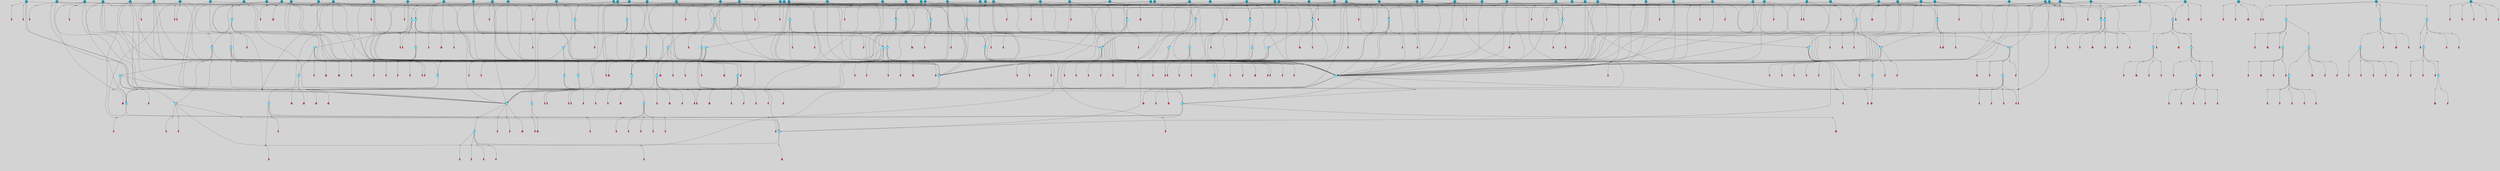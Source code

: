 // File exported with GEGELATI v1.3.1
// On the 2024-04-08 17:44:43
// With the File::TPGGraphDotExporter
digraph{
	graph[pad = "0.212, 0.055" bgcolor = lightgray]
	node[shape=circle style = filled label = ""]
		T3 [fillcolor="#66ddff"]
		T7 [fillcolor="#66ddff"]
		T9 [fillcolor="#66ddff"]
		T11 [fillcolor="#66ddff"]
		T27 [fillcolor="#66ddff"]
		T54 [fillcolor="#66ddff"]
		T59 [fillcolor="#66ddff"]
		T95 [fillcolor="#66ddff"]
		T111 [fillcolor="#66ddff"]
		T129 [fillcolor="#66ddff"]
		T195 [fillcolor="#66ddff"]
		T229 [fillcolor="#66ddff"]
		T325 [fillcolor="#66ddff"]
		T605 [fillcolor="#66ddff"]
		T633 [fillcolor="#66ddff"]
		T656 [fillcolor="#66ddff"]
		T670 [fillcolor="#66ddff"]
		T672 [fillcolor="#66ddff"]
		T737 [fillcolor="#66ddff"]
		T742 [fillcolor="#1199bb"]
		T743 [fillcolor="#66ddff"]
		T744 [fillcolor="#66ddff"]
		T746 [fillcolor="#66ddff"]
		T747 [fillcolor="#66ddff"]
		T748 [fillcolor="#66ddff"]
		T753 [fillcolor="#66ddff"]
		T754 [fillcolor="#66ddff"]
		T780 [fillcolor="#1199bb"]
		T793 [fillcolor="#1199bb"]
		T812 [fillcolor="#66ddff"]
		T816 [fillcolor="#1199bb"]
		T819 [fillcolor="#66ddff"]
		T820 [fillcolor="#66ddff"]
		T822 [fillcolor="#66ddff"]
		T823 [fillcolor="#66ddff"]
		T824 [fillcolor="#66ddff"]
		T825 [fillcolor="#66ddff"]
		T826 [fillcolor="#66ddff"]
		T827 [fillcolor="#1199bb"]
		T828 [fillcolor="#66ddff"]
		T829 [fillcolor="#66ddff"]
		T830 [fillcolor="#1199bb"]
		T834 [fillcolor="#1199bb"]
		T838 [fillcolor="#66ddff"]
		T869 [fillcolor="#66ddff"]
		T874 [fillcolor="#66ddff"]
		T952 [fillcolor="#66ddff"]
		T954 [fillcolor="#66ddff"]
		T961 [fillcolor="#66ddff"]
		T970 [fillcolor="#1199bb"]
		T980 [fillcolor="#1199bb"]
		T981 [fillcolor="#1199bb"]
		T988 [fillcolor="#66ddff"]
		T992 [fillcolor="#1199bb"]
		T995 [fillcolor="#1199bb"]
		T996 [fillcolor="#1199bb"]
		T1009 [fillcolor="#1199bb"]
		T1012 [fillcolor="#1199bb"]
		T1021 [fillcolor="#66ddff"]
		T1048 [fillcolor="#1199bb"]
		T1052 [fillcolor="#66ddff"]
		T1053 [fillcolor="#1199bb"]
		T1054 [fillcolor="#1199bb"]
		T1055 [fillcolor="#1199bb"]
		T1056 [fillcolor="#1199bb"]
		T1057 [fillcolor="#1199bb"]
		T1058 [fillcolor="#1199bb"]
		T1061 [fillcolor="#1199bb"]
		T1062 [fillcolor="#1199bb"]
		T1064 [fillcolor="#1199bb"]
		T1067 [fillcolor="#1199bb"]
		T1069 [fillcolor="#66ddff"]
		T1078 [fillcolor="#1199bb"]
		T1083 [fillcolor="#1199bb"]
		T1086 [fillcolor="#1199bb"]
		T1087 [fillcolor="#66ddff"]
		T1096 [fillcolor="#66ddff"]
		T1097 [fillcolor="#66ddff"]
		T973 [fillcolor="#66ddff"]
		T1098 [fillcolor="#66ddff"]
		T1099 [fillcolor="#66ddff"]
		T1100 [fillcolor="#66ddff"]
		T1101 [fillcolor="#66ddff"]
		T1102 [fillcolor="#66ddff"]
		T1103 [fillcolor="#66ddff"]
		T1111 [fillcolor="#1199bb"]
		T1114 [fillcolor="#1199bb"]
		T1115 [fillcolor="#1199bb"]
		T1119 [fillcolor="#1199bb"]
		T1121 [fillcolor="#1199bb"]
		T1122 [fillcolor="#1199bb"]
		T1123 [fillcolor="#1199bb"]
		T1126 [fillcolor="#1199bb"]
		T1128 [fillcolor="#1199bb"]
		T1129 [fillcolor="#1199bb"]
		T1130 [fillcolor="#66ddff"]
		T1131 [fillcolor="#1199bb"]
		T1132 [fillcolor="#1199bb"]
		T1134 [fillcolor="#1199bb"]
		T1137 [fillcolor="#1199bb"]
		T1138 [fillcolor="#1199bb"]
		T1141 [fillcolor="#1199bb"]
		T1146 [fillcolor="#1199bb"]
		T1147 [fillcolor="#1199bb"]
		T1148 [fillcolor="#1199bb"]
		T1154 [fillcolor="#1199bb"]
		T1158 [fillcolor="#1199bb"]
		T1159 [fillcolor="#1199bb"]
		T1161 [fillcolor="#1199bb"]
		T1164 [fillcolor="#1199bb"]
		T1168 [fillcolor="#1199bb"]
		T1169 [fillcolor="#1199bb"]
		T1171 [fillcolor="#1199bb"]
		T1173 [fillcolor="#1199bb"]
		T1174 [fillcolor="#1199bb"]
		T1175 [fillcolor="#1199bb"]
		T1178 [fillcolor="#1199bb"]
		T1179 [fillcolor="#1199bb"]
		T1180 [fillcolor="#1199bb"]
		T1181 [fillcolor="#1199bb"]
		T1182 [fillcolor="#1199bb"]
		T1183 [fillcolor="#1199bb"]
		T1184 [fillcolor="#1199bb"]
		T1185 [fillcolor="#66ddff"]
		T1186 [fillcolor="#66ddff"]
		T1187 [fillcolor="#66ddff"]
		T1188 [fillcolor="#66ddff"]
		T1189 [fillcolor="#1199bb"]
		T1190 [fillcolor="#66ddff"]
		T1191 [fillcolor="#66ddff"]
		T1192 [fillcolor="#66ddff"]
		T1193 [fillcolor="#66ddff"]
		T1194 [fillcolor="#66ddff"]
		T1195 [fillcolor="#66ddff"]
		T1196 [fillcolor="#66ddff"]
		T1197 [fillcolor="#66ddff"]
		T1198 [fillcolor="#66ddff"]
		T1199 [fillcolor="#1199bb"]
		T1200 [fillcolor="#66ddff"]
		T1201 [fillcolor="#66ddff"]
		T1202 [fillcolor="#66ddff"]
		T1203 [fillcolor="#66ddff"]
		T1204 [fillcolor="#66ddff"]
		T1205 [fillcolor="#1199bb"]
		T1072 [fillcolor="#1199bb"]
		T1206 [fillcolor="#1199bb"]
		T1207 [fillcolor="#1199bb"]
		T1208 [fillcolor="#1199bb"]
		T1209 [fillcolor="#1199bb"]
		T1210 [fillcolor="#1199bb"]
		T1211 [fillcolor="#1199bb"]
		T1212 [fillcolor="#1199bb"]
		T1213 [fillcolor="#1199bb"]
		T1214 [fillcolor="#1199bb"]
		T1215 [fillcolor="#1199bb"]
		T1216 [fillcolor="#1199bb"]
		T1217 [fillcolor="#1199bb"]
		T1218 [fillcolor="#1199bb"]
		T1219 [fillcolor="#1199bb"]
		P19882 [fillcolor="#cccccc" shape=point] //6|
		I19882 [shape=box style=invis label="6|1&2|6#1|7&#92;n10|7&2|0#1|5&#92;n9|4&0|1#2|2&#92;n8|6&0|0#1|0&#92;n"]
		P19882 -> I19882[style=invis]
		A12435 [fillcolor="#ff3366" shape=box margin=0.03 width=0 height=0 label="3"]
		T3 -> P19882 -> A12435
		P19883 [fillcolor="#cccccc" shape=point] //3|
		I19883 [shape=box style=invis label="7|6&2|4#0|2&#92;n10|3&2|7#1|4&#92;n11|6&0|4#0|1&#92;n7|1&0|0#2|6&#92;n7|6&0|3#2|6&#92;n4|0&2|6#0|1&#92;n4|4&2|5#0|2&#92;n4|6&0|4#2|7&#92;n10|0&2|3#1|5&#92;n2|6&0|5#0|2&#92;n1|0&2|3#0|7&#92;n1|6&2|0#0|5&#92;n6|2&0|1#0|7&#92;n9|2&0|3#2|7&#92;n5|3&0|6#0|6&#92;n1|7&2|5#2|3&#92;n8|1&2|7#0|6&#92;n1|0&2|5#2|1&#92;n7|1&2|2#2|5&#92;n7|4&2|6#0|3&#92;n"]
		P19883 -> I19883[style=invis]
		A12436 [fillcolor="#ff3366" shape=box margin=0.03 width=0 height=0 label="4"]
		T3 -> P19883 -> A12436
		P19884 [fillcolor="#cccccc" shape=point] //-3|
		I19884 [shape=box style=invis label="1|6&2|7#0|7&#92;n10|2&0|7#1|3&#92;n9|6&2|7#2|2&#92;n5|3&0|7#0|7&#92;n1|6&2|3#0|0&#92;n2|3&2|3#2|2&#92;n5|1&2|6#0|6&#92;n"]
		P19884 -> I19884[style=invis]
		A12437 [fillcolor="#ff3366" shape=box margin=0.03 width=0 height=0 label="7"]
		T7 -> P19884 -> A12437
		P19885 [fillcolor="#cccccc" shape=point] //5|
		I19885 [shape=box style=invis label="0|5&2|3#0|1&#92;n0|6&2|1#2|4&#92;n6|2&2|6#0|7&#92;n7|4&0|3#0|1&#92;n5|4&0|7#1|6&#92;n9|1&0|5#2|2&#92;n6|3&2|3#1|7&#92;n11|7&2|4#1|6&#92;n2|5&0|1#0|0&#92;n4|7&0|0#0|2&#92;n6|2&0|6#0|0&#92;n2|1&2|6#2|4&#92;n10|0&2|0#1|0&#92;n6|6&2|4#0|6&#92;n"]
		P19885 -> I19885[style=invis]
		A12438 [fillcolor="#ff3366" shape=box margin=0.03 width=0 height=0 label="8"]
		T7 -> P19885 -> A12438
		P19886 [fillcolor="#cccccc" shape=point] //-6|
		I19886 [shape=box style=invis label="11|1&0|7#2|0&#92;n10|4&0|1#1|0&#92;n4|3&2|4#2|1&#92;n0|5&2|0#0|0&#92;n6|1&0|0#0|3&#92;n8|2&2|0#0|4&#92;n11|4&2|0#1|6&#92;n7|0&2|6#2|3&#92;n5|3&2|6#2|0&#92;n2|0&2|0#0|4&#92;n"]
		P19886 -> I19886[style=invis]
		A12439 [fillcolor="#ff3366" shape=box margin=0.03 width=0 height=0 label="9"]
		T9 -> P19886 -> A12439
		P19887 [fillcolor="#cccccc" shape=point] //2|
		I19887 [shape=box style=invis label="6|3&2|7#1|4&#92;n8|6&0|0#2|5&#92;n2|1&0|2#0|3&#92;n8|7&0|6#0|4&#92;n2|1&2|0#0|1&#92;n0|0&2|2#2|3&#92;n6|6&0|7#2|1&#92;n6|1&0|7#2|6&#92;n5|4&2|7#0|4&#92;n0|3&0|4#2|0&#92;n11|0&2|0#2|5&#92;n4|5&2|5#2|4&#92;n5|7&0|6#0|4&#92;n9|7&2|5#0|3&#92;n5|4&2|1#0|3&#92;n5|3&0|1#1|7&#92;n0|4&0|3#2|5&#92;n"]
		P19887 -> I19887[style=invis]
		A12440 [fillcolor="#ff3366" shape=box margin=0.03 width=0 height=0 label="10"]
		T9 -> P19887 -> A12440
		P19888 [fillcolor="#cccccc" shape=point] //6|
		I19888 [shape=box style=invis label="3|0&2|7#2|2&#92;n3|2&0|4#2|5&#92;n5|1&0|2#1|0&#92;n8|7&0|1#2|0&#92;n8|5&0|3#0|6&#92;n0|2&0|2#2|3&#92;n1|5&2|5#0|5&#92;n5|6&0|6#0|7&#92;n6|7&0|0#2|6&#92;n1|2&2|3#0|0&#92;n7|7&2|3#0|4&#92;n0|7&2|7#0|6&#92;n1|0&2|2#2|7&#92;n4|4&0|1#0|0&#92;n"]
		P19888 -> I19888[style=invis]
		A12441 [fillcolor="#ff3366" shape=box margin=0.03 width=0 height=0 label="11"]
		T11 -> P19888 -> A12441
		P19889 [fillcolor="#cccccc" shape=point] //-4|
		I19889 [shape=box style=invis label="4|1&0|4#2|6&#92;n1|2&2|2#2|0&#92;n1|2&2|0#0|6&#92;n8|4&2|3#2|5&#92;n5|5&2|1#1|0&#92;n"]
		P19889 -> I19889[style=invis]
		A12442 [fillcolor="#ff3366" shape=box margin=0.03 width=0 height=0 label="12"]
		T11 -> P19889 -> A12442
		P19890 [fillcolor="#cccccc" shape=point] //2|
		I19890 [shape=box style=invis label="9|1&2|3#0|1&#92;n5|2&2|0#2|4&#92;n3|6&2|5#2|7&#92;n7|0&2|5#0|4&#92;n1|2&0|3#0|5&#92;n7|3&2|7#0|0&#92;n"]
		P19890 -> I19890[style=invis]
		A12443 [fillcolor="#ff3366" shape=box margin=0.03 width=0 height=0 label="2"]
		T27 -> P19890 -> A12443
		P19891 [fillcolor="#cccccc" shape=point] //-6|
		I19891 [shape=box style=invis label="7|5&0|4#0|4&#92;n11|0&2|5#2|1&#92;n"]
		P19891 -> I19891[style=invis]
		A12444 [fillcolor="#ff3366" shape=box margin=0.03 width=0 height=0 label="3"]
		T27 -> P19891 -> A12444
		T27 -> P19883
		P19892 [fillcolor="#cccccc" shape=point] //0|
		I19892 [shape=box style=invis label="2|5&0|1#0|6&#92;n6|1&2|2#2|7&#92;n8|0&0|3#1|4&#92;n4|3&2|5#2|4&#92;n8|1&2|4#0|0&#92;n6|6&0|1#2|6&#92;n11|7&2|4#2|5&#92;n6|2&2|4#0|2&#92;n8|5&2|4#2|4&#92;n2|1&2|1#2|2&#92;n2|7&2|5#2|6&#92;n9|7&0|5#0|4&#92;n1|2&0|5#2|6&#92;n4|2&2|3#2|7&#92;n3|3&2|1#0|2&#92;n"]
		P19892 -> I19892[style=invis]
		A12445 [fillcolor="#ff3366" shape=box margin=0.03 width=0 height=0 label="5"]
		T27 -> P19892 -> A12445
		P19893 [fillcolor="#cccccc" shape=point] //0|
		I19893 [shape=box style=invis label="4|0&0|3#2|7&#92;n10|2&0|3#1|7&#92;n3|5&0|2#0|3&#92;n4|5&0|0#2|1&#92;n10|7&2|0#1|2&#92;n5|3&2|3#1|6&#92;n9|5&2|0#0|4&#92;n5|4&2|7#0|2&#92;n10|3&2|7#1|4&#92;n7|2&0|1#2|6&#92;n8|6&0|5#0|5&#92;n8|7&2|3#0|5&#92;n2|6&2|4#0|0&#92;n"]
		P19893 -> I19893[style=invis]
		A12446 [fillcolor="#ff3366" shape=box margin=0.03 width=0 height=0 label="5"]
		T27 -> P19893 -> A12446
		P19894 [fillcolor="#cccccc" shape=point] //8|
		I19894 [shape=box style=invis label="9|0&0|1#2|0&#92;n10|1&2|5#1|4&#92;n8|2&2|6#0|4&#92;n2|4&2|5#2|3&#92;n4|2&2|2#0|2&#92;n7|5&0|2#0|0&#92;n8|2&2|1#1|3&#92;n8|7&0|7#2|1&#92;n1|1&0|0#0|7&#92;n5|6&2|5#1|0&#92;n6|6&2|5#0|0&#92;n11|4&0|3#2|6&#92;n4|2&2|4#0|7&#92;n5|6&0|1#2|0&#92;n11|3&0|2#0|7&#92;n"]
		P19894 -> I19894[style=invis]
		A12447 [fillcolor="#ff3366" shape=box margin=0.03 width=0 height=0 label="6"]
		T54 -> P19894 -> A12447
		P19895 [fillcolor="#cccccc" shape=point] //5|
		I19895 [shape=box style=invis label="3|0&2|0#0|1&#92;n3|0&0|7#0|1&#92;n5|3&0|2#2|6&#92;n4|4&2|4#2|6&#92;n11|2&0|7#1|6&#92;n2|7&2|2#2|5&#92;n9|3&2|6#2|7&#92;n7|7&0|0#0|4&#92;n6|1&2|4#2|3&#92;n5|4&2|0#1|6&#92;n1|3&0|7#0|4&#92;n"]
		P19895 -> I19895[style=invis]
		A12448 [fillcolor="#ff3366" shape=box margin=0.03 width=0 height=0 label="7"]
		T54 -> P19895 -> A12448
		P19896 [fillcolor="#cccccc" shape=point] //-10|
		I19896 [shape=box style=invis label="3|6&0|0#0|4&#92;n4|1&2|4#0|1&#92;n5|1&0|1#0|4&#92;n5|5&2|6#0|5&#92;n6|5&0|6#0|3&#92;n11|1&2|0#0|1&#92;n0|7&2|0#0|3&#92;n1|2&0|6#0|1&#92;n8|0&0|4#2|0&#92;n0|4&0|7#2|7&#92;n7|0&2|7#1|3&#92;n3|1&0|5#2|5&#92;n5|1&0|4#0|3&#92;n2|2&0|2#0|0&#92;n8|3&0|1#0|7&#92;n3|0&0|3#0|5&#92;n7|2&0|5#2|0&#92;n6|3&2|7#1|5&#92;n4|7&2|7#2|1&#92;n"]
		P19896 -> I19896[style=invis]
		A12449 [fillcolor="#ff3366" shape=box margin=0.03 width=0 height=0 label="14"]
		T54 -> P19896 -> A12449
		T54 -> P19885
		P19897 [fillcolor="#cccccc" shape=point] //8|
		I19897 [shape=box style=invis label="9|0&0|1#2|0&#92;n10|1&2|5#1|4&#92;n8|2&2|6#0|4&#92;n4|5&0|3#0|1&#92;n2|4&2|5#2|3&#92;n4|2&2|2#0|2&#92;n7|5&0|2#0|0&#92;n8|2&2|1#1|3&#92;n8|7&0|7#2|1&#92;n1|1&0|0#0|7&#92;n5|6&2|5#1|0&#92;n6|3&2|5#0|0&#92;n11|4&0|3#2|6&#92;n1|2&2|4#0|7&#92;n5|6&0|1#2|0&#92;n11|3&0|2#0|7&#92;n"]
		P19897 -> I19897[style=invis]
		A12450 [fillcolor="#ff3366" shape=box margin=0.03 width=0 height=0 label="6"]
		T59 -> P19897 -> A12450
		T59 -> P19895
		T59 -> P19886
		T59 -> P19895
		P19898 [fillcolor="#cccccc" shape=point] //4|
		I19898 [shape=box style=invis label="4|3&0|6#0|3&#92;n5|7&2|3#2|2&#92;n5|6&0|7#1|2&#92;n1|4&2|6#0|3&#92;n8|4&2|1#2|5&#92;n9|5&2|4#1|4&#92;n2|4&0|5#0|7&#92;n10|0&0|6#1|3&#92;n3|0&0|6#0|2&#92;n2|7&2|7#2|6&#92;n5|2&0|5#1|5&#92;n10|4&2|5#1|7&#92;n4|0&0|4#2|4&#92;n11|1&0|4#2|6&#92;n10|6&2|0#1|4&#92;n9|7&0|3#1|4&#92;n4|5&2|7#0|6&#92;n11|5&2|6#2|3&#92;n0|3&0|5#0|1&#92;n"]
		P19898 -> I19898[style=invis]
		A12451 [fillcolor="#ff3366" shape=box margin=0.03 width=0 height=0 label="13"]
		T95 -> P19898 -> A12451
		P19899 [fillcolor="#cccccc" shape=point] //8|
		I19899 [shape=box style=invis label="9|7&0|5#2|5&#92;n3|3&2|3#0|2&#92;n9|5&2|2#1|0&#92;n2|3&0|6#0|3&#92;n4|4&2|5#2|7&#92;n11|3&2|0#1|5&#92;n6|6&2|1#2|2&#92;n4|6&0|1#2|2&#92;n2|5&2|7#2|2&#92;n7|7&2|2#2|3&#92;n6|5&0|3#2|6&#92;n6|7&0|6#0|2&#92;n"]
		P19899 -> I19899[style=invis]
		A12452 [fillcolor="#ff3366" shape=box margin=0.03 width=0 height=0 label="14"]
		T95 -> P19899 -> A12452
		P19900 [fillcolor="#cccccc" shape=point] //2|
		I19900 [shape=box style=invis label="4|1&0|4#2|6&#92;n5|5&2|1#1|0&#92;n1|0&2|0#0|6&#92;n8|4&2|3#2|5&#92;n"]
		P19900 -> I19900[style=invis]
		T95 -> P19900 -> T11
		P19901 [fillcolor="#cccccc" shape=point] //-9|
		I19901 [shape=box style=invis label="2|0&2|0#2|1&#92;n4|4&2|4#2|6&#92;n9|1&0|3#1|7&#92;n5|3&0|2#2|6&#92;n2|7&2|2#2|5&#92;n5|4&2|0#1|6&#92;n3|0&0|7#0|1&#92;n1|3&0|7#0|4&#92;n11|6&2|2#0|7&#92;n7|7&0|0#0|4&#92;n11|0&0|7#1|6&#92;n9|3&2|6#2|7&#92;n"]
		P19901 -> I19901[style=invis]
		A12453 [fillcolor="#ff3366" shape=box margin=0.03 width=0 height=0 label="7"]
		T95 -> P19901 -> A12453
		P19902 [fillcolor="#cccccc" shape=point] //-8|
		I19902 [shape=box style=invis label="7|5&0|4#2|4&#92;n"]
		P19902 -> I19902[style=invis]
		A12454 [fillcolor="#ff3366" shape=box margin=0.03 width=0 height=0 label="3"]
		T95 -> P19902 -> A12454
		P19903 [fillcolor="#cccccc" shape=point] //-5|
		I19903 [shape=box style=invis label="0|0&2|3#0|2&#92;n10|5&0|6#1|3&#92;n7|3&0|6#2|3&#92;n3|4&0|6#0|6&#92;n10|5&0|2#1|1&#92;n5|0&0|1#0|3&#92;n6|6&2|5#1|5&#92;n7|4&0|2#1|7&#92;n5|7&0|1#2|5&#92;n1|5&0|0#0|3&#92;n7|5&2|1#2|6&#92;n9|0&0|2#0|0&#92;n4|0&2|4#0|0&#92;n4|6&0|0#2|3&#92;n3|1&0|6#2|5&#92;n7|7&2|1#2|3&#92;n9|4&2|2#0|6&#92;n"]
		P19903 -> I19903[style=invis]
		T111 -> P19903 -> T9
		P19904 [fillcolor="#cccccc" shape=point] //7|
		I19904 [shape=box style=invis label="7|4&2|1#2|0&#92;n4|1&2|4#2|3&#92;n5|0&2|0#2|2&#92;n6|1&2|4#2|6&#92;n"]
		P19904 -> I19904[style=invis]
		A12455 [fillcolor="#ff3366" shape=box margin=0.03 width=0 height=0 label="9"]
		T111 -> P19904 -> A12455
		P19905 [fillcolor="#cccccc" shape=point] //2|
		I19905 [shape=box style=invis label="3|0&2|0#0|1&#92;n11|2&0|7#1|6&#92;n8|7&2|4#0|5&#92;n5|3&0|2#2|6&#92;n4|4&2|4#2|6&#92;n3|0&0|7#0|1&#92;n2|7&2|2#2|5&#92;n9|3&2|6#2|7&#92;n7|7&0|0#0|4&#92;n6|1&2|4#1|3&#92;n5|4&2|0#1|6&#92;n1|3&0|7#0|4&#92;n"]
		P19905 -> I19905[style=invis]
		A12456 [fillcolor="#ff3366" shape=box margin=0.03 width=0 height=0 label="7"]
		T111 -> P19905 -> A12456
		T111 -> P19886
		T129 -> P19894
		T129 -> P19895
		P19906 [fillcolor="#cccccc" shape=point] //10|
		I19906 [shape=box style=invis label="4|5&2|7#2|1&#92;n1|7&2|3#0|6&#92;n3|5&2|2#0|3&#92;n10|3&0|7#1|4&#92;n7|1&0|4#2|6&#92;n10|2&0|3#1|7&#92;n9|5&2|0#0|4&#92;n4|0&0|3#2|7&#92;n11|4&2|6#1|2&#92;n5|4&2|7#0|2&#92;n2|6&2|4#0|0&#92;n6|5&0|7#2|1&#92;n5|3&2|3#1|6&#92;n10|7&2|0#1|2&#92;n"]
		P19906 -> I19906[style=invis]
		A12457 [fillcolor="#ff3366" shape=box margin=0.03 width=0 height=0 label="5"]
		T129 -> P19906 -> A12457
		P19907 [fillcolor="#cccccc" shape=point] //5|
		I19907 [shape=box style=invis label="9|4&2|3#1|3&#92;n0|4&2|4#0|5&#92;n6|1&2|6#2|5&#92;n4|0&0|5#2|0&#92;n"]
		P19907 -> I19907[style=invis]
		A12458 [fillcolor="#ff3366" shape=box margin=0.03 width=0 height=0 label="7"]
		T129 -> P19907 -> A12458
		P19908 [fillcolor="#cccccc" shape=point] //6|
		I19908 [shape=box style=invis label="9|4&2|7#0|6&#92;n8|4&0|1#1|0&#92;n1|3&0|0#2|1&#92;n2|4&0|6#2|2&#92;n5|1&2|5#0|7&#92;n3|0&0|3#2|6&#92;n2|2&2|6#0|2&#92;n8|4&0|4#2|2&#92;n5|1&2|4#0|3&#92;n9|4&0|6#0|6&#92;n5|0&2|2#1|5&#92;n11|7&0|0#1|1&#92;n0|4&0|3#0|3&#92;n7|7&2|4#2|5&#92;n1|5&0|1#2|1&#92;n"]
		P19908 -> I19908[style=invis]
		A12459 [fillcolor="#ff3366" shape=box margin=0.03 width=0 height=0 label="1"]
		T129 -> P19908 -> A12459
		P19909 [fillcolor="#cccccc" shape=point] //5|
		I19909 [shape=box style=invis label="3|0&2|0#2|1&#92;n3|0&0|7#0|1&#92;n5|3&0|2#2|6&#92;n4|4&2|4#2|6&#92;n5|4&2|0#1|6&#92;n2|7&2|2#2|5&#92;n1|3&0|7#0|4&#92;n11|6&2|2#0|7&#92;n7|7&0|0#0|4&#92;n6|1&2|4#2|3&#92;n11|0&0|7#1|6&#92;n9|3&2|6#2|7&#92;n"]
		P19909 -> I19909[style=invis]
		A12460 [fillcolor="#ff3366" shape=box margin=0.03 width=0 height=0 label="7"]
		T195 -> P19909 -> A12460
		P19910 [fillcolor="#cccccc" shape=point] //4|
		I19910 [shape=box style=invis label="7|1&0|6#0|1&#92;n6|7&2|7#1|7&#92;n10|1&2|1#1|1&#92;n9|6&2|2#1|4&#92;n4|7&0|4#2|2&#92;n9|6&0|5#1|1&#92;n10|0&2|6#1|6&#92;n5|1&0|1#2|3&#92;n10|1&0|5#1|0&#92;n3|4&2|3#0|0&#92;n8|2&0|5#2|4&#92;n1|6&2|0#0|0&#92;n2|3&0|1#2|6&#92;n5|2&2|2#1|6&#92;n2|2&0|1#2|1&#92;n3|1&2|7#0|3&#92;n6|7&2|3#0|4&#92;n"]
		P19910 -> I19910[style=invis]
		A12461 [fillcolor="#ff3366" shape=box margin=0.03 width=0 height=0 label="10"]
		T195 -> P19910 -> A12461
		P19911 [fillcolor="#cccccc" shape=point] //-4|
		I19911 [shape=box style=invis label="0|4&0|0#2|7&#92;n8|5&2|4#2|4&#92;n4|3&2|5#2|4&#92;n11|7&2|2#2|5&#92;n6|5&2|2#2|7&#92;n3|2&0|7#0|7&#92;n3|3&2|1#0|3&#92;n2|6&0|3#2|5&#92;n0|1&2|6#2|2&#92;n8|2&0|0#1|6&#92;n0|7&0|5#0|4&#92;n9|5&0|3#2|7&#92;n2|7&2|5#2|6&#92;n9|0&2|0#0|1&#92;n1|2&2|4#0|2&#92;n"]
		P19911 -> I19911[style=invis]
		T195 -> P19911 -> T27
		P19912 [fillcolor="#cccccc" shape=point] //7|
		I19912 [shape=box style=invis label="7|4&2|7#0|4&#92;n4|6&0|1#2|5&#92;n2|1&2|3#0|0&#92;n4|3&2|0#0|1&#92;n0|0&2|7#2|7&#92;n7|7&0|5#2|3&#92;n5|0&2|1#2|2&#92;n10|0&0|4#1|2&#92;n4|4&0|7#0|0&#92;n6|7&0|2#0|1&#92;n1|4&2|5#0|4&#92;n"]
		P19912 -> I19912[style=invis]
		A12462 [fillcolor="#ff3366" shape=box margin=0.03 width=0 height=0 label="0"]
		T195 -> P19912 -> A12462
		P19913 [fillcolor="#cccccc" shape=point] //-2|
		I19913 [shape=box style=invis label="5|2&2|0#2|4&#92;n9|1&2|3#0|1&#92;n3|6&2|5#2|7&#92;n7|0&2|1#0|4&#92;n1|2&0|3#0|5&#92;n7|3&2|7#0|0&#92;n"]
		P19913 -> I19913[style=invis]
		A12463 [fillcolor="#ff3366" shape=box margin=0.03 width=0 height=0 label="2"]
		T229 -> P19913 -> A12463
		P19914 [fillcolor="#cccccc" shape=point] //9|
		I19914 [shape=box style=invis label="7|1&2|2#2|5&#92;n1|0&2|5#2|1&#92;n11|6&0|4#0|1&#92;n10|6&0|3#1|6&#92;n7|1&0|0#2|6&#92;n4|0&2|6#0|1&#92;n4|6&0|4#2|7&#92;n10|0&2|3#1|0&#92;n1|0&2|3#0|7&#92;n1|6&2|0#0|5&#92;n6|2&0|1#0|7&#92;n9|2&0|3#2|7&#92;n5|3&0|6#0|6&#92;n3|1&0|3#0|5&#92;n1|7&2|5#2|3&#92;n8|1&2|7#0|6&#92;n10|3&2|0#1|4&#92;n7|6&2|4#0|2&#92;n7|4&2|6#0|3&#92;n"]
		P19914 -> I19914[style=invis]
		T229 -> P19914 -> T7
		P19915 [fillcolor="#cccccc" shape=point] //2|
		I19915 [shape=box style=invis label="8|6&0|2#0|5&#92;n10|5&2|3#1|7&#92;n5|6&0|1#2|5&#92;n11|3&0|0#2|2&#92;n0|3&2|1#0|6&#92;n9|7&2|6#0|1&#92;n4|6&2|7#0|2&#92;n8|0&0|6#2|0&#92;n11|2&0|7#0|1&#92;n3|7&2|4#0|7&#92;n5|1&0|1#0|6&#92;n7|6&2|7#2|4&#92;n6|1&0|3#0|2&#92;n6|6&2|5#1|2&#92;n8|5&0|2#0|0&#92;n0|2&0|3#0|0&#92;n2|5&2|5#2|1&#92;n10|4&0|1#1|0&#92;n4|3&2|5#0|4&#92;n"]
		P19915 -> I19915[style=invis]
		A12464 [fillcolor="#ff3366" shape=box margin=0.03 width=0 height=0 label="11"]
		T229 -> P19915 -> A12464
		P19916 [fillcolor="#cccccc" shape=point] //-7|
		I19916 [shape=box style=invis label="11|2&2|6#1|1&#92;n2|3&0|6#2|3&#92;n10|0&0|2#1|4&#92;n"]
		P19916 -> I19916[style=invis]
		T229 -> P19916 -> T111
		P19917 [fillcolor="#cccccc" shape=point] //-1|
		I19917 [shape=box style=invis label="6|4&0|4#2|4&#92;n4|5&2|5#2|4&#92;n9|7&2|5#0|3&#92;n3|7&2|6#0|6&#92;n8|7&0|6#0|4&#92;n2|1&2|0#0|1&#92;n8|6&0|0#2|5&#92;n2|1&0|2#0|3&#92;n6|1&0|7#2|6&#92;n6|3&0|1#1|6&#92;n5|4&2|7#0|4&#92;n0|7&0|4#2|0&#92;n11|0&2|0#2|5&#92;n3|7&2|0#2|7&#92;n8|3&2|7#1|4&#92;n5|7&0|6#0|4&#92;n0|0&2|3#2|3&#92;n5|4&2|1#0|3&#92;n0|4&0|3#2|5&#92;n"]
		P19917 -> I19917[style=invis]
		A12465 [fillcolor="#ff3366" shape=box margin=0.03 width=0 height=0 label="10"]
		T229 -> P19917 -> A12465
		P19918 [fillcolor="#cccccc" shape=point] //-4|
		I19918 [shape=box style=invis label="4|1&0|4#2|6&#92;n1|2&2|2#2|0&#92;n1|2&2|0#0|6&#92;n8|4&2|3#2|5&#92;n5|5&2|1#1|0&#92;n"]
		P19918 -> I19918[style=invis]
		A12466 [fillcolor="#ff3366" shape=box margin=0.03 width=0 height=0 label="12"]
		T325 -> P19918 -> A12466
		P19919 [fillcolor="#cccccc" shape=point] //6|
		I19919 [shape=box style=invis label="3|0&2|7#2|2&#92;n3|2&0|4#2|5&#92;n5|1&0|2#1|0&#92;n8|7&0|1#2|0&#92;n8|5&0|3#0|6&#92;n0|2&0|2#2|3&#92;n1|5&2|5#0|5&#92;n5|6&0|6#0|7&#92;n6|7&0|0#2|6&#92;n1|2&2|3#0|0&#92;n7|7&2|3#0|4&#92;n0|7&2|7#0|6&#92;n1|0&2|2#2|7&#92;n4|4&0|1#0|0&#92;n"]
		P19919 -> I19919[style=invis]
		A12467 [fillcolor="#ff3366" shape=box margin=0.03 width=0 height=0 label="11"]
		T325 -> P19919 -> A12467
		P19920 [fillcolor="#cccccc" shape=point] //4|
		I19920 [shape=box style=invis label="7|0&0|3#1|6&#92;n10|7&0|3#1|1&#92;n2|6&0|1#0|0&#92;n1|7&0|7#2|6&#92;n6|0&2|1#1|1&#92;n1|7&2|2#0|2&#92;n10|6&0|1#1|4&#92;n11|1&0|0#2|0&#92;n7|1&2|1#2|3&#92;n9|3&2|5#2|2&#92;n7|6&0|1#2|7&#92;n4|1&2|6#2|4&#92;n1|3&0|2#0|5&#92;n9|7&2|4#1|6&#92;n0|5&0|5#2|1&#92;n1|1&2|4#2|5&#92;n1|2&2|5#0|0&#92;n8|1&2|7#1|6&#92;n2|6&0|6#0|6&#92;n"]
		P19920 -> I19920[style=invis]
		T605 -> P19920 -> T95
		P19921 [fillcolor="#cccccc" shape=point] //5|
		I19921 [shape=box style=invis label="0|5&2|3#0|1&#92;n0|6&2|1#2|4&#92;n6|2&2|6#0|7&#92;n7|4&0|3#0|1&#92;n5|4&0|7#1|6&#92;n9|1&0|5#2|2&#92;n6|3&2|3#1|7&#92;n11|7&2|4#1|6&#92;n2|5&0|1#0|0&#92;n4|7&0|0#0|2&#92;n6|2&0|6#0|0&#92;n2|1&2|6#2|4&#92;n10|0&2|0#1|0&#92;n6|6&2|4#0|6&#92;n"]
		P19921 -> I19921[style=invis]
		A12468 [fillcolor="#ff3366" shape=box margin=0.03 width=0 height=0 label="8"]
		T605 -> P19921 -> A12468
		P19922 [fillcolor="#cccccc" shape=point] //-3|
		I19922 [shape=box style=invis label="8|0&2|5#1|1&#92;n11|3&2|5#2|5&#92;n"]
		P19922 -> I19922[style=invis]
		T605 -> P19922 -> T59
		P19923 [fillcolor="#cccccc" shape=point] //-9|
		I19923 [shape=box style=invis label="4|7&2|6#0|5&#92;n11|3&0|2#2|6&#92;n10|2&2|4#1|6&#92;n3|0&2|6#2|7&#92;n4|3&0|5#0|7&#92;n2|3&0|7#0|7&#92;n10|6&0|7#1|5&#92;n10|1&2|2#1|1&#92;n1|7&0|3#2|6&#92;n"]
		P19923 -> I19923[style=invis]
		A12469 [fillcolor="#ff3366" shape=box margin=0.03 width=0 height=0 label="4"]
		T605 -> P19923 -> A12469
		P19924 [fillcolor="#cccccc" shape=point] //5|
		I19924 [shape=box style=invis label="1|2&2|4#2|0&#92;n5|1&2|1#0|6&#92;n1|2&2|1#2|3&#92;n10|2&0|7#1|3&#92;n9|6&2|7#2|6&#92;n2|2&2|3#2|2&#92;n5|3&2|7#0|7&#92;n0|4&2|3#0|3&#92;n1|0&2|7#0|7&#92;n"]
		P19924 -> I19924[style=invis]
		A12470 [fillcolor="#ff3366" shape=box margin=0.03 width=0 height=0 label="7"]
		T605 -> P19924 -> A12470
		P19925 [fillcolor="#cccccc" shape=point] //-1|
		I19925 [shape=box style=invis label="5|7&2|4#0|7&#92;n6|4&2|4#2|6&#92;n3|0&0|5#0|0&#92;n9|5&0|7#1|4&#92;n8|0&0|2#2|1&#92;n3|0&2|6#0|7&#92;n1|7&2|5#2|5&#92;n9|4&0|2#0|6&#92;n4|4&2|5#0|6&#92;n"]
		P19925 -> I19925[style=invis]
		A12471 [fillcolor="#ff3366" shape=box margin=0.03 width=0 height=0 label="7"]
		T633 -> P19925 -> A12471
		P19926 [fillcolor="#cccccc" shape=point] //-2|
		I19926 [shape=box style=invis label="0|2&0|7#2|6&#92;n6|1&0|4#1|7&#92;n3|0&2|3#0|3&#92;n1|3&0|2#0|7&#92;n"]
		P19926 -> I19926[style=invis]
		T633 -> P19926 -> T195
		P19927 [fillcolor="#cccccc" shape=point] //-1|
		I19927 [shape=box style=invis label="6|6&0|0#1|5&#92;n3|0&0|2#2|3&#92;n1|0&0|5#0|3&#92;n10|4&0|0#1|0&#92;n1|7&2|5#2|5&#92;n9|4&0|0#1|5&#92;n11|3&2|1#1|6&#92;n6|3&2|6#2|0&#92;n6|1&0|2#0|6&#92;n8|0&0|6#2|4&#92;n"]
		P19927 -> I19927[style=invis]
		A12472 [fillcolor="#ff3366" shape=box margin=0.03 width=0 height=0 label="12"]
		T633 -> P19927 -> A12472
		P19928 [fillcolor="#cccccc" shape=point] //-6|
		I19928 [shape=box style=invis label="9|0&2|0#0|1&#92;n3|2&0|2#0|3&#92;n5|4&0|5#1|7&#92;n2|1&0|4#0|3&#92;n9|2&2|0#2|4&#92;n7|6&0|4#0|2&#92;n2|3&0|6#2|6&#92;n1|2&0|3#2|0&#92;n"]
		P19928 -> I19928[style=invis]
		T633 -> P19928 -> T54
		P19929 [fillcolor="#cccccc" shape=point] //4|
		I19929 [shape=box style=invis label="9|6&0|4#2|0&#92;n6|1&0|7#0|0&#92;n3|0&2|3#0|3&#92;n1|3&0|2#0|7&#92;n6|1&2|4#1|7&#92;n6|3&0|7#2|6&#92;n"]
		P19929 -> I19929[style=invis]
		T633 -> P19929 -> T195
		P19930 [fillcolor="#cccccc" shape=point] //-5|
		I19930 [shape=box style=invis label="10|6&2|5#1|6&#92;n9|3&0|1#1|7&#92;n2|4&0|1#0|1&#92;n11|3&0|7#1|6&#92;n5|1&0|6#2|7&#92;n8|0&0|0#0|1&#92;n0|6&0|7#0|4&#92;n6|7&2|6#2|6&#92;n11|0&2|3#0|5&#92;n"]
		P19930 -> I19930[style=invis]
		T656 -> P19930 -> T7
		P19931 [fillcolor="#cccccc" shape=point] //-10|
		I19931 [shape=box style=invis label="3|6&0|6#2|2&#92;n9|4&0|0#2|7&#92;n2|5&0|0#0|1&#92;n11|6&0|0#2|2&#92;n0|2&2|7#0|5&#92;n6|3&0|3#0|7&#92;n0|7&2|7#2|7&#92;n2|0&2|3#2|2&#92;n10|1&2|6#1|3&#92;n4|4&0|3#2|0&#92;n1|1&0|0#0|2&#92;n4|3&0|1#2|5&#92;n1|0&2|0#0|0&#92;n"]
		P19931 -> I19931[style=invis]
		A12473 [fillcolor="#ff3366" shape=box margin=0.03 width=0 height=0 label="1"]
		T656 -> P19931 -> A12473
		P19932 [fillcolor="#cccccc" shape=point] //-2|
		I19932 [shape=box style=invis label="1|1&2|1#0|1&#92;n11|0&2|3#2|2&#92;n1|4&0|0#2|2&#92;n0|7&0|5#2|4&#92;n1|0&2|2#2|4&#92;n8|7&0|0#1|2&#92;n8|1&2|0#2|3&#92;n7|7&0|1#2|1&#92;n3|6&2|7#0|4&#92;n7|7&0|4#0|3&#92;n9|5&2|2#2|0&#92;n6|5&2|4#1|4&#92;n11|2&0|2#2|1&#92;n5|2&0|6#1|5&#92;n0|5&0|3#0|5&#92;n2|0&2|4#0|5&#92;n7|5&2|7#1|3&#92;n3|7&2|6#2|7&#92;n"]
		P19932 -> I19932[style=invis]
		T656 -> P19932 -> T229
		P19933 [fillcolor="#cccccc" shape=point] //-3|
		I19933 [shape=box style=invis label="2|5&2|2#0|5&#92;n9|5&2|2#2|7&#92;n7|5&2|5#1|0&#92;n9|2&2|7#1|5&#92;n3|6&0|6#2|2&#92;n0|0&2|6#0|0&#92;n1|0&2|0#0|0&#92;n8|6&2|0#2|2&#92;n10|3&0|0#1|7&#92;n11|6&0|4#2|5&#92;n1|0&0|5#2|6&#92;n5|5&0|0#1|1&#92;n3|3&2|7#0|7&#92;n1|7&0|7#0|3&#92;n10|4&2|4#1|2&#92;n7|5&2|2#2|5&#92;n2|0&0|7#2|4&#92;n6|2&2|4#1|6&#92;n"]
		P19933 -> I19933[style=invis]
		T656 -> P19933 -> T111
		P19934 [fillcolor="#cccccc" shape=point] //-6|
		I19934 [shape=box style=invis label="7|5&0|4#0|4&#92;n11|0&2|5#2|1&#92;n"]
		P19934 -> I19934[style=invis]
		A12474 [fillcolor="#ff3366" shape=box margin=0.03 width=0 height=0 label="3"]
		T670 -> P19934 -> A12474
		P19935 [fillcolor="#cccccc" shape=point] //2|
		I19935 [shape=box style=invis label="9|1&2|3#0|1&#92;n5|2&2|0#2|4&#92;n3|6&2|5#2|7&#92;n7|0&2|5#0|4&#92;n1|2&0|3#0|5&#92;n7|3&2|7#0|0&#92;n"]
		P19935 -> I19935[style=invis]
		A12475 [fillcolor="#ff3366" shape=box margin=0.03 width=0 height=0 label="2"]
		T670 -> P19935 -> A12475
		P19936 [fillcolor="#cccccc" shape=point] //0|
		I19936 [shape=box style=invis label="2|5&0|1#0|6&#92;n6|1&2|2#2|7&#92;n8|0&0|3#1|4&#92;n4|3&2|5#2|4&#92;n8|1&2|4#0|0&#92;n6|6&0|1#2|6&#92;n11|7&2|4#2|5&#92;n6|2&2|4#0|2&#92;n8|5&2|4#2|4&#92;n2|1&2|1#2|2&#92;n2|7&2|5#2|6&#92;n9|7&0|5#0|4&#92;n1|2&0|5#2|6&#92;n4|2&2|3#2|7&#92;n3|3&2|1#0|2&#92;n"]
		P19936 -> I19936[style=invis]
		A12476 [fillcolor="#ff3366" shape=box margin=0.03 width=0 height=0 label="5"]
		T670 -> P19936 -> A12476
		P19937 [fillcolor="#cccccc" shape=point] //3|
		I19937 [shape=box style=invis label="7|6&2|4#0|2&#92;n10|3&2|7#1|4&#92;n11|6&0|4#0|1&#92;n7|1&0|0#2|6&#92;n7|6&0|3#2|6&#92;n4|0&2|6#0|1&#92;n4|4&2|5#0|2&#92;n4|6&0|4#2|7&#92;n10|0&2|3#1|5&#92;n2|6&0|5#0|2&#92;n1|0&2|3#0|7&#92;n1|6&2|0#0|5&#92;n6|2&0|1#0|7&#92;n9|2&0|3#2|7&#92;n5|3&0|6#0|6&#92;n1|7&2|5#2|3&#92;n8|1&2|7#0|6&#92;n1|0&2|5#2|1&#92;n7|1&2|2#2|5&#92;n7|4&2|6#0|3&#92;n"]
		P19937 -> I19937[style=invis]
		A12477 [fillcolor="#ff3366" shape=box margin=0.03 width=0 height=0 label="4"]
		T670 -> P19937 -> A12477
		P19938 [fillcolor="#cccccc" shape=point] //0|
		I19938 [shape=box style=invis label="4|0&0|3#2|7&#92;n10|2&0|3#1|7&#92;n3|5&0|2#0|3&#92;n4|5&0|0#2|1&#92;n10|7&2|0#1|2&#92;n5|3&2|3#1|6&#92;n9|5&2|0#0|4&#92;n5|4&2|7#0|2&#92;n10|3&2|7#1|4&#92;n7|2&0|1#2|6&#92;n8|6&0|5#0|5&#92;n8|7&2|3#0|5&#92;n2|6&2|4#0|0&#92;n"]
		P19938 -> I19938[style=invis]
		A12478 [fillcolor="#ff3366" shape=box margin=0.03 width=0 height=0 label="5"]
		T670 -> P19938 -> A12478
		P19939 [fillcolor="#cccccc" shape=point] //-10|
		I19939 [shape=box style=invis label="3|6&0|0#0|4&#92;n4|1&2|4#0|1&#92;n5|1&0|1#0|4&#92;n5|5&2|6#0|5&#92;n6|5&0|6#0|3&#92;n11|1&2|0#0|1&#92;n0|7&2|0#0|3&#92;n1|2&0|6#0|1&#92;n8|0&0|4#2|0&#92;n0|4&0|7#2|7&#92;n7|0&2|7#1|3&#92;n3|1&0|5#2|5&#92;n5|1&0|4#0|3&#92;n2|2&0|2#0|0&#92;n8|3&0|1#0|7&#92;n3|0&0|3#0|5&#92;n7|2&0|5#2|0&#92;n6|3&2|7#1|5&#92;n4|7&2|7#2|1&#92;n"]
		P19939 -> I19939[style=invis]
		A12479 [fillcolor="#ff3366" shape=box margin=0.03 width=0 height=0 label="14"]
		T672 -> P19939 -> A12479
		P19940 [fillcolor="#cccccc" shape=point] //8|
		I19940 [shape=box style=invis label="9|0&0|1#2|0&#92;n10|1&2|5#1|4&#92;n8|2&2|6#0|4&#92;n2|4&2|5#2|3&#92;n4|2&2|2#0|2&#92;n7|5&0|2#0|0&#92;n8|2&2|1#1|3&#92;n8|7&0|7#2|1&#92;n1|1&0|0#0|7&#92;n5|6&2|5#1|0&#92;n6|6&2|5#0|0&#92;n11|4&0|3#2|6&#92;n4|2&2|4#0|7&#92;n5|6&0|1#2|0&#92;n11|3&0|2#0|7&#92;n"]
		P19940 -> I19940[style=invis]
		A12480 [fillcolor="#ff3366" shape=box margin=0.03 width=0 height=0 label="6"]
		T672 -> P19940 -> A12480
		P19941 [fillcolor="#cccccc" shape=point] //5|
		I19941 [shape=box style=invis label="3|0&2|0#0|1&#92;n3|0&0|7#0|1&#92;n5|3&0|2#2|6&#92;n4|4&2|4#2|6&#92;n11|2&0|7#1|6&#92;n2|7&2|2#2|5&#92;n9|3&2|6#2|7&#92;n7|7&0|0#0|4&#92;n6|1&2|4#2|3&#92;n5|4&2|0#1|6&#92;n1|3&0|7#0|4&#92;n"]
		P19941 -> I19941[style=invis]
		A12481 [fillcolor="#ff3366" shape=box margin=0.03 width=0 height=0 label="7"]
		T672 -> P19941 -> A12481
		P19942 [fillcolor="#cccccc" shape=point] //5|
		I19942 [shape=box style=invis label="0|5&2|3#0|1&#92;n0|6&2|1#2|4&#92;n6|2&2|6#0|7&#92;n7|4&0|3#0|1&#92;n5|4&0|7#1|6&#92;n9|1&0|5#2|2&#92;n6|3&2|3#1|7&#92;n11|7&2|4#1|6&#92;n2|5&0|1#0|0&#92;n4|7&0|0#0|2&#92;n6|2&0|6#0|0&#92;n2|1&2|6#2|4&#92;n10|0&2|0#1|0&#92;n6|6&2|4#0|6&#92;n"]
		P19942 -> I19942[style=invis]
		A12482 [fillcolor="#ff3366" shape=box margin=0.03 width=0 height=0 label="8"]
		T672 -> P19942 -> A12482
		P19943 [fillcolor="#cccccc" shape=point] //5|
		I19943 [shape=box style=invis label="5|4&2|4#1|4&#92;n4|6&0|0#0|1&#92;n4|0&0|3#2|6&#92;n2|3&2|5#2|3&#92;n10|0&2|7#1|2&#92;n"]
		P19943 -> I19943[style=invis]
		T737 -> P19943 -> T3
		P19944 [fillcolor="#cccccc" shape=point] //0|
		I19944 [shape=box style=invis label="3|5&2|1#0|0&#92;n8|0&2|2#2|6&#92;n4|7&2|3#0|0&#92;n1|5&2|6#0|4&#92;n1|7&2|1#0|6&#92;n8|1&2|3#0|4&#92;n1|4&2|2#2|1&#92;n10|6&2|7#1|0&#92;n0|3&0|3#2|4&#92;n"]
		P19944 -> I19944[style=invis]
		T737 -> P19944 -> T3
		P19945 [fillcolor="#cccccc" shape=point] //2|
		I19945 [shape=box style=invis label="9|5&0|7#1|4&#92;n6|0&2|4#2|6&#92;n8|0&0|2#2|1&#92;n3|0&2|6#0|7&#92;n5|7&2|4#0|7&#92;n1|7&2|5#2|5&#92;n2|4&0|0#0|2&#92;n9|4&0|2#0|7&#92;n"]
		P19945 -> I19945[style=invis]
		T737 -> P19945 -> T633
		P19946 [fillcolor="#cccccc" shape=point] //-6|
		I19946 [shape=box style=invis label="7|5&0|4#0|4&#92;n11|0&2|5#2|1&#92;n"]
		P19946 -> I19946[style=invis]
		A12483 [fillcolor="#ff3366" shape=box margin=0.03 width=0 height=0 label="3"]
		T744 -> P19946 -> A12483
		P19947 [fillcolor="#cccccc" shape=point] //2|
		I19947 [shape=box style=invis label="9|1&2|3#0|1&#92;n5|2&2|0#2|4&#92;n3|6&2|5#2|7&#92;n7|0&2|5#0|4&#92;n1|2&0|3#0|5&#92;n7|3&2|7#0|0&#92;n"]
		P19947 -> I19947[style=invis]
		A12484 [fillcolor="#ff3366" shape=box margin=0.03 width=0 height=0 label="2"]
		T744 -> P19947 -> A12484
		P19948 [fillcolor="#cccccc" shape=point] //0|
		I19948 [shape=box style=invis label="2|5&0|1#0|6&#92;n6|1&2|2#2|7&#92;n8|0&0|3#1|4&#92;n4|3&2|5#2|4&#92;n8|1&2|4#0|0&#92;n6|6&0|1#2|6&#92;n11|7&2|4#2|5&#92;n6|2&2|4#0|2&#92;n8|5&2|4#2|4&#92;n2|1&2|1#2|2&#92;n2|7&2|5#2|6&#92;n9|7&0|5#0|4&#92;n1|2&0|5#2|6&#92;n4|2&2|3#2|7&#92;n3|3&2|1#0|2&#92;n"]
		P19948 -> I19948[style=invis]
		A12485 [fillcolor="#ff3366" shape=box margin=0.03 width=0 height=0 label="5"]
		T744 -> P19948 -> A12485
		P19949 [fillcolor="#cccccc" shape=point] //-4|
		I19949 [shape=box style=invis label="0|4&0|0#2|7&#92;n8|5&2|4#2|4&#92;n4|3&2|5#2|4&#92;n11|7&2|2#2|5&#92;n6|5&2|2#2|7&#92;n3|2&0|7#0|7&#92;n3|3&2|1#0|3&#92;n2|6&0|3#2|5&#92;n0|1&2|6#2|2&#92;n8|2&0|0#1|6&#92;n0|7&0|5#0|4&#92;n9|5&0|3#2|7&#92;n2|7&2|5#2|6&#92;n9|0&2|0#0|1&#92;n1|2&2|4#0|2&#92;n"]
		P19949 -> I19949[style=invis]
		T743 -> P19949 -> T744
		P19950 [fillcolor="#cccccc" shape=point] //5|
		I19950 [shape=box style=invis label="3|0&2|0#0|1&#92;n3|0&0|7#0|1&#92;n5|3&0|2#2|6&#92;n4|4&2|4#2|6&#92;n11|2&0|7#1|6&#92;n2|7&2|2#2|5&#92;n9|3&2|6#2|7&#92;n7|7&0|0#0|4&#92;n6|1&2|4#2|3&#92;n5|4&2|0#1|6&#92;n1|3&0|7#0|4&#92;n"]
		P19950 -> I19950[style=invis]
		A12486 [fillcolor="#ff3366" shape=box margin=0.03 width=0 height=0 label="7"]
		T742 -> P19950 -> A12486
		P19951 [fillcolor="#cccccc" shape=point] //8|
		I19951 [shape=box style=invis label="9|0&0|1#2|0&#92;n10|1&2|5#1|4&#92;n8|2&2|6#0|4&#92;n2|4&2|5#2|3&#92;n4|2&2|2#0|2&#92;n7|5&0|2#0|0&#92;n8|2&2|1#1|3&#92;n8|7&0|7#2|1&#92;n1|1&0|0#0|7&#92;n5|6&2|5#1|0&#92;n6|6&2|5#0|0&#92;n11|4&0|3#2|6&#92;n4|2&2|4#0|7&#92;n5|6&0|1#2|0&#92;n11|3&0|2#0|7&#92;n"]
		P19951 -> I19951[style=invis]
		A12487 [fillcolor="#ff3366" shape=box margin=0.03 width=0 height=0 label="6"]
		T742 -> P19951 -> A12487
		P19952 [fillcolor="#cccccc" shape=point] //3|
		I19952 [shape=box style=invis label="7|6&2|4#0|2&#92;n10|3&2|7#1|4&#92;n11|6&0|4#0|1&#92;n7|1&0|0#2|6&#92;n7|6&0|3#2|6&#92;n4|0&2|6#0|1&#92;n4|4&2|5#0|2&#92;n4|6&0|4#2|7&#92;n10|0&2|3#1|5&#92;n2|6&0|5#0|2&#92;n1|0&2|3#0|7&#92;n1|6&2|0#0|5&#92;n6|2&0|1#0|7&#92;n9|2&0|3#2|7&#92;n5|3&0|6#0|6&#92;n1|7&2|5#2|3&#92;n8|1&2|7#0|6&#92;n1|0&2|5#2|1&#92;n7|1&2|2#2|5&#92;n7|4&2|6#0|3&#92;n"]
		P19952 -> I19952[style=invis]
		A12488 [fillcolor="#ff3366" shape=box margin=0.03 width=0 height=0 label="4"]
		T744 -> P19952 -> A12488
		P19953 [fillcolor="#cccccc" shape=point] //-10|
		I19953 [shape=box style=invis label="3|6&0|0#0|4&#92;n4|1&2|4#0|1&#92;n5|1&0|1#0|4&#92;n5|5&2|6#0|5&#92;n6|5&0|6#0|3&#92;n11|1&2|0#0|1&#92;n0|7&2|0#0|3&#92;n1|2&0|6#0|1&#92;n8|0&0|4#2|0&#92;n0|4&0|7#2|7&#92;n7|0&2|7#1|3&#92;n3|1&0|5#2|5&#92;n5|1&0|4#0|3&#92;n2|2&0|2#0|0&#92;n8|3&0|1#0|7&#92;n3|0&0|3#0|5&#92;n7|2&0|5#2|0&#92;n6|3&2|7#1|5&#92;n4|7&2|7#2|1&#92;n"]
		P19953 -> I19953[style=invis]
		A12489 [fillcolor="#ff3366" shape=box margin=0.03 width=0 height=0 label="14"]
		T742 -> P19953 -> A12489
		P19954 [fillcolor="#cccccc" shape=point] //5|
		I19954 [shape=box style=invis label="0|5&2|3#0|1&#92;n0|6&2|1#2|4&#92;n6|2&2|6#0|7&#92;n7|4&0|3#0|1&#92;n5|4&0|7#1|6&#92;n9|1&0|5#2|2&#92;n6|3&2|3#1|7&#92;n11|7&2|4#1|6&#92;n2|5&0|1#0|0&#92;n4|7&0|0#0|2&#92;n6|2&0|6#0|0&#92;n2|1&2|6#2|4&#92;n10|0&2|0#1|0&#92;n6|6&2|4#0|6&#92;n"]
		P19954 -> I19954[style=invis]
		A12490 [fillcolor="#ff3366" shape=box margin=0.03 width=0 height=0 label="8"]
		T742 -> P19954 -> A12490
		P19955 [fillcolor="#cccccc" shape=point] //7|
		I19955 [shape=box style=invis label="7|4&2|7#0|4&#92;n4|6&0|1#2|5&#92;n2|1&2|3#0|0&#92;n4|3&2|0#0|1&#92;n0|0&2|7#2|7&#92;n7|7&0|5#2|3&#92;n5|0&2|1#2|2&#92;n10|0&0|4#1|2&#92;n4|4&0|7#0|0&#92;n6|7&0|2#0|1&#92;n1|4&2|5#0|4&#92;n"]
		P19955 -> I19955[style=invis]
		A12491 [fillcolor="#ff3366" shape=box margin=0.03 width=0 height=0 label="0"]
		T743 -> P19955 -> A12491
		P19956 [fillcolor="#cccccc" shape=point] //5|
		I19956 [shape=box style=invis label="3|0&2|0#2|1&#92;n3|0&0|7#0|1&#92;n5|3&0|2#2|6&#92;n4|4&2|4#2|6&#92;n5|4&2|0#1|6&#92;n2|7&2|2#2|5&#92;n1|3&0|7#0|4&#92;n11|6&2|2#0|7&#92;n7|7&0|0#0|4&#92;n6|1&2|4#2|3&#92;n11|0&0|7#1|6&#92;n9|3&2|6#2|7&#92;n"]
		P19956 -> I19956[style=invis]
		A12492 [fillcolor="#ff3366" shape=box margin=0.03 width=0 height=0 label="7"]
		T743 -> P19956 -> A12492
		P19957 [fillcolor="#cccccc" shape=point] //0|
		I19957 [shape=box style=invis label="4|0&0|3#2|7&#92;n10|2&0|3#1|7&#92;n3|5&0|2#0|3&#92;n4|5&0|0#2|1&#92;n10|7&2|0#1|2&#92;n5|3&2|3#1|6&#92;n9|5&2|0#0|4&#92;n5|4&2|7#0|2&#92;n10|3&2|7#1|4&#92;n7|2&0|1#2|6&#92;n8|6&0|5#0|5&#92;n8|7&2|3#0|5&#92;n2|6&2|4#0|0&#92;n"]
		P19957 -> I19957[style=invis]
		A12493 [fillcolor="#ff3366" shape=box margin=0.03 width=0 height=0 label="5"]
		T744 -> P19957 -> A12493
		P19958 [fillcolor="#cccccc" shape=point] //4|
		I19958 [shape=box style=invis label="7|1&0|6#0|1&#92;n6|7&2|7#1|7&#92;n10|1&2|1#1|1&#92;n9|6&2|2#1|4&#92;n4|7&0|4#2|2&#92;n9|6&0|5#1|1&#92;n10|0&2|6#1|6&#92;n5|1&0|1#2|3&#92;n10|1&0|5#1|0&#92;n3|4&2|3#0|0&#92;n8|2&0|5#2|4&#92;n1|6&2|0#0|0&#92;n2|3&0|1#2|6&#92;n5|2&2|2#1|6&#92;n2|2&0|1#2|1&#92;n3|1&2|7#0|3&#92;n6|7&2|3#0|4&#92;n"]
		P19958 -> I19958[style=invis]
		A12494 [fillcolor="#ff3366" shape=box margin=0.03 width=0 height=0 label="10"]
		T743 -> P19958 -> A12494
		P19959 [fillcolor="#cccccc" shape=point] //-6|
		I19959 [shape=box style=invis label="7|5&0|4#0|4&#92;n11|0&2|5#2|1&#92;n"]
		P19959 -> I19959[style=invis]
		A12495 [fillcolor="#ff3366" shape=box margin=0.03 width=0 height=0 label="3"]
		T748 -> P19959 -> A12495
		P19960 [fillcolor="#cccccc" shape=point] //2|
		I19960 [shape=box style=invis label="9|1&2|3#0|1&#92;n5|2&2|0#2|4&#92;n3|6&2|5#2|7&#92;n7|0&2|5#0|4&#92;n1|2&0|3#0|5&#92;n7|3&2|7#0|0&#92;n"]
		P19960 -> I19960[style=invis]
		A12496 [fillcolor="#ff3366" shape=box margin=0.03 width=0 height=0 label="2"]
		T748 -> P19960 -> A12496
		P19961 [fillcolor="#cccccc" shape=point] //0|
		I19961 [shape=box style=invis label="2|5&0|1#0|6&#92;n6|1&2|2#2|7&#92;n8|0&0|3#1|4&#92;n4|3&2|5#2|4&#92;n8|1&2|4#0|0&#92;n6|6&0|1#2|6&#92;n11|7&2|4#2|5&#92;n6|2&2|4#0|2&#92;n8|5&2|4#2|4&#92;n2|1&2|1#2|2&#92;n2|7&2|5#2|6&#92;n9|7&0|5#0|4&#92;n1|2&0|5#2|6&#92;n4|2&2|3#2|7&#92;n3|3&2|1#0|2&#92;n"]
		P19961 -> I19961[style=invis]
		A12497 [fillcolor="#ff3366" shape=box margin=0.03 width=0 height=0 label="5"]
		T748 -> P19961 -> A12497
		P19962 [fillcolor="#cccccc" shape=point] //-10|
		I19962 [shape=box style=invis label="3|6&0|0#0|4&#92;n4|1&2|4#0|1&#92;n5|1&0|1#0|4&#92;n5|5&2|6#0|5&#92;n6|5&0|6#0|3&#92;n11|1&2|0#0|1&#92;n0|7&2|0#0|3&#92;n1|2&0|6#0|1&#92;n8|0&0|4#2|0&#92;n0|4&0|7#2|7&#92;n7|0&2|7#1|3&#92;n3|1&0|5#2|5&#92;n5|1&0|4#0|3&#92;n2|2&0|2#0|0&#92;n8|3&0|1#0|7&#92;n3|0&0|3#0|5&#92;n7|2&0|5#2|0&#92;n6|3&2|7#1|5&#92;n4|7&2|7#2|1&#92;n"]
		P19962 -> I19962[style=invis]
		A12498 [fillcolor="#ff3366" shape=box margin=0.03 width=0 height=0 label="14"]
		T746 -> P19962 -> A12498
		P19963 [fillcolor="#cccccc" shape=point] //3|
		I19963 [shape=box style=invis label="7|6&2|4#0|2&#92;n10|3&2|7#1|4&#92;n11|6&0|4#0|1&#92;n7|1&0|0#2|6&#92;n7|6&0|3#2|6&#92;n4|0&2|6#0|1&#92;n4|4&2|5#0|2&#92;n4|6&0|4#2|7&#92;n10|0&2|3#1|5&#92;n2|6&0|5#0|2&#92;n1|0&2|3#0|7&#92;n1|6&2|0#0|5&#92;n6|2&0|1#0|7&#92;n9|2&0|3#2|7&#92;n5|3&0|6#0|6&#92;n1|7&2|5#2|3&#92;n8|1&2|7#0|6&#92;n1|0&2|5#2|1&#92;n7|1&2|2#2|5&#92;n7|4&2|6#0|3&#92;n"]
		P19963 -> I19963[style=invis]
		A12499 [fillcolor="#ff3366" shape=box margin=0.03 width=0 height=0 label="4"]
		T748 -> P19963 -> A12499
		P19964 [fillcolor="#cccccc" shape=point] //8|
		I19964 [shape=box style=invis label="9|0&0|1#2|0&#92;n10|1&2|5#1|4&#92;n8|2&2|6#0|4&#92;n2|4&2|5#2|3&#92;n4|2&2|2#0|2&#92;n7|5&0|2#0|0&#92;n8|2&2|1#1|3&#92;n8|7&0|7#2|1&#92;n1|1&0|0#0|7&#92;n5|6&2|5#1|0&#92;n6|6&2|5#0|0&#92;n11|4&0|3#2|6&#92;n4|2&2|4#0|7&#92;n5|6&0|1#2|0&#92;n11|3&0|2#0|7&#92;n"]
		P19964 -> I19964[style=invis]
		A12500 [fillcolor="#ff3366" shape=box margin=0.03 width=0 height=0 label="6"]
		T746 -> P19964 -> A12500
		P19965 [fillcolor="#cccccc" shape=point] //5|
		I19965 [shape=box style=invis label="3|0&2|0#0|1&#92;n3|0&0|7#0|1&#92;n5|3&0|2#2|6&#92;n4|4&2|4#2|6&#92;n11|2&0|7#1|6&#92;n2|7&2|2#2|5&#92;n9|3&2|6#2|7&#92;n7|7&0|0#0|4&#92;n6|1&2|4#2|3&#92;n5|4&2|0#1|6&#92;n1|3&0|7#0|4&#92;n"]
		P19965 -> I19965[style=invis]
		A12501 [fillcolor="#ff3366" shape=box margin=0.03 width=0 height=0 label="7"]
		T746 -> P19965 -> A12501
		P19966 [fillcolor="#cccccc" shape=point] //7|
		I19966 [shape=box style=invis label="7|4&2|7#0|4&#92;n4|6&0|1#2|5&#92;n2|1&2|3#0|0&#92;n4|3&2|0#0|1&#92;n0|0&2|7#2|7&#92;n7|7&0|5#2|3&#92;n5|0&2|1#2|2&#92;n10|0&0|4#1|2&#92;n4|4&0|7#0|0&#92;n6|7&0|2#0|1&#92;n1|4&2|5#0|4&#92;n"]
		P19966 -> I19966[style=invis]
		A12502 [fillcolor="#ff3366" shape=box margin=0.03 width=0 height=0 label="0"]
		T747 -> P19966 -> A12502
		P19967 [fillcolor="#cccccc" shape=point] //5|
		I19967 [shape=box style=invis label="3|0&2|0#2|1&#92;n3|0&0|7#0|1&#92;n5|3&0|2#2|6&#92;n4|4&2|4#2|6&#92;n5|4&2|0#1|6&#92;n2|7&2|2#2|5&#92;n1|3&0|7#0|4&#92;n11|6&2|2#0|7&#92;n7|7&0|0#0|4&#92;n6|1&2|4#2|3&#92;n11|0&0|7#1|6&#92;n9|3&2|6#2|7&#92;n"]
		P19967 -> I19967[style=invis]
		A12503 [fillcolor="#ff3366" shape=box margin=0.03 width=0 height=0 label="7"]
		T747 -> P19967 -> A12503
		P19968 [fillcolor="#cccccc" shape=point] //5|
		I19968 [shape=box style=invis label="0|5&2|3#0|1&#92;n0|6&2|1#2|4&#92;n6|2&2|6#0|7&#92;n7|4&0|3#0|1&#92;n5|4&0|7#1|6&#92;n9|1&0|5#2|2&#92;n6|3&2|3#1|7&#92;n11|7&2|4#1|6&#92;n2|5&0|1#0|0&#92;n4|7&0|0#0|2&#92;n6|2&0|6#0|0&#92;n2|1&2|6#2|4&#92;n10|0&2|0#1|0&#92;n6|6&2|4#0|6&#92;n"]
		P19968 -> I19968[style=invis]
		A12504 [fillcolor="#ff3366" shape=box margin=0.03 width=0 height=0 label="8"]
		T746 -> P19968 -> A12504
		P19969 [fillcolor="#cccccc" shape=point] //4|
		I19969 [shape=box style=invis label="7|1&0|6#0|1&#92;n6|7&2|7#1|7&#92;n10|1&2|1#1|1&#92;n9|6&2|2#1|4&#92;n4|7&0|4#2|2&#92;n9|6&0|5#1|1&#92;n10|0&2|6#1|6&#92;n5|1&0|1#2|3&#92;n10|1&0|5#1|0&#92;n3|4&2|3#0|0&#92;n8|2&0|5#2|4&#92;n1|6&2|0#0|0&#92;n2|3&0|1#2|6&#92;n5|2&2|2#1|6&#92;n2|2&0|1#2|1&#92;n3|1&2|7#0|3&#92;n6|7&2|3#0|4&#92;n"]
		P19969 -> I19969[style=invis]
		A12505 [fillcolor="#ff3366" shape=box margin=0.03 width=0 height=0 label="10"]
		T747 -> P19969 -> A12505
		P19970 [fillcolor="#cccccc" shape=point] //-4|
		I19970 [shape=box style=invis label="0|4&0|0#2|7&#92;n8|5&2|4#2|4&#92;n4|3&2|5#2|4&#92;n11|7&2|2#2|5&#92;n6|5&2|2#2|7&#92;n3|2&0|7#0|7&#92;n3|3&2|1#0|3&#92;n2|6&0|3#2|5&#92;n0|1&2|6#2|2&#92;n8|2&0|0#1|6&#92;n0|7&0|5#0|4&#92;n9|5&0|3#2|7&#92;n2|7&2|5#2|6&#92;n9|0&2|0#0|1&#92;n1|2&2|4#0|2&#92;n"]
		P19970 -> I19970[style=invis]
		T747 -> P19970 -> T748
		P19971 [fillcolor="#cccccc" shape=point] //0|
		I19971 [shape=box style=invis label="4|0&0|3#2|7&#92;n10|2&0|3#1|7&#92;n3|5&0|2#0|3&#92;n4|5&0|0#2|1&#92;n10|7&2|0#1|2&#92;n5|3&2|3#1|6&#92;n9|5&2|0#0|4&#92;n5|4&2|7#0|2&#92;n10|3&2|7#1|4&#92;n7|2&0|1#2|6&#92;n8|6&0|5#0|5&#92;n8|7&2|3#0|5&#92;n2|6&2|4#0|0&#92;n"]
		P19971 -> I19971[style=invis]
		A12506 [fillcolor="#ff3366" shape=box margin=0.03 width=0 height=0 label="5"]
		T748 -> P19971 -> A12506
		P19972 [fillcolor="#cccccc" shape=point] //6|
		I19972 [shape=box style=invis label="9|7&2|3#1|5&#92;n3|0&0|4#0|3&#92;n4|3&0|1#2|4&#92;n9|6&0|6#0|0&#92;n"]
		P19972 -> I19972[style=invis]
		T753 -> P19972 -> T3
		T753 -> P19945
		P19973 [fillcolor="#cccccc" shape=point] //2|
		I19973 [shape=box style=invis label="9|1&2|3#0|1&#92;n5|2&2|0#2|4&#92;n3|6&2|5#2|7&#92;n7|0&2|5#0|4&#92;n1|2&0|3#0|5&#92;n7|3&2|7#0|0&#92;n"]
		P19973 -> I19973[style=invis]
		A12507 [fillcolor="#ff3366" shape=box margin=0.03 width=0 height=0 label="2"]
		T753 -> P19973 -> A12507
		P19974 [fillcolor="#cccccc" shape=point] //2|
		I19974 [shape=box style=invis label="4|1&0|4#2|6&#92;n5|5&2|1#1|0&#92;n1|0&2|0#0|6&#92;n8|4&2|3#2|5&#92;n"]
		P19974 -> I19974[style=invis]
		T753 -> P19974 -> T325
		P19975 [fillcolor="#cccccc" shape=point] //6|
		I19975 [shape=box style=invis label="5|6&2|0#1|6&#92;n7|0&2|6#1|4&#92;n9|6&0|2#1|7&#92;n5|2&2|1#2|5&#92;n1|1&0|4#0|5&#92;n"]
		P19975 -> I19975[style=invis]
		T753 -> P19975 -> T195
		T754 -> P19921
		T754 -> P19923
		P19976 [fillcolor="#cccccc" shape=point] //-10|
		I19976 [shape=box style=invis label="0|0&2|3#0|0&#92;n8|4&0|7#2|3&#92;n11|1&0|6#0|0&#92;n11|1&0|5#0|7&#92;n1|4&0|6#2|1&#92;n7|5&2|4#0|6&#92;n9|5&0|0#0|0&#92;n7|3&2|2#0|3&#92;n0|1&2|5#2|1&#92;n0|6&2|7#0|1&#92;n"]
		P19976 -> I19976[style=invis]
		A12508 [fillcolor="#ff3366" shape=box margin=0.03 width=0 height=0 label="6"]
		T754 -> P19976 -> A12508
		P19977 [fillcolor="#cccccc" shape=point] //3|
		I19977 [shape=box style=invis label="0|5&2|3#0|1&#92;n0|6&2|1#2|4&#92;n6|2&2|6#0|7&#92;n7|4&2|3#0|1&#92;n5|4&0|7#1|6&#92;n9|1&0|5#2|2&#92;n6|6&2|4#0|6&#92;n11|7&2|4#1|6&#92;n4|7&0|0#0|2&#92;n6|2&0|6#0|0&#92;n2|1&2|6#2|4&#92;n10|0&2|0#1|0&#92;n6|3&2|3#1|7&#92;n"]
		P19977 -> I19977[style=invis]
		A12509 [fillcolor="#ff3366" shape=box margin=0.03 width=0 height=0 label="8"]
		T754 -> P19977 -> A12509
		P19978 [fillcolor="#cccccc" shape=point] //9|
		I19978 [shape=box style=invis label="3|0&2|6#2|6&#92;n7|1&0|2#2|4&#92;n"]
		P19978 -> I19978[style=invis]
		T780 -> P19978 -> T3
		T780 -> P19945
		T780 -> P19974
		P19979 [fillcolor="#cccccc" shape=point] //-9|
		I19979 [shape=box style=invis label="9|0&0|1#1|4&#92;n5|0&2|7#1|4&#92;n8|7&0|0#2|6&#92;n6|7&2|2#1|6&#92;n0|4&2|7#2|2&#92;n2|4&2|1#2|0&#92;n6|6&0|2#2|0&#92;n"]
		P19979 -> I19979[style=invis]
		T780 -> P19979 -> T195
		T780 -> P19884
		P19980 [fillcolor="#cccccc" shape=point] //-3|
		I19980 [shape=box style=invis label="8|4&0|2#1|0&#92;n0|2&2|7#0|5&#92;n3|6&0|6#2|7&#92;n11|6&0|0#2|2&#92;n0|7&2|7#2|7&#92;n7|0&0|2#0|4&#92;n6|3&0|3#0|7&#92;n7|4&0|6#0|0&#92;n10|1&0|6#1|3&#92;n6|3&0|4#0|4&#92;n2|5&0|0#0|1&#92;n4|3&0|1#2|5&#92;n1|6&2|0#0|0&#92;n10|3&0|1#1|3&#92;n"]
		P19980 -> I19980[style=invis]
		A12510 [fillcolor="#ff3366" shape=box margin=0.03 width=0 height=0 label="1"]
		T793 -> P19980 -> A12510
		P19981 [fillcolor="#cccccc" shape=point] //-8|
		I19981 [shape=box style=invis label="6|1&2|4#1|7&#92;n3|0&2|5#0|3&#92;n1|3&0|2#0|7&#92;n6|1&0|7#0|0&#92;n6|3&0|7#2|6&#92;n"]
		P19981 -> I19981[style=invis]
		T793 -> P19981 -> T754
		P19982 [fillcolor="#cccccc" shape=point] //5|
		I19982 [shape=box style=invis label="3|0&2|0#2|1&#92;n11|0&0|7#1|6&#92;n5|3&0|2#2|6&#92;n3|4&0|6#2|1&#92;n4|4&2|4#2|6&#92;n5|4&2|0#1|6&#92;n1|3&0|7#0|4&#92;n11|6&2|2#0|7&#92;n7|7&0|0#0|4&#92;n6|6&2|4#2|3&#92;n3|0&0|7#0|1&#92;n1|2&2|4#0|7&#92;n9|3&2|6#2|1&#92;n"]
		P19982 -> I19982[style=invis]
		A12511 [fillcolor="#ff3366" shape=box margin=0.03 width=0 height=0 label="7"]
		T793 -> P19982 -> A12511
		T793 -> P19945
		P19983 [fillcolor="#cccccc" shape=point] //-4|
		I19983 [shape=box style=invis label="4|1&0|4#2|6&#92;n1|2&2|2#2|0&#92;n1|2&2|0#0|6&#92;n8|4&2|3#2|5&#92;n5|5&2|1#1|0&#92;n"]
		P19983 -> I19983[style=invis]
		A12512 [fillcolor="#ff3366" shape=box margin=0.03 width=0 height=0 label="12"]
		T812 -> P19983 -> A12512
		P19984 [fillcolor="#cccccc" shape=point] //-3|
		I19984 [shape=box style=invis label="1|3&0|2#0|1&#92;n3|0&2|3#0|3&#92;n6|1&0|7#0|0&#92;n6|1&2|4#1|7&#92;n10|5&2|2#1|0&#92;n0|2&0|7#2|6&#92;n"]
		P19984 -> I19984[style=invis]
		T812 -> P19984 -> T747
		P19985 [fillcolor="#cccccc" shape=point] //-6|
		I19985 [shape=box style=invis label="9|0&2|0#0|1&#92;n3|2&0|2#0|3&#92;n5|4&0|5#1|7&#92;n2|1&0|4#0|3&#92;n9|2&2|0#2|4&#92;n7|6&0|4#0|2&#92;n2|3&0|6#2|6&#92;n1|2&0|3#2|0&#92;n"]
		P19985 -> I19985[style=invis]
		T812 -> P19985 -> T746
		P19986 [fillcolor="#cccccc" shape=point] //-6|
		I19986 [shape=box style=invis label="7|5&0|4#0|4&#92;n11|0&2|5#2|1&#92;n"]
		P19986 -> I19986[style=invis]
		A12513 [fillcolor="#ff3366" shape=box margin=0.03 width=0 height=0 label="3"]
		T812 -> P19986 -> A12513
		T812 -> P19945
		T816 -> P19978
		T816 -> P19945
		P19987 [fillcolor="#cccccc" shape=point] //4|
		I19987 [shape=box style=invis label="7|7&0|7#2|6&#92;n6|3&0|7#2|6&#92;n4|1&0|7#0|0&#92;n3|0&2|3#0|3&#92;n1|3&0|2#0|7&#92;n9|6&0|4#2|0&#92;n"]
		P19987 -> I19987[style=invis]
		T816 -> P19987 -> T195
		P19988 [fillcolor="#cccccc" shape=point] //-3|
		I19988 [shape=box style=invis label="8|7&0|7#1|4&#92;n4|7&2|0#0|1&#92;n0|1&0|1#0|6&#92;n7|6&2|0#0|4&#92;n10|0&0|6#1|1&#92;n1|5&2|4#2|4&#92;n3|2&0|7#0|1&#92;n10|4&2|4#1|3&#92;n0|7&0|1#0|5&#92;n"]
		P19988 -> I19988[style=invis]
		T816 -> P19988 -> T195
		P19989 [fillcolor="#cccccc" shape=point] //-5|
		I19989 [shape=box style=invis label="7|2&0|3#2|2&#92;n3|2&0|2#2|0&#92;n1|5&2|7#0|4&#92;n5|3&0|3#0|7&#92;n11|4&0|1#0|0&#92;n8|7&2|7#2|7&#92;n4|0&0|3#2|7&#92;n"]
		P19989 -> I19989[style=invis]
		A12514 [fillcolor="#ff3366" shape=box margin=0.03 width=0 height=0 label="7"]
		T820 -> P19989 -> A12514
		P19990 [fillcolor="#cccccc" shape=point] //-6|
		I19990 [shape=box style=invis label="11|1&0|7#2|0&#92;n10|4&0|1#1|0&#92;n4|3&2|4#2|1&#92;n0|5&2|0#0|0&#92;n6|1&0|0#0|3&#92;n8|2&2|0#0|4&#92;n11|4&2|0#1|6&#92;n7|0&2|6#2|3&#92;n5|3&2|6#2|0&#92;n2|0&2|0#0|4&#92;n"]
		P19990 -> I19990[style=invis]
		A12515 [fillcolor="#ff3366" shape=box margin=0.03 width=0 height=0 label="9"]
		T823 -> P19990 -> A12515
		P19991 [fillcolor="#cccccc" shape=point] //2|
		I19991 [shape=box style=invis label="3|0&2|0#0|1&#92;n11|2&0|7#1|6&#92;n8|7&2|4#0|5&#92;n5|3&0|2#2|6&#92;n4|4&2|4#2|6&#92;n3|0&0|7#0|1&#92;n2|7&2|2#2|5&#92;n9|3&2|6#2|7&#92;n7|7&0|0#0|4&#92;n6|1&2|4#1|3&#92;n5|4&2|0#1|6&#92;n1|3&0|7#0|4&#92;n"]
		P19991 -> I19991[style=invis]
		A12516 [fillcolor="#ff3366" shape=box margin=0.03 width=0 height=0 label="7"]
		T823 -> P19991 -> A12516
		P19992 [fillcolor="#cccccc" shape=point] //7|
		I19992 [shape=box style=invis label="7|4&2|1#2|0&#92;n4|1&2|4#2|3&#92;n5|0&2|0#2|2&#92;n6|1&2|4#2|6&#92;n"]
		P19992 -> I19992[style=invis]
		A12517 [fillcolor="#ff3366" shape=box margin=0.03 width=0 height=0 label="9"]
		T823 -> P19992 -> A12517
		P19993 [fillcolor="#cccccc" shape=point] //2|
		I19993 [shape=box style=invis label="6|3&2|7#1|4&#92;n8|6&0|0#2|5&#92;n2|1&0|2#0|3&#92;n8|7&0|6#0|4&#92;n2|1&2|0#0|1&#92;n0|0&2|2#2|3&#92;n6|6&0|7#2|1&#92;n6|1&0|7#2|6&#92;n5|4&2|7#0|4&#92;n0|3&0|4#2|0&#92;n11|0&2|0#2|5&#92;n4|5&2|5#2|4&#92;n5|7&0|6#0|4&#92;n9|7&2|5#0|3&#92;n5|4&2|1#0|3&#92;n5|3&0|1#1|7&#92;n0|4&0|3#2|5&#92;n"]
		P19993 -> I19993[style=invis]
		A12518 [fillcolor="#ff3366" shape=box margin=0.03 width=0 height=0 label="10"]
		T819 -> P19993 -> A12518
		P19994 [fillcolor="#cccccc" shape=point] //-6|
		I19994 [shape=box style=invis label="11|1&0|7#2|0&#92;n10|4&0|1#1|0&#92;n4|3&2|4#2|1&#92;n0|5&2|0#0|0&#92;n6|1&0|0#0|3&#92;n8|2&2|0#0|4&#92;n11|4&2|0#1|6&#92;n7|0&2|6#2|3&#92;n5|3&2|6#2|0&#92;n2|0&2|0#0|4&#92;n"]
		P19994 -> I19994[style=invis]
		A12519 [fillcolor="#ff3366" shape=box margin=0.03 width=0 height=0 label="9"]
		T819 -> P19994 -> A12519
		P19995 [fillcolor="#cccccc" shape=point] //-5|
		I19995 [shape=box style=invis label="0|0&2|3#0|2&#92;n10|5&0|6#1|3&#92;n7|3&0|6#2|3&#92;n3|4&0|6#0|6&#92;n10|5&0|2#1|1&#92;n5|0&0|1#0|3&#92;n6|6&2|5#1|5&#92;n7|4&0|2#1|7&#92;n5|7&0|1#2|5&#92;n1|5&0|0#0|3&#92;n7|5&2|1#2|6&#92;n9|0&0|2#0|0&#92;n4|0&2|4#0|0&#92;n4|6&0|0#2|3&#92;n3|1&0|6#2|5&#92;n7|7&2|1#2|3&#92;n9|4&2|2#0|6&#92;n"]
		P19995 -> I19995[style=invis]
		T823 -> P19995 -> T819
		P19996 [fillcolor="#cccccc" shape=point] //7|
		I19996 [shape=box style=invis label="2|0&2|1#2|0&#92;n9|1&0|6#0|3&#92;n11|7&0|4#1|0&#92;n"]
		P19996 -> I19996[style=invis]
		T820 -> P19996 -> T823
		P19997 [fillcolor="#cccccc" shape=point] //8|
		I19997 [shape=box style=invis label="9|0&0|1#2|0&#92;n10|1&2|5#1|4&#92;n8|2&2|6#0|4&#92;n2|4&2|5#2|3&#92;n4|2&2|2#0|2&#92;n7|5&0|2#0|0&#92;n8|2&2|1#1|3&#92;n8|7&0|7#2|1&#92;n1|1&0|0#0|7&#92;n5|6&2|5#1|0&#92;n6|6&2|5#0|0&#92;n11|4&0|3#2|6&#92;n4|2&2|4#0|7&#92;n5|6&0|1#2|0&#92;n11|3&0|2#0|7&#92;n"]
		P19997 -> I19997[style=invis]
		A12520 [fillcolor="#ff3366" shape=box margin=0.03 width=0 height=0 label="6"]
		T825 -> P19997 -> A12520
		P19998 [fillcolor="#cccccc" shape=point] //5|
		I19998 [shape=box style=invis label="3|0&2|0#0|1&#92;n3|0&0|7#0|1&#92;n5|3&0|2#2|6&#92;n4|4&2|4#2|6&#92;n11|2&0|7#1|6&#92;n2|7&2|2#2|5&#92;n9|3&2|6#2|7&#92;n7|7&0|0#0|4&#92;n6|1&2|4#2|3&#92;n5|4&2|0#1|6&#92;n1|3&0|7#0|4&#92;n"]
		P19998 -> I19998[style=invis]
		A12521 [fillcolor="#ff3366" shape=box margin=0.03 width=0 height=0 label="7"]
		T825 -> P19998 -> A12521
		P19999 [fillcolor="#cccccc" shape=point] //5|
		I19999 [shape=box style=invis label="0|5&2|3#0|1&#92;n0|6&2|1#2|4&#92;n6|2&2|6#0|7&#92;n7|4&0|3#0|1&#92;n5|4&0|7#1|6&#92;n9|1&0|5#2|2&#92;n6|3&2|3#1|7&#92;n11|7&2|4#1|6&#92;n2|5&0|1#0|0&#92;n4|7&0|0#0|2&#92;n6|2&0|6#0|0&#92;n2|1&2|6#2|4&#92;n10|0&2|0#1|0&#92;n6|6&2|4#0|6&#92;n"]
		P19999 -> I19999[style=invis]
		A12522 [fillcolor="#ff3366" shape=box margin=0.03 width=0 height=0 label="8"]
		T825 -> P19999 -> A12522
		P20000 [fillcolor="#cccccc" shape=point] //-10|
		I20000 [shape=box style=invis label="3|6&0|0#0|4&#92;n4|1&2|4#0|1&#92;n5|1&0|1#0|4&#92;n5|5&2|6#0|5&#92;n6|5&0|6#0|3&#92;n11|1&2|0#0|1&#92;n0|7&2|0#0|3&#92;n1|2&0|6#0|1&#92;n8|0&0|4#2|0&#92;n0|4&0|7#2|7&#92;n7|0&2|7#1|3&#92;n3|1&0|5#2|5&#92;n5|1&0|4#0|3&#92;n2|2&0|2#0|0&#92;n8|3&0|1#0|7&#92;n3|0&0|3#0|5&#92;n7|2&0|5#2|0&#92;n6|3&2|7#1|5&#92;n4|7&2|7#2|1&#92;n"]
		P20000 -> I20000[style=invis]
		A12523 [fillcolor="#ff3366" shape=box margin=0.03 width=0 height=0 label="14"]
		T825 -> P20000 -> A12523
		P20001 [fillcolor="#cccccc" shape=point] //-6|
		I20001 [shape=box style=invis label="7|5&0|4#0|4&#92;n11|0&2|5#2|1&#92;n"]
		P20001 -> I20001[style=invis]
		A12524 [fillcolor="#ff3366" shape=box margin=0.03 width=0 height=0 label="3"]
		T824 -> P20001 -> A12524
		P20002 [fillcolor="#cccccc" shape=point] //5|
		I20002 [shape=box style=invis label="3|0&2|0#2|1&#92;n3|0&0|7#0|1&#92;n5|3&0|2#2|6&#92;n4|4&2|4#2|6&#92;n5|4&2|0#1|6&#92;n2|7&2|2#2|5&#92;n1|3&0|7#0|4&#92;n11|6&2|2#0|7&#92;n7|7&0|0#0|4&#92;n6|1&2|4#2|3&#92;n11|0&0|7#1|6&#92;n9|3&2|6#2|7&#92;n"]
		P20002 -> I20002[style=invis]
		A12525 [fillcolor="#ff3366" shape=box margin=0.03 width=0 height=0 label="7"]
		T822 -> P20002 -> A12525
		P20003 [fillcolor="#cccccc" shape=point] //-4|
		I20003 [shape=box style=invis label="6|3&2|6#1|2&#92;n2|5&2|2#2|5&#92;n2|6&0|4#0|5&#92;n6|0&0|2#1|2&#92;n"]
		P20003 -> I20003[style=invis]
		A12526 [fillcolor="#ff3366" shape=box margin=0.03 width=0 height=0 label="7"]
		T820 -> P20003 -> A12526
		P20004 [fillcolor="#cccccc" shape=point] //4|
		I20004 [shape=box style=invis label="7|1&0|6#0|1&#92;n6|7&2|7#1|7&#92;n10|1&2|1#1|1&#92;n9|6&2|2#1|4&#92;n4|7&0|4#2|2&#92;n9|6&0|5#1|1&#92;n10|0&2|6#1|6&#92;n5|1&0|1#2|3&#92;n10|1&0|5#1|0&#92;n3|4&2|3#0|0&#92;n8|2&0|5#2|4&#92;n1|6&2|0#0|0&#92;n2|3&0|1#2|6&#92;n5|2&2|2#1|6&#92;n2|2&0|1#2|1&#92;n3|1&2|7#0|3&#92;n6|7&2|3#0|4&#92;n"]
		P20004 -> I20004[style=invis]
		A12527 [fillcolor="#ff3366" shape=box margin=0.03 width=0 height=0 label="10"]
		T822 -> P20004 -> A12527
		P20005 [fillcolor="#cccccc" shape=point] //-4|
		I20005 [shape=box style=invis label="0|4&0|0#2|7&#92;n8|5&2|4#2|4&#92;n4|3&2|5#2|4&#92;n11|7&2|2#2|5&#92;n6|5&2|2#2|7&#92;n3|2&0|7#0|7&#92;n3|3&2|1#0|3&#92;n2|6&0|3#2|5&#92;n0|1&2|6#2|2&#92;n8|2&0|0#1|6&#92;n0|7&0|5#0|4&#92;n9|5&0|3#2|7&#92;n2|7&2|5#2|6&#92;n9|0&2|0#0|1&#92;n1|2&2|4#0|2&#92;n"]
		P20005 -> I20005[style=invis]
		T822 -> P20005 -> T824
		P20006 [fillcolor="#cccccc" shape=point] //2|
		I20006 [shape=box style=invis label="9|1&2|3#0|1&#92;n5|2&2|0#2|4&#92;n3|6&2|5#2|7&#92;n7|0&2|5#0|4&#92;n1|2&0|3#0|5&#92;n7|3&2|7#0|0&#92;n"]
		P20006 -> I20006[style=invis]
		A12528 [fillcolor="#ff3366" shape=box margin=0.03 width=0 height=0 label="2"]
		T824 -> P20006 -> A12528
		P20007 [fillcolor="#cccccc" shape=point] //0|
		I20007 [shape=box style=invis label="4|0&0|3#2|7&#92;n10|2&0|3#1|7&#92;n3|5&0|2#0|3&#92;n4|5&0|0#2|1&#92;n10|7&2|0#1|2&#92;n5|3&2|3#1|6&#92;n9|5&2|0#0|4&#92;n5|4&2|7#0|2&#92;n10|3&2|7#1|4&#92;n7|2&0|1#2|6&#92;n8|6&0|5#0|5&#92;n8|7&2|3#0|5&#92;n2|6&2|4#0|0&#92;n"]
		P20007 -> I20007[style=invis]
		A12529 [fillcolor="#ff3366" shape=box margin=0.03 width=0 height=0 label="5"]
		T824 -> P20007 -> A12529
		P20008 [fillcolor="#cccccc" shape=point] //7|
		I20008 [shape=box style=invis label="7|4&2|7#0|4&#92;n4|6&0|1#2|5&#92;n2|1&2|3#0|0&#92;n4|3&2|0#0|1&#92;n0|0&2|7#2|7&#92;n7|7&0|5#2|3&#92;n5|0&2|1#2|2&#92;n10|0&0|4#1|2&#92;n4|4&0|7#0|0&#92;n6|7&0|2#0|1&#92;n1|4&2|5#0|4&#92;n"]
		P20008 -> I20008[style=invis]
		A12530 [fillcolor="#ff3366" shape=box margin=0.03 width=0 height=0 label="0"]
		T822 -> P20008 -> A12530
		P20009 [fillcolor="#cccccc" shape=point] //6|
		I20009 [shape=box style=invis label="0|5&2|3#0|1&#92;n0|6&2|1#2|4&#92;n9|1&0|5#2|2&#92;n7|4&0|3#0|1&#92;n5|4&0|7#1|6&#92;n2|5&0|1#0|0&#92;n6|3&2|3#1|7&#92;n11|7&2|4#1|6&#92;n6|2&2|6#0|1&#92;n4|7&0|0#0|2&#92;n6|2&0|6#0|0&#92;n9|1&2|6#2|4&#92;n10|0&2|0#1|0&#92;n6|6&2|4#0|6&#92;n"]
		P20009 -> I20009[style=invis]
		A12531 [fillcolor="#ff3366" shape=box margin=0.03 width=0 height=0 label="8"]
		T820 -> P20009 -> A12531
		P20010 [fillcolor="#cccccc" shape=point] //3|
		I20010 [shape=box style=invis label="7|6&2|4#0|2&#92;n10|3&2|7#1|4&#92;n11|6&0|4#0|1&#92;n7|1&0|0#2|6&#92;n7|6&0|3#2|6&#92;n4|0&2|6#0|1&#92;n4|4&2|5#0|2&#92;n4|6&0|4#2|7&#92;n10|0&2|3#1|5&#92;n2|6&0|5#0|2&#92;n1|0&2|3#0|7&#92;n1|6&2|0#0|5&#92;n6|2&0|1#0|7&#92;n9|2&0|3#2|7&#92;n5|3&0|6#0|6&#92;n1|7&2|5#2|3&#92;n8|1&2|7#0|6&#92;n1|0&2|5#2|1&#92;n7|1&2|2#2|5&#92;n7|4&2|6#0|3&#92;n"]
		P20010 -> I20010[style=invis]
		A12532 [fillcolor="#ff3366" shape=box margin=0.03 width=0 height=0 label="4"]
		T824 -> P20010 -> A12532
		P20011 [fillcolor="#cccccc" shape=point] //0|
		I20011 [shape=box style=invis label="2|5&0|1#0|6&#92;n6|1&2|2#2|7&#92;n8|0&0|3#1|4&#92;n4|3&2|5#2|4&#92;n8|1&2|4#0|0&#92;n6|6&0|1#2|6&#92;n11|7&2|4#2|5&#92;n6|2&2|4#0|2&#92;n8|5&2|4#2|4&#92;n2|1&2|1#2|2&#92;n2|7&2|5#2|6&#92;n9|7&0|5#0|4&#92;n1|2&0|5#2|6&#92;n4|2&2|3#2|7&#92;n3|3&2|1#0|2&#92;n"]
		P20011 -> I20011[style=invis]
		A12533 [fillcolor="#ff3366" shape=box margin=0.03 width=0 height=0 label="5"]
		T824 -> P20011 -> A12533
		P20012 [fillcolor="#cccccc" shape=point] //8|
		I20012 [shape=box style=invis label="9|0&0|1#2|0&#92;n10|1&2|5#1|4&#92;n8|2&2|6#0|4&#92;n2|4&2|5#2|3&#92;n4|2&2|2#0|2&#92;n7|5&0|2#0|0&#92;n8|2&2|1#1|3&#92;n8|7&0|7#2|1&#92;n1|1&0|0#0|7&#92;n5|6&2|5#1|0&#92;n6|6&2|5#0|0&#92;n11|4&0|3#2|6&#92;n4|2&2|4#0|7&#92;n5|6&0|1#2|0&#92;n11|3&0|2#0|7&#92;n"]
		P20012 -> I20012[style=invis]
		A12534 [fillcolor="#ff3366" shape=box margin=0.03 width=0 height=0 label="6"]
		T829 -> P20012 -> A12534
		P20013 [fillcolor="#cccccc" shape=point] //5|
		I20013 [shape=box style=invis label="3|0&2|0#0|1&#92;n3|0&0|7#0|1&#92;n5|3&0|2#2|6&#92;n4|4&2|4#2|6&#92;n11|2&0|7#1|6&#92;n2|7&2|2#2|5&#92;n9|3&2|6#2|7&#92;n7|7&0|0#0|4&#92;n6|1&2|4#2|3&#92;n5|4&2|0#1|6&#92;n1|3&0|7#0|4&#92;n"]
		P20013 -> I20013[style=invis]
		A12535 [fillcolor="#ff3366" shape=box margin=0.03 width=0 height=0 label="7"]
		T829 -> P20013 -> A12535
		P20014 [fillcolor="#cccccc" shape=point] //-10|
		I20014 [shape=box style=invis label="3|6&0|0#0|4&#92;n4|1&2|4#0|1&#92;n5|1&0|1#0|4&#92;n5|5&2|6#0|5&#92;n6|5&0|6#0|3&#92;n11|1&2|0#0|1&#92;n0|7&2|0#0|3&#92;n1|2&0|6#0|1&#92;n8|0&0|4#2|0&#92;n0|4&0|7#2|7&#92;n7|0&2|7#1|3&#92;n3|1&0|5#2|5&#92;n5|1&0|4#0|3&#92;n2|2&0|2#0|0&#92;n8|3&0|1#0|7&#92;n3|0&0|3#0|5&#92;n7|2&0|5#2|0&#92;n6|3&2|7#1|5&#92;n4|7&2|7#2|1&#92;n"]
		P20014 -> I20014[style=invis]
		A12536 [fillcolor="#ff3366" shape=box margin=0.03 width=0 height=0 label="14"]
		T829 -> P20014 -> A12536
		P20015 [fillcolor="#cccccc" shape=point] //0|
		I20015 [shape=box style=invis label="2|5&0|1#0|6&#92;n6|1&2|2#2|7&#92;n8|0&0|3#1|4&#92;n4|3&2|5#2|4&#92;n8|1&2|4#0|0&#92;n6|6&0|1#2|6&#92;n11|7&2|4#2|5&#92;n6|2&2|4#0|2&#92;n8|5&2|4#2|4&#92;n2|1&2|1#2|2&#92;n2|7&2|5#2|6&#92;n9|7&0|5#0|4&#92;n1|2&0|5#2|6&#92;n4|2&2|3#2|7&#92;n3|3&2|1#0|2&#92;n"]
		P20015 -> I20015[style=invis]
		A12537 [fillcolor="#ff3366" shape=box margin=0.03 width=0 height=0 label="5"]
		T828 -> P20015 -> A12537
		P20016 [fillcolor="#cccccc" shape=point] //5|
		I20016 [shape=box style=invis label="0|5&2|3#0|1&#92;n0|6&2|1#2|4&#92;n6|2&2|6#0|7&#92;n7|4&0|3#0|1&#92;n5|4&0|7#1|6&#92;n9|1&0|5#2|2&#92;n6|3&2|3#1|7&#92;n11|7&2|4#1|6&#92;n2|5&0|1#0|0&#92;n4|7&0|0#0|2&#92;n6|2&0|6#0|0&#92;n2|1&2|6#2|4&#92;n10|0&2|0#1|0&#92;n6|6&2|4#0|6&#92;n"]
		P20016 -> I20016[style=invis]
		A12538 [fillcolor="#ff3366" shape=box margin=0.03 width=0 height=0 label="8"]
		T829 -> P20016 -> A12538
		P20017 [fillcolor="#cccccc" shape=point] //-2|
		I20017 [shape=box style=invis label="0|2&0|7#2|6&#92;n6|1&0|4#1|7&#92;n3|0&2|3#0|3&#92;n1|3&0|2#0|7&#92;n"]
		P20017 -> I20017[style=invis]
		T827 -> P20017 -> T826
		P20018 [fillcolor="#cccccc" shape=point] //4|
		I20018 [shape=box style=invis label="7|1&0|6#0|1&#92;n6|7&2|7#1|7&#92;n10|1&2|1#1|1&#92;n9|6&2|2#1|4&#92;n4|7&0|4#2|2&#92;n9|6&0|5#1|1&#92;n10|0&2|6#1|6&#92;n5|1&0|1#2|3&#92;n10|1&0|5#1|0&#92;n3|4&2|3#0|0&#92;n8|2&0|5#2|4&#92;n1|6&2|0#0|0&#92;n2|3&0|1#2|6&#92;n5|2&2|2#1|6&#92;n2|2&0|1#2|1&#92;n3|1&2|7#0|3&#92;n6|7&2|3#0|4&#92;n"]
		P20018 -> I20018[style=invis]
		A12539 [fillcolor="#ff3366" shape=box margin=0.03 width=0 height=0 label="10"]
		T826 -> P20018 -> A12539
		P20019 [fillcolor="#cccccc" shape=point] //-4|
		I20019 [shape=box style=invis label="0|4&0|0#2|7&#92;n8|5&2|4#2|4&#92;n4|3&2|5#2|4&#92;n11|7&2|2#2|5&#92;n6|5&2|2#2|7&#92;n3|2&0|7#0|7&#92;n3|3&2|1#0|3&#92;n2|6&0|3#2|5&#92;n0|1&2|6#2|2&#92;n8|2&0|0#1|6&#92;n0|7&0|5#0|4&#92;n9|5&0|3#2|7&#92;n2|7&2|5#2|6&#92;n9|0&2|0#0|1&#92;n1|2&2|4#0|2&#92;n"]
		P20019 -> I20019[style=invis]
		T826 -> P20019 -> T828
		P20020 [fillcolor="#cccccc" shape=point] //3|
		I20020 [shape=box style=invis label="7|6&2|4#0|2&#92;n10|3&2|7#1|4&#92;n11|6&0|4#0|1&#92;n7|1&0|0#2|6&#92;n7|6&0|3#2|6&#92;n4|0&2|6#0|1&#92;n4|4&2|5#0|2&#92;n4|6&0|4#2|7&#92;n10|0&2|3#1|5&#92;n2|6&0|5#0|2&#92;n1|0&2|3#0|7&#92;n1|6&2|0#0|5&#92;n6|2&0|1#0|7&#92;n9|2&0|3#2|7&#92;n5|3&0|6#0|6&#92;n1|7&2|5#2|3&#92;n8|1&2|7#0|6&#92;n1|0&2|5#2|1&#92;n7|1&2|2#2|5&#92;n7|4&2|6#0|3&#92;n"]
		P20020 -> I20020[style=invis]
		A12540 [fillcolor="#ff3366" shape=box margin=0.03 width=0 height=0 label="4"]
		T828 -> P20020 -> A12540
		P20021 [fillcolor="#cccccc" shape=point] //7|
		I20021 [shape=box style=invis label="7|4&2|7#0|4&#92;n4|6&0|1#2|5&#92;n2|1&2|3#0|0&#92;n4|3&2|0#0|1&#92;n0|0&2|7#2|7&#92;n7|7&0|5#2|3&#92;n5|0&2|1#2|2&#92;n10|0&0|4#1|2&#92;n4|4&0|7#0|0&#92;n6|7&0|2#0|1&#92;n1|4&2|5#0|4&#92;n"]
		P20021 -> I20021[style=invis]
		A12541 [fillcolor="#ff3366" shape=box margin=0.03 width=0 height=0 label="0"]
		T826 -> P20021 -> A12541
		P20022 [fillcolor="#cccccc" shape=point] //5|
		I20022 [shape=box style=invis label="3|0&2|0#2|1&#92;n3|0&0|7#0|1&#92;n5|3&0|2#2|6&#92;n4|4&2|4#2|6&#92;n5|4&2|0#1|6&#92;n2|7&2|2#2|5&#92;n1|3&0|7#0|4&#92;n11|6&2|2#0|7&#92;n7|7&0|0#0|4&#92;n6|1&2|4#2|3&#92;n11|0&0|7#1|6&#92;n9|3&2|6#2|7&#92;n"]
		P20022 -> I20022[style=invis]
		A12542 [fillcolor="#ff3366" shape=box margin=0.03 width=0 height=0 label="7"]
		T826 -> P20022 -> A12542
		P20023 [fillcolor="#cccccc" shape=point] //-1|
		I20023 [shape=box style=invis label="6|6&0|0#1|5&#92;n3|0&0|2#2|3&#92;n1|0&0|5#0|3&#92;n10|4&0|0#1|0&#92;n1|7&2|5#2|5&#92;n9|4&0|0#1|5&#92;n11|3&2|1#1|6&#92;n6|3&2|6#2|0&#92;n6|1&0|2#0|6&#92;n8|0&0|6#2|4&#92;n"]
		P20023 -> I20023[style=invis]
		A12543 [fillcolor="#ff3366" shape=box margin=0.03 width=0 height=0 label="12"]
		T827 -> P20023 -> A12543
		P20024 [fillcolor="#cccccc" shape=point] //2|
		I20024 [shape=box style=invis label="9|1&2|3#0|1&#92;n5|2&2|0#2|4&#92;n3|6&2|5#2|7&#92;n7|0&2|5#0|4&#92;n1|2&0|3#0|5&#92;n7|3&2|7#0|0&#92;n"]
		P20024 -> I20024[style=invis]
		A12544 [fillcolor="#ff3366" shape=box margin=0.03 width=0 height=0 label="2"]
		T828 -> P20024 -> A12544
		P20025 [fillcolor="#cccccc" shape=point] //-6|
		I20025 [shape=box style=invis label="7|5&0|4#0|4&#92;n11|0&2|5#2|1&#92;n"]
		P20025 -> I20025[style=invis]
		A12545 [fillcolor="#ff3366" shape=box margin=0.03 width=0 height=0 label="3"]
		T828 -> P20025 -> A12545
		P20026 [fillcolor="#cccccc" shape=point] //-1|
		I20026 [shape=box style=invis label="5|7&2|4#0|7&#92;n6|4&2|4#2|6&#92;n3|0&0|5#0|0&#92;n9|5&0|7#1|4&#92;n8|0&0|2#2|1&#92;n3|0&2|6#0|7&#92;n1|7&2|5#2|5&#92;n9|4&0|2#0|6&#92;n4|4&2|5#0|6&#92;n"]
		P20026 -> I20026[style=invis]
		A12546 [fillcolor="#ff3366" shape=box margin=0.03 width=0 height=0 label="7"]
		T827 -> P20026 -> A12546
		P20027 [fillcolor="#cccccc" shape=point] //0|
		I20027 [shape=box style=invis label="4|0&0|3#2|7&#92;n10|2&0|3#1|7&#92;n3|5&0|2#0|3&#92;n4|5&0|0#2|1&#92;n10|7&2|0#1|2&#92;n5|3&2|3#1|6&#92;n9|5&2|0#0|4&#92;n5|4&2|7#0|2&#92;n10|3&2|7#1|4&#92;n7|2&0|1#2|6&#92;n8|6&0|5#0|5&#92;n8|7&2|3#0|5&#92;n2|6&2|4#0|0&#92;n"]
		P20027 -> I20027[style=invis]
		A12547 [fillcolor="#ff3366" shape=box margin=0.03 width=0 height=0 label="5"]
		T828 -> P20027 -> A12547
		P20028 [fillcolor="#cccccc" shape=point] //4|
		I20028 [shape=box style=invis label="9|6&0|4#2|0&#92;n6|1&0|7#0|0&#92;n3|0&2|3#0|3&#92;n1|3&0|2#0|7&#92;n6|1&2|4#1|7&#92;n6|3&0|7#2|6&#92;n"]
		P20028 -> I20028[style=invis]
		T827 -> P20028 -> T826
		P20029 [fillcolor="#cccccc" shape=point] //-6|
		I20029 [shape=box style=invis label="9|0&2|0#0|1&#92;n3|2&0|2#0|3&#92;n5|4&0|5#1|7&#92;n2|1&0|4#0|3&#92;n9|2&2|0#2|4&#92;n7|6&0|4#0|2&#92;n2|3&0|6#2|6&#92;n1|2&0|3#2|0&#92;n"]
		P20029 -> I20029[style=invis]
		T827 -> P20029 -> T829
		P20030 [fillcolor="#cccccc" shape=point] //-4|
		I20030 [shape=box style=invis label="4|1&0|4#2|6&#92;n1|2&2|2#2|0&#92;n1|2&2|0#0|6&#92;n8|4&2|3#2|5&#92;n5|5&2|1#1|0&#92;n"]
		P20030 -> I20030[style=invis]
		A12548 [fillcolor="#ff3366" shape=box margin=0.03 width=0 height=0 label="12"]
		T830 -> P20030 -> A12548
		P20031 [fillcolor="#cccccc" shape=point] //-9|
		I20031 [shape=box style=invis label="4|7&2|6#0|5&#92;n11|3&0|2#2|6&#92;n10|2&2|4#1|6&#92;n3|0&2|6#2|7&#92;n4|3&0|5#0|7&#92;n2|3&0|7#0|7&#92;n10|6&0|7#1|5&#92;n10|1&2|2#1|1&#92;n1|7&0|3#2|6&#92;n"]
		P20031 -> I20031[style=invis]
		A12549 [fillcolor="#ff3366" shape=box margin=0.03 width=0 height=0 label="4"]
		T830 -> P20031 -> A12549
		P20032 [fillcolor="#cccccc" shape=point] //0|
		I20032 [shape=box style=invis label="4|1&2|3#2|6&#92;n6|1&0|7#0|0&#92;n6|1&2|4#1|7&#92;n3|0&2|3#0|3&#92;n0|3&0|7#2|6&#92;n"]
		P20032 -> I20032[style=invis]
		T830 -> P20032 -> T743
		T830 -> P19945
		P20033 [fillcolor="#cccccc" shape=point] //-8|
		I20033 [shape=box style=invis label="0|5&2|3#0|1&#92;n2|2&0|7#0|0&#92;n9|1&0|5#2|2&#92;n6|2&2|6#0|6&#92;n6|2&0|6#0|0&#92;n10|0&2|0#1|0&#92;n9|1&2|6#2|6&#92;n6|6&0|1#2|0&#92;n4|7&0|0#2|7&#92;n0|6&2|2#0|3&#92;n11|7&2|4#1|6&#92;n7|2&0|3#0|5&#92;n"]
		P20033 -> I20033[style=invis]
		T834 -> P20033 -> T820
		P20034 [fillcolor="#cccccc" shape=point] //-8|
		I20034 [shape=box style=invis label="9|6&0|4#2|0&#92;n3|0&2|3#0|0&#92;n6|3&0|7#2|6&#92;n8|2&2|7#2|4&#92;n6|1&2|4#1|7&#92;n"]
		P20034 -> I20034[style=invis]
		T834 -> P20034 -> T822
		P20035 [fillcolor="#cccccc" shape=point] //-6|
		I20035 [shape=box style=invis label="9|0&2|0#0|1&#92;n3|2&0|2#0|3&#92;n5|4&0|5#1|7&#92;n2|1&0|4#0|3&#92;n9|2&2|0#2|4&#92;n7|6&0|4#0|2&#92;n2|3&0|6#2|6&#92;n1|2&0|3#2|0&#92;n"]
		P20035 -> I20035[style=invis]
		T834 -> P20035 -> T825
		T834 -> P20026
		P20036 [fillcolor="#cccccc" shape=point] //-10|
		I20036 [shape=box style=invis label="4|1&0|0#0|6&#92;n3|6&0|5#0|0&#92;n1|2&0|3#2|4&#92;n2|4&2|5#2|7&#92;n5|2&2|3#2|4&#92;n11|7&0|4#2|7&#92;n7|6&0|4#0|2&#92;n8|5&2|0#2|5&#92;n3|2&0|2#0|3&#92;n1|7&0|6#0|5&#92;n5|3&0|5#1|5&#92;n8|7&2|1#0|4&#92;n2|0&0|3#2|2&#92;n7|2&2|5#2|1&#92;n5|1&2|1#0|2&#92;n2|5&0|2#0|0&#92;n"]
		P20036 -> I20036[style=invis]
		T838 -> P20036 -> T54
		P20037 [fillcolor="#cccccc" shape=point] //-10|
		I20037 [shape=box style=invis label="0|2&2|5#0|5&#92;n9|0&0|2#1|4&#92;n6|4&2|0#0|3&#92;n6|3&0|5#2|2&#92;n5|4&0|7#1|3&#92;n5|1&0|6#0|0&#92;n6|2&2|7#0|4&#92;n8|6&0|4#1|5&#92;n"]
		P20037 -> I20037[style=invis]
		T838 -> P20037 -> T129
		P20038 [fillcolor="#cccccc" shape=point] //-5|
		I20038 [shape=box style=invis label="10|3&2|7#1|4&#92;n7|6&0|7#1|4&#92;n1|3&2|5#2|3&#92;n9|4&0|6#1|3&#92;n9|4&2|6#1|6&#92;n5|6&0|4#0|3&#92;n4|0&2|6#0|1&#92;n4|4&0|5#0|2&#92;n5|3&0|4#0|7&#92;n7|6&0|3#2|6&#92;n3|6&2|4#0|2&#92;n1|0&2|5#2|1&#92;n11|6&0|4#0|1&#92;n4|5&2|5#2|7&#92;n6|2&0|7#2|7&#92;n10|7&2|5#1|4&#92;n1|0&2|3#0|7&#92;n2|6&0|5#2|1&#92;n7|7&0|2#1|7&#92;n6|6&0|1#0|7&#92;n"]
		P20038 -> I20038[style=invis]
		A12550 [fillcolor="#ff3366" shape=box margin=0.03 width=0 height=0 label="4"]
		T838 -> P20038 -> A12550
		T838 -> P19945
		T838 -> P19980
		P20039 [fillcolor="#cccccc" shape=point] //-4|
		I20039 [shape=box style=invis label="0|4&0|0#2|7&#92;n8|5&2|4#2|4&#92;n4|3&2|5#2|4&#92;n11|7&2|2#2|5&#92;n6|5&2|2#2|7&#92;n3|2&0|7#0|7&#92;n3|3&2|1#0|3&#92;n2|6&0|3#2|5&#92;n0|1&2|6#2|2&#92;n8|2&0|0#1|6&#92;n0|7&0|5#0|4&#92;n9|5&0|3#2|7&#92;n2|7&2|5#2|6&#92;n9|0&2|0#0|1&#92;n1|2&2|4#0|2&#92;n"]
		P20039 -> I20039[style=invis]
		T869 -> P20039 -> T670
		P20040 [fillcolor="#cccccc" shape=point] //3|
		I20040 [shape=box style=invis label="5|3&2|5#1|6&#92;n6|1&2|4#2|3&#92;n4|4&2|4#2|6&#92;n7|6&0|1#2|5&#92;n10|2&0|3#1|3&#92;n11|5&2|5#0|6&#92;n5|4&2|0#1|6&#92;n2|7&2|2#2|0&#92;n1|4&0|7#0|4&#92;n4|1&2|2#2|1&#92;n6|7&2|3#1|2&#92;n4|0&0|0#0|7&#92;n6|0&0|1#0|3&#92;n9|3&2|7#2|7&#92;n"]
		P20040 -> I20040[style=invis]
		A12551 [fillcolor="#ff3366" shape=box margin=0.03 width=0 height=0 label="7"]
		T869 -> P20040 -> A12551
		T869 -> P19945
		P20041 [fillcolor="#cccccc" shape=point] //3|
		I20041 [shape=box style=invis label="2|6&0|6#2|1&#92;n9|5&0|3#1|7&#92;n4|3&2|3#2|1&#92;n0|1&2|2#2|2&#92;n0|4&0|0#2|7&#92;n10|1&2|7#1|2&#92;n8|6&2|4#2|4&#92;n0|7&0|3#0|4&#92;n6|1&2|3#1|3&#92;n10|7&2|2#1|5&#92;n9|6&0|4#0|7&#92;n9|0&0|0#0|4&#92;n11|3&2|1#0|3&#92;n10|7&0|7#1|2&#92;n0|0&0|3#2|1&#92;n"]
		P20041 -> I20041[style=invis]
		T869 -> P20041 -> T670
		P20042 [fillcolor="#cccccc" shape=point] //7|
		I20042 [shape=box style=invis label="4|7&2|6#0|5&#92;n11|3&0|2#2|6&#92;n10|2&2|4#1|6&#92;n2|3&0|7#0|7&#92;n4|3&0|5#0|7&#92;n4|7&0|3#0|5&#92;n3|0&2|6#2|7&#92;n10|0&0|7#1|5&#92;n10|1&2|2#1|1&#92;n1|7&0|3#2|6&#92;n"]
		P20042 -> I20042[style=invis]
		A12552 [fillcolor="#ff3366" shape=box margin=0.03 width=0 height=0 label="4"]
		T874 -> P20042 -> A12552
		T874 -> P19926
		T874 -> P19926
		T874 -> P19945
		P20043 [fillcolor="#cccccc" shape=point] //0|
		I20043 [shape=box style=invis label="2|5&0|1#0|6&#92;n6|1&2|2#2|7&#92;n8|0&0|3#1|4&#92;n4|3&2|5#2|4&#92;n8|1&2|4#0|0&#92;n6|6&0|1#2|6&#92;n11|7&2|4#2|5&#92;n6|2&2|4#0|2&#92;n8|5&2|4#2|4&#92;n2|1&2|1#2|2&#92;n2|7&2|5#2|6&#92;n9|7&0|5#0|4&#92;n1|2&0|5#2|6&#92;n4|2&2|3#2|7&#92;n3|3&2|1#0|2&#92;n"]
		P20043 -> I20043[style=invis]
		A12553 [fillcolor="#ff3366" shape=box margin=0.03 width=0 height=0 label="5"]
		T954 -> P20043 -> A12553
		P20044 [fillcolor="#cccccc" shape=point] //4|
		I20044 [shape=box style=invis label="7|1&0|6#0|1&#92;n6|7&2|7#1|7&#92;n10|1&2|1#1|1&#92;n9|6&2|2#1|4&#92;n4|7&0|4#2|2&#92;n9|6&0|5#1|1&#92;n10|0&2|6#1|6&#92;n5|1&0|1#2|3&#92;n10|1&0|5#1|0&#92;n3|4&2|3#0|0&#92;n8|2&0|5#2|4&#92;n1|6&2|0#0|0&#92;n2|3&0|1#2|6&#92;n5|2&2|2#1|6&#92;n2|2&0|1#2|1&#92;n3|1&2|7#0|3&#92;n6|7&2|3#0|4&#92;n"]
		P20044 -> I20044[style=invis]
		A12554 [fillcolor="#ff3366" shape=box margin=0.03 width=0 height=0 label="10"]
		T952 -> P20044 -> A12554
		P20045 [fillcolor="#cccccc" shape=point] //-4|
		I20045 [shape=box style=invis label="0|4&0|0#2|7&#92;n8|5&2|4#2|4&#92;n4|3&2|5#2|4&#92;n11|7&2|2#2|5&#92;n6|5&2|2#2|7&#92;n3|2&0|7#0|7&#92;n3|3&2|1#0|3&#92;n2|6&0|3#2|5&#92;n0|1&2|6#2|2&#92;n8|2&0|0#1|6&#92;n0|7&0|5#0|4&#92;n9|5&0|3#2|7&#92;n2|7&2|5#2|6&#92;n9|0&2|0#0|1&#92;n1|2&2|4#0|2&#92;n"]
		P20045 -> I20045[style=invis]
		T952 -> P20045 -> T954
		P20046 [fillcolor="#cccccc" shape=point] //3|
		I20046 [shape=box style=invis label="7|6&2|4#0|2&#92;n10|3&2|7#1|4&#92;n11|6&0|4#0|1&#92;n7|1&0|0#2|6&#92;n7|6&0|3#2|6&#92;n4|0&2|6#0|1&#92;n4|4&2|5#0|2&#92;n4|6&0|4#2|7&#92;n10|0&2|3#1|5&#92;n2|6&0|5#0|2&#92;n1|0&2|3#0|7&#92;n1|6&2|0#0|5&#92;n6|2&0|1#0|7&#92;n9|2&0|3#2|7&#92;n5|3&0|6#0|6&#92;n1|7&2|5#2|3&#92;n8|1&2|7#0|6&#92;n1|0&2|5#2|1&#92;n7|1&2|2#2|5&#92;n7|4&2|6#0|3&#92;n"]
		P20046 -> I20046[style=invis]
		A12555 [fillcolor="#ff3366" shape=box margin=0.03 width=0 height=0 label="4"]
		T954 -> P20046 -> A12555
		P20047 [fillcolor="#cccccc" shape=point] //7|
		I20047 [shape=box style=invis label="7|4&2|7#0|4&#92;n4|6&0|1#2|5&#92;n2|1&2|3#0|0&#92;n4|3&2|0#0|1&#92;n0|0&2|7#2|7&#92;n7|7&0|5#2|3&#92;n5|0&2|1#2|2&#92;n10|0&0|4#1|2&#92;n4|4&0|7#0|0&#92;n6|7&0|2#0|1&#92;n1|4&2|5#0|4&#92;n"]
		P20047 -> I20047[style=invis]
		A12556 [fillcolor="#ff3366" shape=box margin=0.03 width=0 height=0 label="0"]
		T952 -> P20047 -> A12556
		P20048 [fillcolor="#cccccc" shape=point] //5|
		I20048 [shape=box style=invis label="3|0&2|0#2|1&#92;n3|0&0|7#0|1&#92;n5|3&0|2#2|6&#92;n4|4&2|4#2|6&#92;n5|4&2|0#1|6&#92;n2|7&2|2#2|5&#92;n1|3&0|7#0|4&#92;n11|6&2|2#0|7&#92;n7|7&0|0#0|4&#92;n6|1&2|4#2|3&#92;n11|0&0|7#1|6&#92;n9|3&2|6#2|7&#92;n"]
		P20048 -> I20048[style=invis]
		A12557 [fillcolor="#ff3366" shape=box margin=0.03 width=0 height=0 label="7"]
		T952 -> P20048 -> A12557
		P20049 [fillcolor="#cccccc" shape=point] //2|
		I20049 [shape=box style=invis label="9|1&2|3#0|1&#92;n5|2&2|0#2|4&#92;n3|6&2|5#2|7&#92;n7|0&2|5#0|4&#92;n1|2&0|3#0|5&#92;n7|3&2|7#0|0&#92;n"]
		P20049 -> I20049[style=invis]
		A12558 [fillcolor="#ff3366" shape=box margin=0.03 width=0 height=0 label="2"]
		T954 -> P20049 -> A12558
		P20050 [fillcolor="#cccccc" shape=point] //-6|
		I20050 [shape=box style=invis label="7|5&0|4#0|4&#92;n11|0&2|5#2|1&#92;n"]
		P20050 -> I20050[style=invis]
		A12559 [fillcolor="#ff3366" shape=box margin=0.03 width=0 height=0 label="3"]
		T954 -> P20050 -> A12559
		P20051 [fillcolor="#cccccc" shape=point] //0|
		I20051 [shape=box style=invis label="4|0&0|3#2|7&#92;n10|2&0|3#1|7&#92;n3|5&0|2#0|3&#92;n4|5&0|0#2|1&#92;n10|7&2|0#1|2&#92;n5|3&2|3#1|6&#92;n9|5&2|0#0|4&#92;n5|4&2|7#0|2&#92;n10|3&2|7#1|4&#92;n7|2&0|1#2|6&#92;n8|6&0|5#0|5&#92;n8|7&2|3#0|5&#92;n2|6&2|4#0|0&#92;n"]
		P20051 -> I20051[style=invis]
		A12560 [fillcolor="#ff3366" shape=box margin=0.03 width=0 height=0 label="5"]
		T954 -> P20051 -> A12560
		T961 -> P19945
		T961 -> P19929
		P20052 [fillcolor="#cccccc" shape=point] //-8|
		I20052 [shape=box style=invis label="8|6&2|2#1|5&#92;n11|3&0|3#2|0&#92;n1|6&0|1#2|5&#92;n3|5&2|4#0|7&#92;n8|5&2|4#0|0&#92;n0|7&2|5#0|5&#92;n11|5&2|6#1|1&#92;n10|5&0|6#1|6&#92;n11|3&0|0#1|3&#92;n11|3&0|1#2|2&#92;n6|3&2|7#0|7&#92;n11|7&2|2#1|7&#92;n5|4&0|7#1|7&#92;n4|1&0|0#2|4&#92;n5|0&0|5#2|7&#92;n"]
		P20052 -> I20052[style=invis]
		T961 -> P20052 -> T129
		T961 -> P20014
		P20053 [fillcolor="#cccccc" shape=point] //9|
		I20053 [shape=box style=invis label="5|3&0|3#0|7&#92;n7|5&2|5#0|2&#92;n3|6&0|6#2|7&#92;n2|5&0|0#0|1&#92;n0|7&2|7#2|7&#92;n3|3&2|0#0|6&#92;n0|2&2|7#0|5&#92;n7|4&0|6#0|0&#92;n11|6&0|0#2|2&#92;n6|3&0|4#0|4&#92;n6|0&2|2#1|3&#92;n7|2&0|2#0|4&#92;n8|2&0|2#1|0&#92;n10|1&0|1#1|3&#92;n"]
		P20053 -> I20053[style=invis]
		A12561 [fillcolor="#ff3366" shape=box margin=0.03 width=0 height=0 label="1"]
		T961 -> P20053 -> A12561
		P20054 [fillcolor="#cccccc" shape=point] //3|
		I20054 [shape=box style=invis label="3|0&2|4#0|7&#92;n4|3&0|6#0|7&#92;n8|1&0|0#2|0&#92;n1|4&2|7#0|6&#92;n3|3&0|3#0|3&#92;n10|4&0|6#1|5&#92;n3|4&0|2#0|6&#92;n7|6&2|3#1|7&#92;n10|6&0|7#1|5&#92;n0|1&2|2#2|3&#92;n2|3&2|7#2|6&#92;n0|2&0|7#0|3&#92;n"]
		P20054 -> I20054[style=invis]
		T970 -> P20054 -> T737
		P20055 [fillcolor="#cccccc" shape=point] //3|
		I20055 [shape=box style=invis label="5|3&2|5#1|6&#92;n6|1&2|4#2|3&#92;n4|4&2|4#2|6&#92;n7|6&0|1#2|5&#92;n10|2&0|3#1|3&#92;n5|4&2|0#1|6&#92;n2|7&2|2#2|0&#92;n6|0&2|1#0|3&#92;n9|3&2|7#2|7&#92;n6|7&2|3#1|2&#92;n4|0&0|0#0|7&#92;n1|4&0|7#0|3&#92;n4|1&2|2#2|1&#92;n"]
		P20055 -> I20055[style=invis]
		A12562 [fillcolor="#ff3366" shape=box margin=0.03 width=0 height=0 label="7"]
		T970 -> P20055 -> A12562
		T970 -> P19945
		P20056 [fillcolor="#cccccc" shape=point] //-2|
		I20056 [shape=box style=invis label="6|0&2|6#0|4&#92;n6|1&0|4#1|0&#92;n11|3&0|2#0|7&#92;n4|2&0|1#2|3&#92;n0|2&0|7#2|6&#92;n"]
		P20056 -> I20056[style=invis]
		T980 -> P20056 -> T195
		T980 -> P19945
		T980 -> P20032
		P20057 [fillcolor="#cccccc" shape=point] //-2|
		I20057 [shape=box style=invis label="9|5&0|7#1|4&#92;n6|0&2|4#2|6&#92;n3|0&2|6#0|7&#92;n2|3&2|3#0|3&#92;n5|7&2|4#0|1&#92;n1|7&2|5#2|5&#92;n2|4&0|0#0|2&#92;n8|0&2|2#2|1&#92;n"]
		P20057 -> I20057[style=invis]
		T980 -> P20057 -> T633
		T980 -> P20008
		T981 -> P20038
		P20058 [fillcolor="#cccccc" shape=point] //5|
		I20058 [shape=box style=invis label="9|5&0|7#1|4&#92;n1|7&2|5#2|5&#92;n8|0&0|2#2|1&#92;n3|0&2|6#0|7&#92;n6|0&2|4#2|6&#92;n2|4&0|0#0|3&#92;n9|4&0|2#0|7&#92;n"]
		P20058 -> I20058[style=invis]
		T981 -> P20058 -> T633
		T981 -> P19945
		T981 -> P19917
		T981 -> P19980
		T988 -> P19945
		T988 -> P20039
		P20059 [fillcolor="#cccccc" shape=point] //7|
		I20059 [shape=box style=invis label="6|3&2|2#1|0&#92;n6|1&0|1#1|2&#92;n9|0&2|5#2|0&#92;n0|2&0|4#2|3&#92;n8|6&0|3#2|0&#92;n8|1&2|2#2|0&#92;n4|1&2|2#0|3&#92;n11|2&0|3#2|6&#92;n7|3&0|6#2|5&#92;n7|2&2|3#1|3&#92;n11|0&2|0#0|5&#92;n6|2&0|2#0|4&#92;n8|1&2|3#0|7&#92;n4|5&2|0#0|0&#92;n10|2&2|3#1|5&#92;n0|0&2|3#2|6&#92;n7|6&2|4#2|1&#92;n8|3&0|1#2|1&#92;n"]
		P20059 -> I20059[style=invis]
		T988 -> P20059 -> T656
		P20060 [fillcolor="#cccccc" shape=point] //9|
		I20060 [shape=box style=invis label="9|5&0|7#1|4&#92;n6|0&2|4#2|6&#92;n11|4&2|7#0|2&#92;n8|0&0|2#2|1&#92;n2|4&0|0#0|2&#92;n5|7&2|4#0|7&#92;n1|7&2|2#2|5&#92;n3|0&2|6#0|7&#92;n9|4&0|2#0|7&#92;n"]
		P20060 -> I20060[style=invis]
		T988 -> P20060 -> T633
		P20061 [fillcolor="#cccccc" shape=point] //7|
		I20061 [shape=box style=invis label="10|1&2|2#1|1&#92;n11|3&0|2#0|6&#92;n10|2&2|4#1|6&#92;n3|0&2|5#2|7&#92;n4|3&0|5#0|7&#92;n2|3&0|7#0|7&#92;n4|0&2|7#2|0&#92;n1|7&0|3#2|6&#92;n"]
		P20061 -> I20061[style=invis]
		A12563 [fillcolor="#ff3366" shape=box margin=0.03 width=0 height=0 label="4"]
		T988 -> P20061 -> A12563
		P20062 [fillcolor="#cccccc" shape=point] //-4|
		I20062 [shape=box style=invis label="10|4&2|5#1|7&#92;n3|0&0|4#2|0&#92;n1|0&2|5#2|3&#92;n8|0&2|5#2|1&#92;n0|1&0|6#0|6&#92;n7|7&2|3#0|1&#92;n11|4&0|0#2|3&#92;n5|0&0|0#2|5&#92;n2|3&0|3#0|6&#92;n1|1&2|5#2|6&#92;n10|6&0|5#1|6&#92;n11|1&0|0#2|3&#92;n6|5&0|3#1|1&#92;n0|1&2|3#0|4&#92;n4|2&0|2#2|2&#92;n"]
		P20062 -> I20062[style=invis]
		T992 -> P20062 -> T869
		P20063 [fillcolor="#cccccc" shape=point] //-10|
		I20063 [shape=box style=invis label="9|5&0|7#1|4&#92;n6|0&2|4#2|6&#92;n9|4&0|2#0|7&#92;n3|0&2|6#0|7&#92;n1|7&0|5#2|5&#92;n2|4&0|0#0|2&#92;n5|7&2|4#0|7&#92;n10|7&0|2#1|4&#92;n7|3&0|7#0|0&#92;n"]
		P20063 -> I20063[style=invis]
		T992 -> P20063 -> T633
		T992 -> P19945
		P20064 [fillcolor="#cccccc" shape=point] //10|
		I20064 [shape=box style=invis label="0|3&0|2#0|7&#92;n2|7&0|7#2|4&#92;n7|0&0|0#1|4&#92;n"]
		P20064 -> I20064[style=invis]
		T992 -> P20064 -> T838
		P20065 [fillcolor="#cccccc" shape=point] //5|
		I20065 [shape=box style=invis label="0|5&2|3#0|1&#92;n0|6&2|1#2|4&#92;n6|2&2|6#0|7&#92;n7|4&0|3#0|1&#92;n5|4&0|7#1|6&#92;n9|1&0|5#2|2&#92;n6|3&2|3#1|7&#92;n11|7&2|4#1|6&#92;n2|5&0|1#0|0&#92;n4|7&0|0#0|2&#92;n6|2&0|6#0|0&#92;n2|1&2|6#2|4&#92;n10|0&2|0#1|0&#92;n6|6&2|4#0|6&#92;n"]
		P20065 -> I20065[style=invis]
		A12564 [fillcolor="#ff3366" shape=box margin=0.03 width=0 height=0 label="8"]
		T992 -> P20065 -> A12564
		P20066 [fillcolor="#cccccc" shape=point] //9|
		I20066 [shape=box style=invis label="1|7&2|5#2|5&#92;n11|7&2|4#2|2&#92;n8|1&0|3#2|1&#92;n2|7&2|4#0|7&#92;n9|5&0|7#1|4&#92;n9|4&0|2#0|7&#92;n8|1&0|2#2|1&#92;n3|0&2|4#0|7&#92;n2|4&0|0#0|2&#92;n7|4&2|1#2|3&#92;n"]
		P20066 -> I20066[style=invis]
		T995 -> P20066 -> T633
		P20067 [fillcolor="#cccccc" shape=point] //-5|
		I20067 [shape=box style=invis label="5|3&2|5#0|2&#92;n6|1&2|4#2|3&#92;n10|6&0|2#1|2&#92;n9|3&2|7#2|7&#92;n11|5&2|5#0|6&#92;n2|1&2|0#2|0&#92;n4|4&2|4#2|6&#92;n9|5&2|2#1|2&#92;n6|7&2|3#1|2&#92;n1|4&0|7#0|4&#92;n4|0&0|0#0|7&#92;n6|0&0|1#0|3&#92;n7|6&0|1#2|5&#92;n"]
		P20067 -> I20067[style=invis]
		T995 -> P20067 -> T812
		P20068 [fillcolor="#cccccc" shape=point] //3|
		I20068 [shape=box style=invis label="5|3&2|5#1|6&#92;n6|1&2|4#2|3&#92;n4|4&2|4#2|6&#92;n7|6&0|1#2|5&#92;n10|0&0|7#1|2&#92;n9|3&2|7#2|7&#92;n11|5&2|5#0|6&#92;n5|4&2|0#1|6&#92;n2|7&2|2#2|0&#92;n1|4&0|7#0|4&#92;n4|1&2|2#0|1&#92;n6|7&2|3#1|2&#92;n4|0&0|0#0|7&#92;n6|0&0|1#0|3&#92;n10|2&0|3#1|3&#92;n"]
		P20068 -> I20068[style=invis]
		A12565 [fillcolor="#ff3366" shape=box margin=0.03 width=0 height=0 label="7"]
		T995 -> P20068 -> A12565
		T995 -> P19945
		P20069 [fillcolor="#cccccc" shape=point] //-8|
		I20069 [shape=box style=invis label="10|4&2|5#1|3&#92;n7|4&0|3#1|6&#92;n8|7&2|1#0|1&#92;n9|4&0|5#2|3&#92;n3|0&2|3#2|1&#92;n2|6&0|2#0|1&#92;n10|5&2|4#1|3&#92;n9|2&0|5#1|4&#92;n10|5&0|1#1|1&#92;n"]
		P20069 -> I20069[style=invis]
		A12566 [fillcolor="#ff3366" shape=box margin=0.03 width=0 height=0 label="4"]
		T996 -> P20069 -> A12566
		T996 -> P19945
		T996 -> P20052
		T996 -> P19945
		P20070 [fillcolor="#cccccc" shape=point] //8|
		I20070 [shape=box style=invis label="2|2&2|3#0|5&#92;n2|4&2|1#0|2&#92;n2|2&0|2#2|0&#92;n1|1&2|3#0|6&#92;n9|7&2|1#2|3&#92;n6|1&0|5#1|6&#92;n7|5&2|0#1|1&#92;n2|7&2|7#0|0&#92;n6|0&0|3#2|7&#92;n"]
		P20070 -> I20070[style=invis]
		T1009 -> P20070 -> T9
		T1009 -> P19945
		P20071 [fillcolor="#cccccc" shape=point] //-1|
		I20071 [shape=box style=invis label="3|0&2|3#0|3&#92;n6|5&2|4#1|7&#92;n1|3&0|2#0|7&#92;n0|2&0|7#2|6&#92;n4|4&0|5#2|6&#92;n"]
		P20071 -> I20071[style=invis]
		T1009 -> P20071 -> T195
		T1009 -> P19942
		T1009 -> P19994
		P20072 [fillcolor="#cccccc" shape=point] //7|
		I20072 [shape=box style=invis label="3|3&2|6#2|6&#92;n3|0&2|5#2|7&#92;n"]
		P20072 -> I20072[style=invis]
		T1012 -> P20072 -> T3
		P20073 [fillcolor="#cccccc" shape=point] //1|
		I20073 [shape=box style=invis label="9|0&0|2#0|7&#92;n4|7&2|4#0|4&#92;n2|4&2|0#0|5&#92;n6|7&0|4#2|7&#92;n2|0&0|1#2|3&#92;n9|3&2|6#0|0&#92;n8|0&0|2#2|1&#92;n1|2&0|2#0|6&#92;n6|0&2|0#2|6&#92;n7|6&0|7#0|2&#92;n1|7&2|5#2|5&#92;n"]
		P20073 -> I20073[style=invis]
		T1012 -> P20073 -> T633
		T1012 -> P20067
		T1012 -> P20008
		P20074 [fillcolor="#cccccc" shape=point] //-6|
		I20074 [shape=box style=invis label="9|0&2|0#0|1&#92;n3|2&0|2#0|3&#92;n5|4&0|5#1|7&#92;n2|1&0|4#0|3&#92;n9|2&2|0#2|4&#92;n7|6&0|4#0|2&#92;n2|3&0|6#2|6&#92;n1|2&0|3#2|0&#92;n"]
		P20074 -> I20074[style=invis]
		T1021 -> P20074 -> T672
		P20075 [fillcolor="#cccccc" shape=point] //-5|
		I20075 [shape=box style=invis label="1|1&0|0#0|2&#92;n11|5&0|0#2|2&#92;n2|5&0|0#0|1&#92;n4|4&0|0#2|7&#92;n4|2&0|6#0|1&#92;n5|3&2|3#0|5&#92;n3|3&0|6#2|2&#92;n7|2&2|6#1|0&#92;n10|1&2|3#1|3&#92;n5|7&2|2#2|4&#92;n0|7&2|7#2|7&#92;n7|7&0|3#1|7&#92;n4|4&0|3#2|0&#92;n2|0&2|3#2|2&#92;n1|0&2|0#0|0&#92;n"]
		P20075 -> I20075[style=invis]
		A12567 [fillcolor="#ff3366" shape=box margin=0.03 width=0 height=0 label="1"]
		T1021 -> P20075 -> A12567
		P20076 [fillcolor="#cccccc" shape=point] //-8|
		I20076 [shape=box style=invis label="8|2&0|5#2|4&#92;n9|0&0|0#1|3&#92;n5|2&2|2#1|6&#92;n1|0&0|4#2|0&#92;n5|6&0|0#1|5&#92;n7|1&0|6#0|1&#92;n10|1&0|5#1|3&#92;n9|6&2|2#1|4&#92;n3|1&2|0#0|3&#92;n10|6&2|7#1|6&#92;n2|3&0|1#2|6&#92;n10|1&2|1#1|3&#92;n6|6&2|0#0|0&#92;n5|1&0|1#2|6&#92;n7|6&2|1#1|5&#92;n1|7&0|4#2|2&#92;n1|1&2|2#0|7&#92;n"]
		P20076 -> I20076[style=invis]
		T1021 -> P20076 -> T753
		T1021 -> P19987
		T1021 -> P20035
		T1048 -> P19945
		P20077 [fillcolor="#cccccc" shape=point] //8|
		I20077 [shape=box style=invis label="4|6&2|0#2|0&#92;n0|0&2|6#0|2&#92;n4|3&2|5#0|6&#92;n8|6&0|4#2|0&#92;n4|1&2|2#0|3&#92;n10|3&2|1#1|4&#92;n11|4&2|5#0|6&#92;n11|0&2|0#0|5&#92;n10|5&2|2#1|6&#92;n7|2&2|3#1|3&#92;n3|6&0|6#2|0&#92;n11|2&0|3#2|6&#92;n5|7&0|2#0|0&#92;n6|2&0|2#0|4&#92;n9|0&0|5#2|0&#92;n6|3&2|6#1|0&#92;n2|4&2|4#2|1&#92;n6|5&0|5#2|1&#92;n7|4&0|6#2|5&#92;n8|3&0|0#2|1&#92;n"]
		P20077 -> I20077[style=invis]
		T1048 -> P20077 -> T656
		P20078 [fillcolor="#cccccc" shape=point] //-10|
		I20078 [shape=box style=invis label="4|2&2|6#2|6&#92;n9|4&2|2#2|6&#92;n5|5&0|3#1|2&#92;n10|0&0|5#1|2&#92;n7|6&0|4#0|2&#92;n0|2&2|1#2|2&#92;n"]
		P20078 -> I20078[style=invis]
		T1048 -> P20078 -> T54
		T1048 -> P19929
		P20079 [fillcolor="#cccccc" shape=point] //3|
		I20079 [shape=box style=invis label="0|7&2|7#2|7&#92;n4|4&0|0#2|7&#92;n2|5&0|0#0|1&#92;n11|6&0|0#2|2&#92;n1|0&2|0#0|0&#92;n6|3&0|3#0|7&#92;n3|6&0|6#2|2&#92;n2|0&2|3#2|2&#92;n10|1&2|3#1|3&#92;n1|1&0|0#0|2&#92;n7|7&0|3#1|7&#92;n4|4&0|3#2|0&#92;n0|2&2|7#0|5&#92;n"]
		P20079 -> I20079[style=invis]
		A12568 [fillcolor="#ff3366" shape=box margin=0.03 width=0 height=0 label="1"]
		T1052 -> P20079 -> A12568
		P20080 [fillcolor="#cccccc" shape=point] //-3|
		I20080 [shape=box style=invis label="9|3&2|6#2|7&#92;n6|5&2|1#0|0&#92;n10|5&2|0#1|6&#92;n10|7&2|1#1|4&#92;n2|1&0|2#0|7&#92;n1|3&0|3#0|4&#92;n3|7&0|2#0|3&#92;n11|0&0|7#1|6&#92;n1|6&2|3#2|0&#92;n1|0&2|0#2|1&#92;n"]
		P20080 -> I20080[style=invis]
		A12569 [fillcolor="#ff3366" shape=box margin=0.03 width=0 height=0 label="7"]
		T1052 -> P20080 -> A12569
		T1052 -> P19945
		P20081 [fillcolor="#cccccc" shape=point] //4|
		I20081 [shape=box style=invis label="10|7&2|7#1|4&#92;n4|4&0|5#0|2&#92;n1|3&2|5#2|3&#92;n9|4&0|6#1|3&#92;n5|6&0|4#0|3&#92;n4|0&2|6#0|1&#92;n7|6&0|7#1|4&#92;n5|3&0|4#0|7&#92;n7|6&0|3#2|6&#92;n3|6&2|4#0|2&#92;n1|0&2|5#2|1&#92;n11|6&0|4#0|1&#92;n4|5&2|5#2|7&#92;n6|2&0|7#2|7&#92;n10|7&2|5#1|4&#92;n1|0&2|3#0|7&#92;n2|6&0|5#2|1&#92;n7|7&0|2#1|7&#92;n6|6&0|1#0|7&#92;n3|6&0|1#0|2&#92;n"]
		P20081 -> I20081[style=invis]
		A12570 [fillcolor="#ff3366" shape=box margin=0.03 width=0 height=0 label="4"]
		T1052 -> P20081 -> A12570
		P20082 [fillcolor="#cccccc" shape=point] //4|
		I20082 [shape=box style=invis label="9|6&0|4#2|0&#92;n6|1&0|7#0|0&#92;n3|0&2|3#0|3&#92;n1|3&0|2#0|7&#92;n6|1&2|4#1|7&#92;n6|3&0|7#2|6&#92;n"]
		P20082 -> I20082[style=invis]
		T1052 -> P20082 -> T952
		P20083 [fillcolor="#cccccc" shape=point] //-2|
		I20083 [shape=box style=invis label="1|3&0|2#0|7&#92;n6|1&0|7#0|0&#92;n6|1&2|4#1|7&#92;n3|0&2|3#0|3&#92;n0|2&0|7#2|6&#92;n"]
		P20083 -> I20083[style=invis]
		T1053 -> P20083 -> T747
		P20084 [fillcolor="#cccccc" shape=point] //3|
		I20084 [shape=box style=invis label="9|0&0|3#2|0&#92;n10|1&2|5#1|3&#92;n10|6&0|4#1|7&#92;n8|2&2|0#0|4&#92;n8|7&0|7#2|1&#92;n0|6&2|2#2|0&#92;n2|5&2|0#2|3&#92;n4|2&2|4#0|7&#92;n6|6&2|5#0|0&#92;n1|6&0|6#2|5&#92;n4|4&0|7#2|6&#92;n11|3&2|2#0|4&#92;n1|2&0|7#2|5&#92;n2|0&2|4#0|5&#92;n4|2&2|2#0|2&#92;n1|1&2|0#0|7&#92;n5|6&0|3#2|0&#92;n"]
		P20084 -> I20084[style=invis]
		A12571 [fillcolor="#ff3366" shape=box margin=0.03 width=0 height=0 label="6"]
		T1053 -> P20084 -> A12571
		P20085 [fillcolor="#cccccc" shape=point] //-6|
		I20085 [shape=box style=invis label="9|1&2|0#0|1&#92;n1|2&0|3#2|0&#92;n5|4&0|5#1|7&#92;n2|1&0|4#0|3&#92;n9|2&2|0#2|4&#92;n7|0&0|4#0|2&#92;n2|3&0|6#2|6&#92;n11|4&0|0#2|7&#92;n3|2&0|2#0|3&#92;n"]
		P20085 -> I20085[style=invis]
		T1053 -> P20085 -> T829
		T1053 -> P20012
		P20086 [fillcolor="#cccccc" shape=point] //-2|
		I20086 [shape=box style=invis label="9|5&0|7#1|4&#92;n6|0&2|4#2|6&#92;n8|0&0|2#2|1&#92;n3|0&2|6#0|2&#92;n1|7&2|5#2|5&#92;n5|7&2|4#0|7&#92;n2|4&0|0#0|2&#92;n9|4&0|2#0|7&#92;n"]
		P20086 -> I20086[style=invis]
		T1053 -> P20086 -> T633
		T1054 -> P20067
		T1054 -> P20008
		P20087 [fillcolor="#cccccc" shape=point] //10|
		I20087 [shape=box style=invis label="0|1&2|2#2|2&#92;n5|2&2|4#2|3&#92;n11|4&0|2#0|7&#92;n9|4&0|2#2|2&#92;n1|4&0|2#0|4&#92;n3|0&2|6#0|7&#92;n6|0&2|4#2|6&#92;n9|5&2|7#1|4&#92;n8|0&0|2#2|1&#92;n"]
		P20087 -> I20087[style=invis]
		T1054 -> P20087 -> T633
		T1055 -> P20023
		T1055 -> P20028
		P20088 [fillcolor="#cccccc" shape=point] //-6|
		I20088 [shape=box style=invis label="6|2&2|4#2|6&#92;n3|0&2|6#0|7&#92;n8|0&0|2#2|1&#92;n7|4&0|2#0|7&#92;n4|1&2|4#2|7&#92;n9|5&0|7#1|4&#92;n5|2&2|5#0|2&#92;n"]
		P20088 -> I20088[style=invis]
		T1055 -> P20088 -> T633
		P20089 [fillcolor="#cccccc" shape=point] //9|
		I20089 [shape=box style=invis label="9|5&0|7#1|4&#92;n9|4&0|2#0|7&#92;n10|7&0|2#1|5&#92;n8|0&0|7#2|4&#92;n1|7&0|5#2|5&#92;n2|4&0|0#0|2&#92;n5|7&2|4#0|7&#92;n6|0&2|4#2|6&#92;n"]
		P20089 -> I20089[style=invis]
		T1055 -> P20089 -> T633
		T1055 -> P19980
		P20090 [fillcolor="#cccccc" shape=point] //5|
		I20090 [shape=box style=invis label="3|3&0|3#0|3&#92;n4|3&0|6#0|7&#92;n0|2&0|7#0|3&#92;n1|4&2|7#0|6&#92;n3|0&0|4#0|7&#92;n10|4&0|6#1|5&#92;n2|1&2|2#0|2&#92;n7|6&2|3#1|7&#92;n8|1&0|0#2|0&#92;n0|1&2|2#2|3&#92;n3|3&2|7#2|6&#92;n3|7&2|6#2|7&#92;n10|6&0|2#1|3&#92;n"]
		P20090 -> I20090[style=invis]
		T1056 -> P20090 -> T737
		T1056 -> P20055
		T1056 -> P20026
		T1056 -> P20034
		T1056 -> P20064
		P20091 [fillcolor="#cccccc" shape=point] //1|
		I20091 [shape=box style=invis label="5|4&0|4#1|4&#92;n2|3&2|5#2|3&#92;n4|0&0|3#2|6&#92;n4|6&0|0#0|1&#92;n10|0&2|7#1|2&#92;n"]
		P20091 -> I20091[style=invis]
		T1057 -> P20091 -> T3
		T1057 -> P19945
		T1057 -> P20083
		P20092 [fillcolor="#cccccc" shape=point] //-2|
		I20092 [shape=box style=invis label="8|2&2|1#0|3&#92;n4|6&2|0#2|5&#92;n11|5&2|6#1|1&#92;n0|0&0|3#2|5&#92;n1|7&2|7#2|5&#92;n5|6&2|7#1|6&#92;n1|5&2|5#0|2&#92;n7|2&2|4#1|3&#92;n6|2&0|6#2|3&#92;n2|5&0|6#0|3&#92;n"]
		P20092 -> I20092[style=invis]
		A12572 [fillcolor="#ff3366" shape=box margin=0.03 width=0 height=0 label="4"]
		T1057 -> P20092 -> A12572
		P20093 [fillcolor="#cccccc" shape=point] //2|
		I20093 [shape=box style=invis label="7|5&0|2#0|0&#92;n2|5&0|4#0|7&#92;n10|1&2|5#1|4&#92;n8|2&2|6#0|4&#92;n2|4&2|5#2|3&#92;n4|2&2|2#0|2&#92;n9|0&0|1#2|0&#92;n8|2&2|1#1|3&#92;n8|7&0|7#2|0&#92;n1|1&0|0#0|7&#92;n5|6&2|5#1|0&#92;n6|6&2|5#0|0&#92;n11|4&0|3#2|6&#92;n4|2&2|4#0|7&#92;n5|6&0|1#2|0&#92;n11|3&0|2#0|7&#92;n"]
		P20093 -> I20093[style=invis]
		A12573 [fillcolor="#ff3366" shape=box margin=0.03 width=0 height=0 label="6"]
		T1057 -> P20093 -> A12573
		T1058 -> P19945
		P20094 [fillcolor="#cccccc" shape=point] //2|
		I20094 [shape=box style=invis label="9|5&0|7#1|4&#92;n6|0&2|4#2|6&#92;n2|4&0|0#0|2&#92;n8|0&0|2#2|1&#92;n3|0&2|6#0|7&#92;n1|7&0|5#2|5&#92;n5|2&2|4#0|7&#92;n10|7&0|2#1|5&#92;n"]
		P20094 -> I20094[style=invis]
		T1058 -> P20094 -> T633
		P20095 [fillcolor="#cccccc" shape=point] //1|
		I20095 [shape=box style=invis label="3|3&2|5#0|4&#92;n9|6&0|2#1|0&#92;n11|7&0|3#2|2&#92;n6|7&2|4#2|5&#92;n6|2&2|5#1|3&#92;n10|0&2|6#1|2&#92;n"]
		P20095 -> I20095[style=invis]
		T1058 -> P20095 -> T633
		T1058 -> P20034
		T1058 -> P19942
		P20096 [fillcolor="#cccccc" shape=point] //9|
		I20096 [shape=box style=invis label="1|7&2|5#0|5&#92;n9|1&0|5#0|7&#92;n8|4&0|4#2|1&#92;n3|0&2|6#0|7&#92;n"]
		P20096 -> I20096[style=invis]
		T1061 -> P20096 -> T633
		T1061 -> P20067
		P20097 [fillcolor="#cccccc" shape=point] //0|
		I20097 [shape=box style=invis label="9|5&0|7#1|4&#92;n9|4&0|2#0|7&#92;n5|7&2|4#0|7&#92;n3|6&2|6#0|7&#92;n1|7&0|5#2|5&#92;n9|0&0|5#2|6&#92;n6|0&2|4#2|6&#92;n10|7&0|6#1|4&#92;n7|3&0|7#0|0&#92;n2|4&0|0#0|2&#92;n"]
		P20097 -> I20097[style=invis]
		T1061 -> P20097 -> T633
		P20098 [fillcolor="#cccccc" shape=point] //0|
		I20098 [shape=box style=invis label="7|6&2|4#0|2&#92;n7|1&0|0#2|6&#92;n4|0&0|1#0|1&#92;n5|3&0|6#0|6&#92;n5|2&0|7#2|1&#92;n7|6&0|3#2|6&#92;n11|6&0|4#0|1&#92;n4|4&2|5#0|2&#92;n1|0&2|5#2|1&#92;n10|0&2|3#1|5&#92;n2|6&0|5#0|2&#92;n1|0&2|3#0|7&#92;n1|6&2|0#0|5&#92;n6|2&0|1#0|7&#92;n9|2&0|3#2|7&#92;n10|5&2|7#1|4&#92;n1|0&2|5#2|3&#92;n8|1&2|7#0|6&#92;n7|1&2|2#2|5&#92;n7|4&2|6#0|3&#92;n"]
		P20098 -> I20098[style=invis]
		A12574 [fillcolor="#ff3366" shape=box margin=0.03 width=0 height=0 label="4"]
		T1061 -> P20098 -> A12574
		T1061 -> P20071
		T1062 -> P19945
		T1062 -> P20083
		P20099 [fillcolor="#cccccc" shape=point] //-2|
		I20099 [shape=box style=invis label="5|6&2|7#1|6&#92;n7|2&2|4#1|3&#92;n0|0&0|1#2|5&#92;n8|2&2|1#0|3&#92;n4|6&2|0#2|5&#92;n4|7&2|7#2|5&#92;n11|5&2|6#1|1&#92;n2|2&2|2#0|4&#92;n6|2&0|1#2|3&#92;n2|5&0|6#0|3&#92;n"]
		P20099 -> I20099[style=invis]
		A12575 [fillcolor="#ff3366" shape=box margin=0.03 width=0 height=0 label="4"]
		T1062 -> P20099 -> A12575
		P20100 [fillcolor="#cccccc" shape=point] //10|
		I20100 [shape=box style=invis label="5|6&2|4#0|2&#92;n10|3&2|7#1|4&#92;n1|6&2|0#0|4&#92;n11|6&0|4#0|1&#92;n7|1&0|0#2|6&#92;n7|6&0|3#2|6&#92;n1|0&2|5#2|1&#92;n4|4&2|5#0|2&#92;n4|6&0|4#2|7&#92;n10|0&2|3#1|5&#92;n2|6&0|5#2|2&#92;n1|0&2|3#0|7&#92;n7|4&2|6#0|3&#92;n6|2&0|1#0|7&#92;n9|2&0|3#2|7&#92;n4|3&0|6#0|6&#92;n1|7&2|5#2|3&#92;n4|0&2|6#0|1&#92;n7|1&2|2#2|5&#92;n"]
		P20100 -> I20100[style=invis]
		A12576 [fillcolor="#ff3366" shape=box margin=0.03 width=0 height=0 label="4"]
		T1062 -> P20100 -> A12576
		P20101 [fillcolor="#cccccc" shape=point] //-2|
		I20101 [shape=box style=invis label="2|0&2|1#2|7&#92;n9|1&0|7#2|7&#92;n9|1&0|6#0|3&#92;n11|7&0|4#1|0&#92;n"]
		P20101 -> I20101[style=invis]
		T1062 -> P20101 -> T823
		T1064 -> P19945
		P20102 [fillcolor="#cccccc" shape=point] //7|
		I20102 [shape=box style=invis label="9|3&2|6#1|3&#92;n11|0&0|7#1|6&#92;n4|4&2|4#2|6&#92;n5|4&2|0#1|6&#92;n2|7&2|2#2|5&#92;n1|3&0|7#0|4&#92;n11|6&2|2#0|7&#92;n5|3&0|2#2|6&#92;n7|7&0|0#0|4&#92;n3|0&0|7#0|3&#92;n"]
		P20102 -> I20102[style=invis]
		T1064 -> P20102 -> T874
		P20103 [fillcolor="#cccccc" shape=point] //-2|
		I20103 [shape=box style=invis label="0|2&0|7#2|6&#92;n6|1&0|4#1|7&#92;n3|0&2|3#0|3&#92;n1|3&0|2#0|7&#92;n"]
		P20103 -> I20103[style=invis]
		T1064 -> P20103 -> T822
		T1067 -> P19945
		P20104 [fillcolor="#cccccc" shape=point] //7|
		I20104 [shape=box style=invis label="3|6&0|6#2|2&#92;n11|6&0|0#2|2&#92;n0|7&2|7#2|7&#92;n9|4&0|0#2|7&#92;n0|2&2|7#0|5&#92;n6|3&0|3#0|7&#92;n2|6&0|0#0|1&#92;n2|0&2|3#2|2&#92;n4|4&0|0#2|0&#92;n1|1&0|0#0|2&#92;n4|3&0|1#2|5&#92;n"]
		P20104 -> I20104[style=invis]
		A12577 [fillcolor="#ff3366" shape=box margin=0.03 width=0 height=0 label="1"]
		T1067 -> P20104 -> A12577
		P20105 [fillcolor="#cccccc" shape=point] //2|
		I20105 [shape=box style=invis label="9|5&0|7#1|4&#92;n6|0&2|4#2|6&#92;n10|7&0|2#1|5&#92;n8|0&0|2#2|1&#92;n3|0&2|6#0|7&#92;n1|7&0|5#2|5&#92;n5|7&2|4#0|7&#92;n2|4&0|0#0|2&#92;n9|4&0|2#0|7&#92;n"]
		P20105 -> I20105[style=invis]
		T1067 -> P20105 -> T633
		P20106 [fillcolor="#cccccc" shape=point] //7|
		I20106 [shape=box style=invis label="9|1&2|6#0|3&#92;n11|7&0|7#1|0&#92;n9|7&2|3#0|4&#92;n10|0&0|7#1|2&#92;n8|3&2|0#1|7&#92;n"]
		P20106 -> I20106[style=invis]
		T1067 -> P20106 -> T823
		T1067 -> P20034
		P20107 [fillcolor="#cccccc" shape=point] //-2|
		I20107 [shape=box style=invis label="9|5&0|7#1|4&#92;n8|1&0|2#2|1&#92;n5|7&2|4#0|7&#92;n9|4&0|2#0|7&#92;n1|7&2|5#2|5&#92;n2|4&0|0#0|2&#92;n3|0&2|6#0|7&#92;n"]
		P20107 -> I20107[style=invis]
		T1069 -> P20107 -> T633
		P20108 [fillcolor="#cccccc" shape=point] //-10|
		I20108 [shape=box style=invis label="9|5&0|7#1|4&#92;n6|0&2|4#2|6&#92;n8|0&0|2#2|1&#92;n9|4&0|2#0|7&#92;n5|7&2|4#0|7&#92;n6|7&2|5#2|5&#92;n2|4&0|0#0|2&#92;n3|0&2|6#0|7&#92;n"]
		P20108 -> I20108[style=invis]
		T1069 -> P20108 -> T633
		T1069 -> P20076
		P20109 [fillcolor="#cccccc" shape=point] //-2|
		I20109 [shape=box style=invis label="4|0&2|4#0|5&#92;n6|0&2|4#1|3&#92;n0|3&0|6#2|3&#92;n"]
		P20109 -> I20109[style=invis]
		A12578 [fillcolor="#ff3366" shape=box margin=0.03 width=0 height=0 label="3"]
		T1069 -> P20109 -> A12578
		T1078 -> P19978
		T1078 -> P19945
		P20110 [fillcolor="#cccccc" shape=point] //-6|
		I20110 [shape=box style=invis label="1|4&2|3#2|0&#92;n5|4&0|0#0|7&#92;n2|1&2|3#0|7&#92;n3|0&0|0#2|1&#92;n9|0&2|5#1|5&#92;n1|0&2|0#2|1&#92;n10|4&2|4#1|7&#92;n1|3&2|0#0|3&#92;n2|1&2|1#2|5&#92;n7|7&0|0#0|4&#92;n1|2&0|7#0|4&#92;n8|7&0|7#2|7&#92;n11|0&0|7#1|6&#92;n7|0&0|2#2|2&#92;n"]
		P20110 -> I20110[style=invis]
		A12579 [fillcolor="#ff3366" shape=box margin=0.03 width=0 height=0 label="7"]
		T1078 -> P20110 -> A12579
		P20111 [fillcolor="#cccccc" shape=point] //0|
		I20111 [shape=box style=invis label="1|7&2|5#2|5&#92;n6|0&2|4#2|6&#92;n8|0&0|2#2|1&#92;n3|0&2|6#0|7&#92;n5|7&2|4#0|7&#92;n5|6&0|0#1|4&#92;n1|6&0|7#2|4&#92;n2|4&0|0#0|2&#92;n9|4&0|2#0|7&#92;n"]
		P20111 -> I20111[style=invis]
		T1078 -> P20111 -> T633
		T1078 -> P19945
		P20112 [fillcolor="#cccccc" shape=point] //6|
		I20112 [shape=box style=invis label="6|2&0|7#1|1&#92;n3|0&2|5#0|7&#92;n2|4&0|0#0|2&#92;n11|5&2|7#0|7&#92;n8|0&0|2#2|4&#92;n2|4&0|2#0|3&#92;n9|5&0|7#1|4&#92;n10|7&0|5#1|5&#92;n1|7&0|1#2|5&#92;n"]
		P20112 -> I20112[style=invis]
		T1083 -> P20112 -> T633
		T1083 -> P20034
		P20113 [fillcolor="#cccccc" shape=point] //2|
		I20113 [shape=box style=invis label="9|5&0|7#1|4&#92;n7|7&0|5#1|5&#92;n8|0&0|2#2|1&#92;n3|0&2|6#0|7&#92;n5|7&2|4#0|7&#92;n1|7&2|5#2|5&#92;n6|0&2|4#2|6&#92;n2|4&0|0#0|2&#92;n2|4&0|2#0|7&#92;n"]
		P20113 -> I20113[style=invis]
		T1083 -> P20113 -> T633
		P20114 [fillcolor="#cccccc" shape=point] //10|
		I20114 [shape=box style=invis label="6|0&2|4#2|6&#92;n0|7&2|2#2|6&#92;n5|0&2|4#0|7&#92;n2|6&2|0#0|5&#92;n7|3&0|4#0|2&#92;n1|7&2|5#2|5&#92;n3|0&2|6#0|7&#92;n2|4&0|7#0|2&#92;n9|0&0|0#0|7&#92;n"]
		P20114 -> I20114[style=invis]
		T1086 -> P20114 -> T633
		P20115 [fillcolor="#cccccc" shape=point] //4|
		I20115 [shape=box style=invis label="6|0&0|1#0|3&#92;n5|6&0|3#2|1&#92;n4|4&2|4#2|6&#92;n1|6&0|1#0|0&#92;n5|6&0|1#2|5&#92;n11|4&2|3#1|2&#92;n10|0&0|0#1|7&#92;n1|4&0|7#0|4&#92;n9|3&2|7#2|3&#92;n5|4&2|0#1|6&#92;n2|7&2|2#2|0&#92;n11|1&2|4#1|3&#92;n4|7&2|1#0|5&#92;n11|5&2|5#0|6&#92;n"]
		P20115 -> I20115[style=invis]
		A12580 [fillcolor="#ff3366" shape=box margin=0.03 width=0 height=0 label="7"]
		T1086 -> P20115 -> A12580
		P20116 [fillcolor="#cccccc" shape=point] //-1|
		I20116 [shape=box style=invis label="9|6&2|2#1|4&#92;n10|1&2|1#1|1&#92;n5|2&2|2#1|6&#92;n7|1&0|6#0|1&#92;n9|6&0|5#1|1&#92;n10|0&2|6#1|6&#92;n5|1&0|1#2|3&#92;n10|1&0|5#1|0&#92;n1|4&2|3#0|0&#92;n8|2&0|5#2|4&#92;n1|6&2|0#0|0&#92;n4|7&0|4#2|2&#92;n2|2&0|1#2|1&#92;n3|7&2|3#0|4&#92;n"]
		P20116 -> I20116[style=invis]
		A12581 [fillcolor="#ff3366" shape=box margin=0.03 width=0 height=0 label="10"]
		T1086 -> P20116 -> A12581
		T1086 -> P20064
		P20117 [fillcolor="#cccccc" shape=point] //10|
		I20117 [shape=box style=invis label="3|0&2|4#2|7&#92;n4|3&0|5#0|7&#92;n9|2&2|4#0|1&#92;n7|6&2|3#1|1&#92;n4|0&2|2#0|6&#92;n8|1&0|0#2|0&#92;n10|4&0|6#1|6&#92;n10|6&0|7#1|5&#92;n2|1&2|7#2|6&#92;n"]
		P20117 -> I20117[style=invis]
		T1086 -> P20117 -> T737
		T1087 -> P19945
		P20118 [fillcolor="#cccccc" shape=point] //0|
		I20118 [shape=box style=invis label="9|6&0|4#1|7&#92;n2|2&0|1#0|2&#92;n8|3&2|1#2|2&#92;n4|6&2|1#0|5&#92;n1|4&0|3#2|2&#92;n1|0&0|4#0|1&#92;n9|3&2|0#0|6&#92;n4|7&2|1#0|2&#92;n6|2&2|0#1|5&#92;n9|3&2|1#0|2&#92;n3|1&2|3#0|2&#92;n6|3&2|5#2|5&#92;n9|6&2|1#0|7&#92;n5|3&0|7#2|0&#92;n11|3&2|2#2|3&#92;n2|5&0|6#0|7&#92;n1|4&2|4#0|5&#92;n"]
		P20118 -> I20118[style=invis]
		T1087 -> P20118 -> T195
		P20119 [fillcolor="#cccccc" shape=point] //-1|
		I20119 [shape=box style=invis label="1|3&2|4#2|5&#92;n9|4&2|2#0|2&#92;n4|2&2|7#0|0&#92;n3|0&2|6#0|6&#92;n2|4&2|0#0|2&#92;n9|5&0|7#1|4&#92;n2|6&0|2#0|1&#92;n"]
		P20119 -> I20119[style=invis]
		T1087 -> P20119 -> T633
		P20120 [fillcolor="#cccccc" shape=point] //9|
		I20120 [shape=box style=invis label="7|1&0|2#2|4&#92;n3|0&2|6#2|2&#92;n1|5&2|5#2|2&#92;n"]
		P20120 -> I20120[style=invis]
		T1087 -> P20120 -> T3
		T1087 -> P20107
		P20121 [fillcolor="#cccccc" shape=point] //9|
		I20121 [shape=box style=invis label="0|5&2|3#0|1&#92;n6|0&2|2#0|1&#92;n10|4&2|0#1|0&#92;n9|3&0|5#2|2&#92;n11|6&0|5#2|4&#92;n6|6&2|4#0|7&#92;n0|6&2|1#2|4&#92;n2|5&0|1#0|0&#92;n4|7&0|0#0|2&#92;n6|4&0|6#0|0&#92;n5|4&0|7#1|6&#92;n9|1&2|6#2|4&#92;n7|4&0|3#0|1&#92;n"]
		P20121 -> I20121[style=invis]
		A12582 [fillcolor="#ff3366" shape=box margin=0.03 width=0 height=0 label="8"]
		T973 -> P20121 -> A12582
		P20122 [fillcolor="#cccccc" shape=point] //-2|
		I20122 [shape=box style=invis label="0|2&0|7#2|6&#92;n6|1&0|4#1|7&#92;n3|0&2|3#0|3&#92;n1|3&0|2#0|7&#92;n"]
		P20122 -> I20122[style=invis]
		T1103 -> P20122 -> T1099
		P20123 [fillcolor="#cccccc" shape=point] //-1|
		I20123 [shape=box style=invis label="5|7&2|4#0|7&#92;n6|4&2|4#2|6&#92;n3|0&0|5#0|0&#92;n9|5&0|7#1|4&#92;n8|0&0|2#2|1&#92;n3|0&2|6#0|7&#92;n1|7&2|5#2|5&#92;n9|4&0|2#0|6&#92;n4|4&2|5#0|6&#92;n"]
		P20123 -> I20123[style=invis]
		A12583 [fillcolor="#ff3366" shape=box margin=0.03 width=0 height=0 label="7"]
		T1103 -> P20123 -> A12583
		P20124 [fillcolor="#cccccc" shape=point] //7|
		I20124 [shape=box style=invis label="7|4&2|7#0|4&#92;n4|6&0|1#2|5&#92;n2|1&2|3#0|0&#92;n4|3&2|0#0|1&#92;n0|0&2|7#2|7&#92;n7|7&0|5#2|3&#92;n5|0&2|1#2|2&#92;n10|0&0|4#1|2&#92;n4|4&0|7#0|0&#92;n6|7&0|2#0|1&#92;n1|4&2|5#0|4&#92;n"]
		P20124 -> I20124[style=invis]
		A12584 [fillcolor="#ff3366" shape=box margin=0.03 width=0 height=0 label="0"]
		T1099 -> P20124 -> A12584
		P20125 [fillcolor="#cccccc" shape=point] //2|
		I20125 [shape=box style=invis label="9|5&0|7#1|4&#92;n6|0&2|4#2|6&#92;n8|0&0|2#2|1&#92;n3|0&2|6#0|7&#92;n5|7&2|4#0|7&#92;n1|7&2|5#2|5&#92;n2|4&0|0#0|2&#92;n9|4&0|2#0|7&#92;n"]
		P20125 -> I20125[style=invis]
		T973 -> P20125 -> T1103
		P20126 [fillcolor="#cccccc" shape=point] //5|
		I20126 [shape=box style=invis label="3|0&2|0#2|1&#92;n3|0&0|7#0|1&#92;n5|3&0|2#2|6&#92;n4|4&2|4#2|6&#92;n5|4&2|0#1|6&#92;n2|7&2|2#2|5&#92;n1|3&0|7#0|4&#92;n11|6&2|2#0|7&#92;n7|7&0|0#0|4&#92;n6|1&2|4#2|3&#92;n11|0&0|7#1|6&#92;n9|3&2|6#2|7&#92;n"]
		P20126 -> I20126[style=invis]
		A12585 [fillcolor="#ff3366" shape=box margin=0.03 width=0 height=0 label="7"]
		T1099 -> P20126 -> A12585
		P20127 [fillcolor="#cccccc" shape=point] //-6|
		I20127 [shape=box style=invis label="11|1&0|7#2|0&#92;n10|4&0|1#1|0&#92;n4|3&2|4#2|1&#92;n0|5&2|0#0|0&#92;n6|1&0|0#0|3&#92;n8|2&2|0#0|4&#92;n11|4&2|0#1|6&#92;n7|0&2|6#2|3&#92;n5|3&2|6#2|0&#92;n2|0&2|0#0|4&#92;n"]
		P20127 -> I20127[style=invis]
		A12586 [fillcolor="#ff3366" shape=box margin=0.03 width=0 height=0 label="9"]
		T1100 -> P20127 -> A12586
		P20128 [fillcolor="#cccccc" shape=point] //7|
		I20128 [shape=box style=invis label="7|4&2|1#2|0&#92;n4|1&2|4#2|3&#92;n5|0&2|0#2|2&#92;n6|1&2|4#2|6&#92;n"]
		P20128 -> I20128[style=invis]
		A12587 [fillcolor="#ff3366" shape=box margin=0.03 width=0 height=0 label="9"]
		T1100 -> P20128 -> A12587
		P20129 [fillcolor="#cccccc" shape=point] //2|
		I20129 [shape=box style=invis label="9|1&2|3#0|1&#92;n5|2&2|0#2|4&#92;n3|6&2|5#2|7&#92;n7|0&2|5#0|4&#92;n1|2&0|3#0|5&#92;n7|3&2|7#0|0&#92;n"]
		P20129 -> I20129[style=invis]
		A12588 [fillcolor="#ff3366" shape=box margin=0.03 width=0 height=0 label="2"]
		T1097 -> P20129 -> A12588
		P20130 [fillcolor="#cccccc" shape=point] //2|
		I20130 [shape=box style=invis label="6|3&2|7#1|4&#92;n8|6&0|0#2|5&#92;n2|1&0|2#0|3&#92;n8|7&0|6#0|4&#92;n2|1&2|0#0|1&#92;n0|0&2|2#2|3&#92;n6|6&0|7#2|1&#92;n6|1&0|7#2|6&#92;n5|4&2|7#0|4&#92;n0|3&0|4#2|0&#92;n11|0&2|0#2|5&#92;n4|5&2|5#2|4&#92;n5|7&0|6#0|4&#92;n9|7&2|5#0|3&#92;n5|4&2|1#0|3&#92;n5|3&0|1#1|7&#92;n0|4&0|3#2|5&#92;n"]
		P20130 -> I20130[style=invis]
		A12589 [fillcolor="#ff3366" shape=box margin=0.03 width=0 height=0 label="10"]
		T1101 -> P20130 -> A12589
		P20131 [fillcolor="#cccccc" shape=point] //8|
		I20131 [shape=box style=invis label="9|0&0|1#2|0&#92;n10|1&2|5#1|4&#92;n8|2&2|6#0|4&#92;n2|4&2|5#2|3&#92;n4|2&2|2#0|2&#92;n7|5&0|2#0|0&#92;n8|2&2|1#1|3&#92;n8|7&0|7#2|1&#92;n1|1&0|0#0|7&#92;n5|6&2|5#1|0&#92;n6|6&2|5#0|0&#92;n11|4&0|3#2|6&#92;n4|2&2|4#0|7&#92;n5|6&0|1#2|0&#92;n11|3&0|2#0|7&#92;n"]
		P20131 -> I20131[style=invis]
		A12590 [fillcolor="#ff3366" shape=box margin=0.03 width=0 height=0 label="6"]
		T1096 -> P20131 -> A12590
		P20132 [fillcolor="#cccccc" shape=point] //-6|
		I20132 [shape=box style=invis label="11|1&0|7#2|0&#92;n10|4&0|1#1|0&#92;n4|3&2|4#2|1&#92;n0|5&2|0#0|0&#92;n6|1&0|0#0|3&#92;n8|2&2|0#0|4&#92;n11|4&2|0#1|6&#92;n7|0&2|6#2|3&#92;n5|3&2|6#2|0&#92;n2|0&2|0#0|4&#92;n"]
		P20132 -> I20132[style=invis]
		A12591 [fillcolor="#ff3366" shape=box margin=0.03 width=0 height=0 label="9"]
		T1101 -> P20132 -> A12591
		P20133 [fillcolor="#cccccc" shape=point] //4|
		I20133 [shape=box style=invis label="7|1&0|6#0|1&#92;n6|7&2|7#1|7&#92;n10|1&2|1#1|1&#92;n9|6&2|2#1|4&#92;n4|7&0|4#2|2&#92;n9|6&0|5#1|1&#92;n10|0&2|6#1|6&#92;n5|1&0|1#2|3&#92;n10|1&0|5#1|0&#92;n3|4&2|3#0|0&#92;n8|2&0|5#2|4&#92;n1|6&2|0#0|0&#92;n2|3&0|1#2|6&#92;n5|2&2|2#1|6&#92;n2|2&0|1#2|1&#92;n3|1&2|7#0|3&#92;n6|7&2|3#0|4&#92;n"]
		P20133 -> I20133[style=invis]
		A12592 [fillcolor="#ff3366" shape=box margin=0.03 width=0 height=0 label="10"]
		T1099 -> P20133 -> A12592
		P20134 [fillcolor="#cccccc" shape=point] //5|
		I20134 [shape=box style=invis label="3|0&2|0#0|1&#92;n3|0&0|7#0|1&#92;n5|3&0|2#2|6&#92;n4|4&2|4#2|6&#92;n11|2&0|7#1|6&#92;n2|7&2|2#2|5&#92;n9|3&2|6#2|7&#92;n7|7&0|0#0|4&#92;n6|1&2|4#2|3&#92;n5|4&2|0#1|6&#92;n1|3&0|7#0|4&#92;n"]
		P20134 -> I20134[style=invis]
		A12593 [fillcolor="#ff3366" shape=box margin=0.03 width=0 height=0 label="7"]
		T1098 -> P20134 -> A12593
		P20135 [fillcolor="#cccccc" shape=point] //5|
		I20135 [shape=box style=invis label="0|5&2|3#0|1&#92;n0|6&2|1#2|4&#92;n6|2&2|6#0|7&#92;n7|4&0|3#0|1&#92;n5|4&0|7#1|6&#92;n9|1&0|5#2|2&#92;n6|3&2|3#1|7&#92;n11|7&2|4#1|6&#92;n2|5&0|1#0|0&#92;n4|7&0|0#0|2&#92;n6|2&0|6#0|0&#92;n2|1&2|6#2|4&#92;n10|0&2|0#1|0&#92;n6|6&2|4#0|6&#92;n"]
		P20135 -> I20135[style=invis]
		A12594 [fillcolor="#ff3366" shape=box margin=0.03 width=0 height=0 label="8"]
		T1096 -> P20135 -> A12594
		P20136 [fillcolor="#cccccc" shape=point] //2|
		I20136 [shape=box style=invis label="3|0&2|0#0|1&#92;n11|2&0|7#1|6&#92;n8|7&2|4#0|5&#92;n5|3&0|2#2|6&#92;n4|4&2|4#2|6&#92;n3|0&0|7#0|1&#92;n2|7&2|2#2|5&#92;n9|3&2|6#2|7&#92;n7|7&0|0#0|4&#92;n6|1&2|4#1|3&#92;n5|4&2|0#1|6&#92;n1|3&0|7#0|4&#92;n"]
		P20136 -> I20136[style=invis]
		A12595 [fillcolor="#ff3366" shape=box margin=0.03 width=0 height=0 label="7"]
		T1100 -> P20136 -> A12595
		P20137 [fillcolor="#cccccc" shape=point] //4|
		I20137 [shape=box style=invis label="9|6&0|4#2|0&#92;n6|1&0|7#0|0&#92;n3|0&2|3#0|3&#92;n1|3&0|2#0|7&#92;n6|1&2|4#1|7&#92;n6|3&0|7#2|6&#92;n"]
		P20137 -> I20137[style=invis]
		T1103 -> P20137 -> T1099
		P20138 [fillcolor="#cccccc" shape=point] //5|
		I20138 [shape=box style=invis label="0|5&2|3#0|1&#92;n0|6&2|1#2|4&#92;n6|2&2|6#0|7&#92;n7|4&0|3#0|1&#92;n5|4&0|7#1|6&#92;n9|1&0|5#2|2&#92;n6|3&2|3#1|7&#92;n11|7&2|4#1|6&#92;n2|5&0|1#0|0&#92;n4|7&0|0#0|2&#92;n6|2&0|6#0|0&#92;n2|1&2|6#2|4&#92;n10|0&2|0#1|0&#92;n6|6&2|4#0|6&#92;n"]
		P20138 -> I20138[style=invis]
		A12596 [fillcolor="#ff3366" shape=box margin=0.03 width=0 height=0 label="8"]
		T1102 -> P20138 -> A12596
		P20139 [fillcolor="#cccccc" shape=point] //-5|
		I20139 [shape=box style=invis label="0|0&2|3#0|2&#92;n10|5&0|6#1|3&#92;n7|3&0|6#2|3&#92;n3|4&0|6#0|6&#92;n10|5&0|2#1|1&#92;n5|0&0|1#0|3&#92;n6|6&2|5#1|5&#92;n7|4&0|2#1|7&#92;n5|7&0|1#2|5&#92;n1|5&0|0#0|3&#92;n7|5&2|1#2|6&#92;n9|0&0|2#0|0&#92;n4|0&2|4#0|0&#92;n4|6&0|0#2|3&#92;n3|1&0|6#2|5&#92;n7|7&2|1#2|3&#92;n9|4&2|2#0|6&#92;n"]
		P20139 -> I20139[style=invis]
		T1100 -> P20139 -> T1101
		P20140 [fillcolor="#cccccc" shape=point] //2|
		I20140 [shape=box style=invis label="0|6&0|7#0|4&#92;n6|7&2|6#2|6&#92;n11|3&0|7#1|6&#92;n11|1&0|6#2|7&#92;n2|4&0|1#0|1&#92;n10|6&2|5#1|6&#92;n11|3&0|1#1|7&#92;n10|0&2|3#1|5&#92;n"]
		P20140 -> I20140[style=invis]
		T1098 -> P20140 -> T1102
		P20141 [fillcolor="#cccccc" shape=point] //-9|
		I20141 [shape=box style=invis label="2|0&2|3#2|0&#92;n11|7&0|4#1|0&#92;n"]
		P20141 -> I20141[style=invis]
		T1098 -> P20141 -> T1100
		P20142 [fillcolor="#cccccc" shape=point] //3|
		I20142 [shape=box style=invis label="10|3&2|5#1|5&#92;n3|7&2|5#0|7&#92;n6|7&2|1#2|0&#92;n7|5&0|1#1|6&#92;n10|2&0|4#1|6&#92;n5|0&0|7#0|4&#92;n4|4&2|3#0|2&#92;n7|2&0|4#2|7&#92;n1|4&2|7#0|2&#92;n5|1&0|5#1|5&#92;n8|2&0|1#1|4&#92;n1|0&2|2#2|0&#92;n8|6&2|4#1|2&#92;n1|1&2|3#2|2&#92;n3|1&2|1#2|6&#92;n"]
		P20142 -> I20142[style=invis]
		T973 -> P20142 -> T1098
		P20143 [fillcolor="#cccccc" shape=point] //-1|
		I20143 [shape=box style=invis label="6|6&0|0#1|5&#92;n3|0&0|2#2|3&#92;n1|0&0|5#0|3&#92;n10|4&0|0#1|0&#92;n1|7&2|5#2|5&#92;n9|4&0|0#1|5&#92;n11|3&2|1#1|6&#92;n6|3&2|6#2|0&#92;n6|1&0|2#0|6&#92;n8|0&0|6#2|4&#92;n"]
		P20143 -> I20143[style=invis]
		A12597 [fillcolor="#ff3366" shape=box margin=0.03 width=0 height=0 label="12"]
		T1103 -> P20143 -> A12597
		P20144 [fillcolor="#cccccc" shape=point] //-3|
		I20144 [shape=box style=invis label="1|6&2|7#0|7&#92;n10|2&0|7#1|3&#92;n9|6&2|7#2|2&#92;n5|3&0|7#0|7&#92;n1|6&2|3#0|0&#92;n2|3&2|3#2|2&#92;n5|1&2|6#0|6&#92;n"]
		P20144 -> I20144[style=invis]
		A12598 [fillcolor="#ff3366" shape=box margin=0.03 width=0 height=0 label="7"]
		T1102 -> P20144 -> A12598
		P20145 [fillcolor="#cccccc" shape=point] //-4|
		I20145 [shape=box style=invis label="0|4&0|0#2|7&#92;n8|5&2|4#2|4&#92;n4|3&2|5#2|4&#92;n11|7&2|2#2|5&#92;n6|5&2|2#2|7&#92;n3|2&0|7#0|7&#92;n3|3&2|1#0|3&#92;n2|6&0|3#2|5&#92;n0|1&2|6#2|2&#92;n8|2&0|0#1|6&#92;n0|7&0|5#0|4&#92;n9|5&0|3#2|7&#92;n2|7&2|5#2|6&#92;n9|0&2|0#0|1&#92;n1|2&2|4#0|2&#92;n"]
		P20145 -> I20145[style=invis]
		T1099 -> P20145 -> T1097
		P20146 [fillcolor="#cccccc" shape=point] //0|
		I20146 [shape=box style=invis label="4|0&0|3#2|7&#92;n10|2&0|3#1|7&#92;n3|5&0|2#0|3&#92;n4|5&0|0#2|1&#92;n10|7&2|0#1|2&#92;n5|3&2|3#1|6&#92;n9|5&2|0#0|4&#92;n5|4&2|7#0|2&#92;n10|3&2|7#1|4&#92;n7|2&0|1#2|6&#92;n8|6&0|5#0|5&#92;n8|7&2|3#0|5&#92;n2|6&2|4#0|0&#92;n"]
		P20146 -> I20146[style=invis]
		A12599 [fillcolor="#ff3366" shape=box margin=0.03 width=0 height=0 label="5"]
		T1097 -> P20146 -> A12599
		P20147 [fillcolor="#cccccc" shape=point] //-6|
		I20147 [shape=box style=invis label="7|5&0|4#0|4&#92;n11|0&2|5#2|1&#92;n"]
		P20147 -> I20147[style=invis]
		A12600 [fillcolor="#ff3366" shape=box margin=0.03 width=0 height=0 label="3"]
		T1097 -> P20147 -> A12600
		P20148 [fillcolor="#cccccc" shape=point] //3|
		I20148 [shape=box style=invis label="7|6&2|4#0|2&#92;n10|3&2|7#1|4&#92;n11|6&0|4#0|1&#92;n7|1&0|0#2|6&#92;n7|6&0|3#2|6&#92;n4|0&2|6#0|1&#92;n4|4&2|5#0|2&#92;n4|6&0|4#2|7&#92;n10|0&2|3#1|5&#92;n2|6&0|5#0|2&#92;n1|0&2|3#0|7&#92;n1|6&2|0#0|5&#92;n6|2&0|1#0|7&#92;n9|2&0|3#2|7&#92;n5|3&0|6#0|6&#92;n1|7&2|5#2|3&#92;n8|1&2|7#0|6&#92;n1|0&2|5#2|1&#92;n7|1&2|2#2|5&#92;n7|4&2|6#0|3&#92;n"]
		P20148 -> I20148[style=invis]
		A12601 [fillcolor="#ff3366" shape=box margin=0.03 width=0 height=0 label="4"]
		T1097 -> P20148 -> A12601
		P20149 [fillcolor="#cccccc" shape=point] //0|
		I20149 [shape=box style=invis label="2|5&0|1#0|6&#92;n6|1&2|2#2|7&#92;n8|0&0|3#1|4&#92;n4|3&2|5#2|4&#92;n8|1&2|4#0|0&#92;n6|6&0|1#2|6&#92;n11|7&2|4#2|5&#92;n6|2&2|4#0|2&#92;n8|5&2|4#2|4&#92;n2|1&2|1#2|2&#92;n2|7&2|5#2|6&#92;n9|7&0|5#0|4&#92;n1|2&0|5#2|6&#92;n4|2&2|3#2|7&#92;n3|3&2|1#0|2&#92;n"]
		P20149 -> I20149[style=invis]
		A12602 [fillcolor="#ff3366" shape=box margin=0.03 width=0 height=0 label="5"]
		T1097 -> P20149 -> A12602
		P20150 [fillcolor="#cccccc" shape=point] //-6|
		I20150 [shape=box style=invis label="9|0&2|0#0|1&#92;n3|2&0|2#0|3&#92;n5|4&0|5#1|7&#92;n2|1&0|4#0|3&#92;n9|2&2|0#2|4&#92;n7|6&0|4#0|2&#92;n2|3&0|6#2|6&#92;n1|2&0|3#2|0&#92;n"]
		P20150 -> I20150[style=invis]
		T1103 -> P20150 -> T1096
		P20151 [fillcolor="#cccccc" shape=point] //5|
		I20151 [shape=box style=invis label="3|0&2|0#0|1&#92;n3|0&0|7#0|1&#92;n5|3&0|2#2|6&#92;n4|4&2|4#2|6&#92;n11|2&0|7#1|6&#92;n2|7&2|2#2|5&#92;n9|3&2|6#2|7&#92;n7|7&0|0#0|4&#92;n6|1&2|4#2|3&#92;n5|4&2|0#1|6&#92;n1|3&0|7#0|4&#92;n"]
		P20151 -> I20151[style=invis]
		A12603 [fillcolor="#ff3366" shape=box margin=0.03 width=0 height=0 label="7"]
		T1096 -> P20151 -> A12603
		P20152 [fillcolor="#cccccc" shape=point] //-10|
		I20152 [shape=box style=invis label="3|6&0|0#0|4&#92;n4|1&2|4#0|1&#92;n5|1&0|1#0|4&#92;n5|5&2|6#0|5&#92;n6|5&0|6#0|3&#92;n11|1&2|0#0|1&#92;n0|7&2|0#0|3&#92;n1|2&0|6#0|1&#92;n8|0&0|4#2|0&#92;n0|4&0|7#2|7&#92;n7|0&2|7#1|3&#92;n3|1&0|5#2|5&#92;n5|1&0|4#0|3&#92;n2|2&0|2#0|0&#92;n8|3&0|1#0|7&#92;n3|0&0|3#0|5&#92;n7|2&0|5#2|0&#92;n6|3&2|7#1|5&#92;n4|7&2|7#2|1&#92;n"]
		P20152 -> I20152[style=invis]
		A12604 [fillcolor="#ff3366" shape=box margin=0.03 width=0 height=0 label="14"]
		T1096 -> P20152 -> A12604
		T1111 -> P19987
		T1111 -> P20010
		P20153 [fillcolor="#cccccc" shape=point] //6|
		I20153 [shape=box style=invis label="9|4&2|7#0|6&#92;n5|0&2|2#1|5&#92;n8|4&2|0#0|1&#92;n1|3&0|0#2|1&#92;n2|4&0|6#2|2&#92;n9|4&0|6#0|6&#92;n3|0&0|3#2|6&#92;n11|2&2|6#0|2&#92;n8|4&0|4#2|2&#92;n5|1&2|4#0|3&#92;n5|1&2|5#1|7&#92;n8|4&0|1#1|0&#92;n11|7&0|0#1|1&#92;n0|4&0|7#0|3&#92;n1|5&0|1#2|1&#92;n7|7&2|4#2|5&#92;n"]
		P20153 -> I20153[style=invis]
		A12605 [fillcolor="#ff3366" shape=box margin=0.03 width=0 height=0 label="1"]
		T1111 -> P20153 -> A12605
		P20154 [fillcolor="#cccccc" shape=point] //9|
		I20154 [shape=box style=invis label="4|6&0|0#0|1&#92;n5|0&2|4#1|4&#92;n4|0&0|3#2|6&#92;n2|3&2|5#2|3&#92;n10|0&2|7#1|2&#92;n"]
		P20154 -> I20154[style=invis]
		T1111 -> P20154 -> T3
		T1111 -> P19945
		T1114 -> P20062
		T1114 -> P19945
		T1114 -> P20064
		T1114 -> P20065
		P20155 [fillcolor="#cccccc" shape=point] //2|
		I20155 [shape=box style=invis label="3|0&2|0#0|1&#92;n11|2&0|7#1|5&#92;n8|7&2|4#0|5&#92;n1|3&0|7#0|4&#92;n3|0&0|7#0|1&#92;n2|7&2|2#2|5&#92;n6|0&0|1#2|6&#92;n9|3&2|6#2|7&#92;n7|7&0|0#0|4&#92;n6|1&2|4#1|3&#92;n5|4&2|0#1|6&#92;n5|3&0|2#2|6&#92;n"]
		P20155 -> I20155[style=invis]
		A12606 [fillcolor="#ff3366" shape=box margin=0.03 width=0 height=0 label="7"]
		T1114 -> P20155 -> A12606
		T1115 -> P20023
		T1115 -> P20028
		P20156 [fillcolor="#cccccc" shape=point] //1|
		I20156 [shape=box style=invis label="6|2&2|4#2|0&#92;n7|4&0|2#0|7&#92;n8|0&0|2#2|1&#92;n3|0&2|6#0|7&#92;n4|1&2|4#2|7&#92;n9|5&0|7#1|4&#92;n"]
		P20156 -> I20156[style=invis]
		T1115 -> P20156 -> T633
		T1115 -> P20089
		T1115 -> P20053
		T1119 -> P20114
		P20157 [fillcolor="#cccccc" shape=point] //-2|
		I20157 [shape=box style=invis label="11|1&2|4#1|3&#92;n4|7&2|1#0|6&#92;n1|6&2|1#0|0&#92;n5|6&0|3#2|0&#92;n5|4&2|0#1|6&#92;n3|6&0|3#2|3&#92;n1|4&0|7#0|4&#92;n11|0&2|5#0|6&#92;n10|0&0|5#1|7&#92;n11|6&2|3#2|2&#92;n6|0&2|2#0|5&#92;n6|0&0|1#2|3&#92;n9|3&2|7#2|3&#92;n10|4&0|1#1|3&#92;n"]
		P20157 -> I20157[style=invis]
		T1119 -> P20157 -> T973
		T1119 -> P20116
		T1119 -> P20117
		T1119 -> P19929
		P20158 [fillcolor="#cccccc" shape=point] //7|
		I20158 [shape=box style=invis label="8|6&2|0#2|7&#92;n3|0&2|6#0|7&#92;n6|5&2|6#0|5&#92;n2|4&0|0#0|7&#92;n6|5&0|5#2|5&#92;n"]
		P20158 -> I20158[style=invis]
		T1121 -> P20158 -> T633
		T1121 -> P20076
		T1121 -> P20109
		T1121 -> P20055
		T1121 -> P19945
		T1122 -> P19945
		T1122 -> P19945
		P20159 [fillcolor="#cccccc" shape=point] //-8|
		I20159 [shape=box style=invis label="7|5&0|2#2|1&#92;n1|0&2|6#0|0&#92;n7|1&2|6#1|1&#92;n8|7&0|3#1|6&#92;n3|7&2|3#2|4&#92;n"]
		P20159 -> I20159[style=invis]
		A12607 [fillcolor="#ff3366" shape=box margin=0.03 width=0 height=0 label="2"]
		T1122 -> P20159 -> A12607
		P20160 [fillcolor="#cccccc" shape=point] //4|
		I20160 [shape=box style=invis label="10|7&2|7#1|4&#92;n1|3&2|5#2|3&#92;n9|4&0|6#1|3&#92;n3|5&2|7#2|1&#92;n4|0&2|6#0|1&#92;n9|4&2|6#1|6&#92;n5|6&0|4#0|3&#92;n6|6&0|1#0|7&#92;n5|3&0|4#0|7&#92;n7|6&0|3#2|6&#92;n3|6&2|4#0|2&#92;n1|6&2|5#2|1&#92;n4|5&2|5#2|4&#92;n10|7&2|5#1|4&#92;n1|0&2|3#0|7&#92;n2|6&0|5#2|1&#92;n7|7&0|2#1|7&#92;n4|4&0|5#0|2&#92;n"]
		P20160 -> I20160[style=invis]
		A12608 [fillcolor="#ff3366" shape=box margin=0.03 width=0 height=0 label="4"]
		T1122 -> P20160 -> A12608
		T1122 -> P20047
		T1123 -> P20063
		P20161 [fillcolor="#cccccc" shape=point] //10|
		I20161 [shape=box style=invis label="0|3&0|2#0|7&#92;n2|5&0|6#0|6&#92;n2|7&0|7#2|4&#92;n7|0&0|0#0|4&#92;n"]
		P20161 -> I20161[style=invis]
		T1123 -> P20161 -> T838
		P20162 [fillcolor="#cccccc" shape=point] //-7|
		I20162 [shape=box style=invis label="1|1&0|7#2|4&#92;n8|0&0|2#2|1&#92;n3|0&0|6#0|7&#92;n1|7&2|5#2|5&#92;n2|4&0|0#0|2&#92;n5|4&0|5#2|0&#92;n5|7&2|4#0|7&#92;n"]
		P20162 -> I20162[style=invis]
		T1123 -> P20162 -> T633
		T1123 -> P19929
		P20163 [fillcolor="#cccccc" shape=point] //-7|
		I20163 [shape=box style=invis label="4|3&2|1#0|5&#92;n1|7&2|3#0|6&#92;n5|2&0|7#0|4&#92;n7|2&0|4#1|6&#92;n10|6&0|6#1|5&#92;n7|6&2|4#1|6&#92;n10|0&2|2#1|5&#92;n1|0&2|5#2|3&#92;n5|3&0|2#2|0&#92;n3|2&0|1#0|7&#92;n5|7&0|6#1|7&#92;n3|6&2|5#2|1&#92;n2|6&0|3#2|6&#92;n4|0&0|1#0|6&#92;n10|7&0|4#1|1&#92;n5|4&0|6#0|6&#92;n8|6&2|7#0|6&#92;n"]
		P20163 -> I20163[style=invis]
		A12609 [fillcolor="#ff3366" shape=box margin=0.03 width=0 height=0 label="4"]
		T1123 -> P20163 -> A12609
		P20164 [fillcolor="#cccccc" shape=point] //-10|
		I20164 [shape=box style=invis label="3|1&0|4#2|3&#92;n9|5&0|3#2|1&#92;n10|7&2|6#1|7&#92;n2|2&2|2#2|4&#92;n6|5&2|1#1|3&#92;n7|4&2|1#2|3&#92;n1|0&0|3#0|2&#92;n3|3&0|4#0|3&#92;n"]
		P20164 -> I20164[style=invis]
		A12610 [fillcolor="#ff3366" shape=box margin=0.03 width=0 height=0 label="4"]
		T1126 -> P20164 -> A12610
		T1126 -> P19945
		T1126 -> P20052
		T1126 -> P19911
		P20165 [fillcolor="#cccccc" shape=point] //-6|
		I20165 [shape=box style=invis label="7|5&0|4#0|4&#92;n11|0&2|5#2|1&#92;n"]
		P20165 -> I20165[style=invis]
		A12611 [fillcolor="#ff3366" shape=box margin=0.03 width=0 height=0 label="3"]
		T1126 -> P20165 -> A12611
		P20166 [fillcolor="#cccccc" shape=point] //7|
		I20166 [shape=box style=invis label="2|6&2|7#2|7&#92;n3|0&0|5#0|4&#92;n10|4&2|5#1|2&#92;n1|2&0|2#2|5&#92;n3|1&0|4#0|1&#92;n"]
		P20166 -> I20166[style=invis]
		T1128 -> P20166 -> T3
		T1128 -> P19945
		T1128 -> P19987
		T1128 -> P20023
		T1128 -> P19945
		P20167 [fillcolor="#cccccc" shape=point] //2|
		I20167 [shape=box style=invis label="3|0&2|6#0|7&#92;n7|1&0|3#1|7&#92;n8|0&0|2#2|1&#92;n6|0&2|4#2|6&#92;n7|7&0|2#1|5&#92;n1|1&0|5#2|5&#92;n5|7&2|4#0|7&#92;n2|4&0|0#0|2&#92;n3|7&2|7#2|0&#92;n"]
		P20167 -> I20167[style=invis]
		T1129 -> P20167 -> T633
		P20168 [fillcolor="#cccccc" shape=point] //2|
		I20168 [shape=box style=invis label="6|0&2|4#2|6&#92;n9|4&0|2#0|7&#92;n8|6&2|5#1|0&#92;n9|5&0|7#1|4&#92;n8|1&0|6#2|1&#92;n6|1&2|5#2|6&#92;n3|0&2|6#0|3&#92;n1|7&2|5#2|5&#92;n10|6&0|5#1|1&#92;n"]
		P20168 -> I20168[style=invis]
		T1129 -> P20168 -> T633
		T1129 -> P19945
		P20169 [fillcolor="#cccccc" shape=point] //10|
		I20169 [shape=box style=invis label="9|5&0|7#1|4&#92;n6|0&2|4#2|6&#92;n10|7&0|2#1|5&#92;n8|0&0|2#2|4&#92;n1|7&0|5#2|3&#92;n3|0&2|6#0|7&#92;n3|3&2|1#0|3&#92;n2|4&0|0#0|4&#92;n9|4&0|2#0|7&#92;n"]
		P20169 -> I20169[style=invis]
		T1129 -> P20169 -> T633
		T1129 -> P20063
		P20170 [fillcolor="#cccccc" shape=point] //1|
		I20170 [shape=box style=invis label="5|7&2|7#2|7&#92;n7|6&0|3#1|7&#92;n10|1&2|3#1|3&#92;n4|4&0|3#2|0&#92;n6|0&0|3#0|7&#92;n3|6&0|6#2|2&#92;n2|5&0|0#0|1&#92;n2|0&2|3#2|2&#92;n0|1&2|0#0|2&#92;n4|4&0|0#2|7&#92;n0|6&0|2#2|3&#92;n11|0&2|0#2|6&#92;n1|0&2|0#0|0&#92;n0|2&2|7#0|5&#92;n"]
		P20170 -> I20170[style=invis]
		A12612 [fillcolor="#ff3366" shape=box margin=0.03 width=0 height=0 label="1"]
		T1130 -> P20170 -> A12612
		T1130 -> P20080
		T1130 -> P19945
		P20171 [fillcolor="#cccccc" shape=point] //-8|
		I20171 [shape=box style=invis label="10|0&2|3#1|6&#92;n6|2&2|4#0|5&#92;n4|7&0|5#2|3&#92;n"]
		P20171 -> I20171[style=invis]
		T1130 -> P20171 -> T129
		T1130 -> P20011
		T1131 -> P20157
		T1131 -> P19929
		P20172 [fillcolor="#cccccc" shape=point] //-6|
		I20172 [shape=box style=invis label="4|3&0|1#2|5&#92;n0|7&2|7#2|7&#92;n3|6&0|6#2|2&#92;n11|6&0|0#2|2&#92;n2|4&2|3#2|2&#92;n5|0&2|4#2|4&#92;n9|4&0|0#2|7&#92;n2|3&2|4#2|7&#92;n10|5&0|0#1|1&#92;n2|2&2|6#0|5&#92;n4|4&0|3#2|0&#92;n10|0&2|5#1|0&#92;n4|5&2|5#2|7&#92;n1|1&0|0#0|2&#92;n"]
		P20172 -> I20172[style=invis]
		A12613 [fillcolor="#ff3366" shape=box margin=0.03 width=0 height=0 label="1"]
		T1131 -> P20172 -> A12613
		P20173 [fillcolor="#cccccc" shape=point] //3|
		I20173 [shape=box style=invis label="1|1&0|1#0|1&#92;n9|4&0|2#0|6&#92;n5|7&2|4#0|6&#92;n3|0&0|1#0|0&#92;n0|1&2|6#2|0&#92;n1|6&0|5#0|3&#92;n8|0&0|2#2|1&#92;n6|4&0|4#2|6&#92;n8|5&0|7#2|6&#92;n0|0&2|4#0|7&#92;n2|4&2|5#0|4&#92;n"]
		P20173 -> I20173[style=invis]
		A12614 [fillcolor="#ff3366" shape=box margin=0.03 width=0 height=0 label="7"]
		T1131 -> P20173 -> A12614
		T1131 -> P19929
		T1132 -> P20083
		T1132 -> P20099
		T1132 -> P20100
		P20174 [fillcolor="#cccccc" shape=point] //-9|
		I20174 [shape=box style=invis label="9|5&0|7#1|4&#92;n8|0&0|2#2|1&#92;n5|7&2|3#0|7&#92;n3|0&2|6#0|7&#92;n1|7&2|5#2|5&#92;n11|2&2|5#2|1&#92;n2|4&0|0#0|2&#92;n9|4&0|2#0|7&#92;n"]
		P20174 -> I20174[style=invis]
		T1132 -> P20174 -> T633
		T1132 -> P19925
		P20175 [fillcolor="#cccccc" shape=point] //-1|
		I20175 [shape=box style=invis label="9|5&0|7#1|4&#92;n6|0&2|4#2|6&#92;n10|7&0|2#1|4&#92;n3|0&2|6#0|7&#92;n1|7&0|5#2|5&#92;n2|4&0|0#0|2&#92;n5|4&2|4#0|7&#92;n9|4&0|2#0|7&#92;n7|3&0|7#0|0&#92;n"]
		P20175 -> I20175[style=invis]
		T1134 -> P20175 -> T633
		T1134 -> P19945
		T1134 -> P20065
		T1134 -> P19925
		P20176 [fillcolor="#cccccc" shape=point] //8|
		I20176 [shape=box style=invis label="9|0&0|1#2|0&#92;n10|1&2|5#1|4&#92;n8|2&2|6#0|4&#92;n2|4&2|5#2|3&#92;n4|2&2|2#0|2&#92;n7|5&0|2#0|0&#92;n8|2&2|1#1|3&#92;n8|7&0|7#2|1&#92;n1|1&0|0#0|7&#92;n5|6&2|5#1|0&#92;n6|6&2|5#0|0&#92;n11|4&0|3#2|6&#92;n4|2&2|4#0|7&#92;n5|6&0|1#2|0&#92;n11|3&0|2#0|7&#92;n"]
		P20176 -> I20176[style=invis]
		A12615 [fillcolor="#ff3366" shape=box margin=0.03 width=0 height=0 label="6"]
		T1134 -> P20176 -> A12615
		T1137 -> P20054
		P20177 [fillcolor="#cccccc" shape=point] //-9|
		I20177 [shape=box style=invis label="6|0&0|0#1|0&#92;n9|5&0|7#1|4&#92;n10|6&0|4#1|6&#92;n6|1&2|4#2|6&#92;n8|0&0|2#2|1&#92;n11|4&0|2#0|7&#92;n1|7&2|5#2|5&#92;n9|2&2|0#2|5&#92;n2|4&0|0#0|2&#92;n4|0&2|6#0|7&#92;n"]
		P20177 -> I20177[style=invis]
		T1137 -> P20177 -> T1069
		T1137 -> P19945
		T1137 -> P20051
		T1138 -> P20030
		T1138 -> P20031
		P20178 [fillcolor="#cccccc" shape=point] //-2|
		I20178 [shape=box style=invis label="1|3&0|2#0|7&#92;n6|1&0|7#0|0&#92;n6|1&2|4#1|7&#92;n3|0&2|3#0|3&#92;n0|2&0|7#2|6&#92;n"]
		P20178 -> I20178[style=invis]
		T1138 -> P20178 -> T743
		T1138 -> P20120
		P20179 [fillcolor="#cccccc" shape=point] //-7|
		I20179 [shape=box style=invis label="10|0&2|4#1|7&#92;n9|5&0|7#1|4&#92;n1|7&2|5#2|5&#92;n8|4&0|2#2|1&#92;n5|5&0|5#2|5&#92;n3|0&2|6#0|7&#92;n6|0&0|3#1|5&#92;n5|7&2|4#0|7&#92;n6|0&2|4#2|0&#92;n2|4&0|4#0|2&#92;n"]
		P20179 -> I20179[style=invis]
		T1138 -> P20179 -> T988
		T1141 -> P20068
		T1141 -> P19929
		P20180 [fillcolor="#cccccc" shape=point] //-3|
		I20180 [shape=box style=invis label="11|2&2|6#1|3&#92;n11|3&2|1#2|7&#92;n6|0&0|7#1|7&#92;n7|6&2|6#2|1&#92;n2|2&0|0#2|1&#92;n"]
		P20180 -> I20180[style=invis]
		T1141 -> P20180 -> T7
		T1141 -> P19978
		T1141 -> P19945
		T1146 -> P19945
		P20181 [fillcolor="#cccccc" shape=point] //-6|
		I20181 [shape=box style=invis label="6|1&2|4#1|7&#92;n3|0&2|5#0|3&#92;n3|6&0|0#0|0&#92;n3|0&2|6#0|1&#92;n6|1&0|7#0|0&#92;n6|3&0|7#2|6&#92;n"]
		P20181 -> I20181[style=invis]
		T1146 -> P20181 -> T754
		P20182 [fillcolor="#cccccc" shape=point] //-8|
		I20182 [shape=box style=invis label="5|5&0|2#2|7&#92;n4|4&2|4#2|6&#92;n1|7&0|0#0|1&#92;n2|3&2|2#2|5&#92;n8|1&0|6#2|6&#92;n2|0&2|2#2|7&#92;n5|1&2|0#1|2&#92;n1|3&0|7#0|4&#92;n5|4&2|2#1|2&#92;n"]
		P20182 -> I20182[style=invis]
		T1146 -> P20182 -> T1052
		T1146 -> P19945
		T1147 -> P20023
		P20183 [fillcolor="#cccccc" shape=point] //-6|
		I20183 [shape=box style=invis label="8|0&0|2#2|1&#92;n6|2&2|4#2|6&#92;n3|0&2|4#0|7&#92;n3|6&2|5#2|3&#92;n7|4&0|2#0|7&#92;n4|1&2|4#2|7&#92;n5|2&2|5#0|2&#92;n"]
		P20183 -> I20183[style=invis]
		T1147 -> P20183 -> T633
		T1147 -> P20089
		P20184 [fillcolor="#cccccc" shape=point] //-8|
		I20184 [shape=box style=invis label="8|4&0|2#1|0&#92;n10|1&0|6#1|3&#92;n3|6&0|6#2|7&#92;n11|6&0|0#2|2&#92;n0|7&2|7#2|7&#92;n7|0&0|2#0|4&#92;n6|3&0|3#0|7&#92;n7|4&0|6#0|5&#92;n0|2&2|7#0|5&#92;n6|3&0|4#0|4&#92;n2|5&0|0#0|1&#92;n4|3&0|1#2|5&#92;n1|6&2|0#0|0&#92;n"]
		P20184 -> I20184[style=invis]
		A12616 [fillcolor="#ff3366" shape=box margin=0.03 width=0 height=0 label="1"]
		T1147 -> P20184 -> A12616
		P20185 [fillcolor="#cccccc" shape=point] //-2|
		I20185 [shape=box style=invis label="6|1&0|7#0|0&#92;n10|6&2|6#1|5&#92;n0|2&2|7#2|6&#92;n3|0&2|3#0|5&#92;n1|3&0|2#0|7&#92;n"]
		P20185 -> I20185[style=invis]
		T1147 -> P20185 -> T747
		T1148 -> P19931
		T1148 -> P20105
		P20186 [fillcolor="#cccccc" shape=point] //6|
		I20186 [shape=box style=invis label="1|0&2|6#0|3&#92;n9|4&0|2#0|7&#92;n6|0&2|4#0|6&#92;n9|5&0|7#1|4&#92;n6|1&2|5#2|0&#92;n8|1&0|6#2|1&#92;n8|6&2|5#1|0&#92;n10|6&0|5#1|1&#92;n"]
		P20186 -> I20186[style=invis]
		T1148 -> P20186 -> T633
		P20187 [fillcolor="#cccccc" shape=point] //-7|
		I20187 [shape=box style=invis label="9|4&0|2#0|7&#92;n10|7&0|4#1|4&#92;n5|7&2|4#0|7&#92;n0|1&2|7#0|2&#92;n3|6&2|6#2|7&#92;n7|3&0|7#0|0&#92;n6|0&2|4#2|6&#92;n9|5&0|7#1|4&#92;n9|0&0|5#2|6&#92;n2|4&0|0#0|2&#92;n"]
		P20187 -> I20187[style=invis]
		T1148 -> P20187 -> T633
		P20188 [fillcolor="#cccccc" shape=point] //-8|
		I20188 [shape=box style=invis label="10|4&2|5#1|3&#92;n7|4&0|4#1|6&#92;n10|5&2|4#1|3&#92;n9|4&0|5#2|3&#92;n3|0&2|3#2|1&#92;n2|6&0|2#0|1&#92;n5|0&0|6#2|7&#92;n8|7&2|1#0|1&#92;n9|2&0|5#1|4&#92;n10|5&0|1#1|1&#92;n"]
		P20188 -> I20188[style=invis]
		T1154 -> P20188 -> T605
		T1154 -> P19945
		T1154 -> P20178
		T1158 -> P20066
		T1158 -> P20067
		P20189 [fillcolor="#cccccc" shape=point] //2|
		I20189 [shape=box style=invis label="5|3&0|2#2|6&#92;n3|0&0|7#0|1&#92;n9|3&2|6#2|7&#92;n7|4&2|0#1|6&#92;n1|3&0|7#0|4&#92;n11|2&0|7#1|6&#92;n2|7&2|2#2|5&#92;n10|0&2|3#1|1&#92;n7|7&0|0#0|4&#92;n9|6&2|7#2|3&#92;n4|4&2|4#2|6&#92;n"]
		P20189 -> I20189[style=invis]
		A12617 [fillcolor="#ff3366" shape=box margin=0.03 width=0 height=0 label="7"]
		T1158 -> P20189 -> A12617
		T1158 -> P20023
		T1159 -> P19945
		T1159 -> P19978
		P20190 [fillcolor="#cccccc" shape=point] //-3|
		I20190 [shape=box style=invis label="10|1&2|1#1|1&#92;n4|1&0|7#0|5&#92;n9|6&2|2#1|4&#92;n6|5&0|7#2|4&#92;n10|6&0|1#1|0&#92;n2|2&0|1#2|1&#92;n6|0&2|7#0|7&#92;n5|1&0|2#2|3&#92;n4|7&0|4#2|2&#92;n10|1&0|5#1|6&#92;n1|6&2|0#0|6&#92;n9|6&0|5#1|1&#92;n3|1&0|0#0|3&#92;n2|3&2|1#2|6&#92;n9|0&0|6#1|1&#92;n5|2&0|2#1|6&#92;n"]
		P20190 -> I20190[style=invis]
		T1159 -> P20190 -> T961
		P20191 [fillcolor="#cccccc" shape=point] //-5|
		I20191 [shape=box style=invis label="7|0&0|7#2|6&#92;n6|3&0|7#2|6&#92;n6|5&2|5#0|5&#92;n1|3&0|2#0|7&#92;n4|1&0|7#0|0&#92;n3|0&2|3#0|3&#92;n9|6&2|4#2|2&#92;n"]
		P20191 -> I20191[style=invis]
		T1159 -> P20191 -> T195
		P20192 [fillcolor="#cccccc" shape=point] //6|
		I20192 [shape=box style=invis label="6|0&2|4#2|6&#92;n5|7&2|4#0|7&#92;n1|7&2|5#2|5&#92;n8|0&0|2#2|1&#92;n3|0&2|6#0|7&#92;n2|4&0|2#0|6&#92;n"]
		P20192 -> I20192[style=invis]
		T1159 -> P20192 -> T633
		T1161 -> P20063
		T1161 -> P19929
		P20193 [fillcolor="#cccccc" shape=point] //5|
		I20193 [shape=box style=invis label="4|4&2|4#2|1&#92;n8|3&2|1#2|2&#92;n1|0&0|3#2|2&#92;n5|3&2|7#0|4&#92;n9|6&0|5#0|7&#92;n1|0&0|4#0|1&#92;n11|3&2|2#2|3&#92;n4|7&2|0#2|5&#92;n9|3&2|5#0|6&#92;n9|3&2|1#0|7&#92;n3|1&2|3#0|2&#92;n6|5&2|5#2|5&#92;n9|6&2|1#0|7&#92;n1|4&2|7#0|5&#92;n5|3&0|7#2|0&#92;n2|5&0|6#0|7&#92;n4|7&2|1#0|2&#92;n8|3&2|5#1|5&#92;n9|6&0|4#1|7&#92;n"]
		P20193 -> I20193[style=invis]
		T1161 -> P20193 -> T195
		P20194 [fillcolor="#cccccc" shape=point] //3|
		I20194 [shape=box style=invis label="3|6&0|0#0|4&#92;n4|1&2|4#0|1&#92;n5|1&0|1#0|4&#92;n1|6&0|6#0|1&#92;n6|5&0|6#0|3&#92;n11|1&2|0#0|1&#92;n0|5&0|5#0|7&#92;n5|5&2|6#0|5&#92;n0|7&2|0#0|3&#92;n0|4&0|7#2|7&#92;n7|0&2|7#1|3&#92;n3|1&0|5#2|5&#92;n5|1&0|4#0|3&#92;n11|3&2|4#0|7&#92;n2|2&0|2#0|0&#92;n8|3&0|1#0|7&#92;n3|0&0|3#2|5&#92;n7|2&0|5#2|0&#92;n6|3&2|7#1|5&#92;n4|7&2|7#2|1&#92;n"]
		P20194 -> I20194[style=invis]
		T1161 -> P20194 -> T1087
		T1161 -> P20155
		T1164 -> P19945
		T1164 -> P20071
		T1164 -> P20187
		P20195 [fillcolor="#cccccc" shape=point] //-2|
		I20195 [shape=box style=invis label="3|1&2|1#0|3&#92;n0|6&2|4#0|5&#92;n0|4&0|7#2|2&#92;n3|5&2|0#0|0&#92;n1|6&2|3#2|2&#92;n3|3&0|6#2|5&#92;n1|0&0|6#2|6&#92;n10|6&0|5#1|2&#92;n"]
		P20195 -> I20195[style=invis]
		T1164 -> P20195 -> T754
		T1164 -> P19960
		P20196 [fillcolor="#cccccc" shape=point] //2|
		I20196 [shape=box style=invis label="9|4&0|7#1|4&#92;n8|5&0|2#2|1&#92;n6|0&2|4#2|6&#92;n0|0&0|2#0|1&#92;n1|7&0|4#0|7&#92;n9|4&0|2#0|7&#92;n3|0&2|6#0|7&#92;n"]
		P20196 -> I20196[style=invis]
		T1168 -> P20196 -> T633
		P20197 [fillcolor="#cccccc" shape=point] //-1|
		I20197 [shape=box style=invis label="4|1&2|3#2|1&#92;n7|2&0|2#1|6&#92;n9|6&2|2#1|4&#92;n6|5&0|7#2|4&#92;n4|7&0|4#2|2&#92;n2|2&0|1#2|1&#92;n3|1&0|0#0|3&#92;n5|1&0|2#2|3&#92;n9|0&0|6#1|1&#92;n1|6&2|0#0|6&#92;n2|3&2|1#2|6&#92;n5|3&2|3#1|6&#92;n1|5&0|7#0|3&#92;n10|6&0|1#1|0&#92;n4|1&0|7#0|5&#92;n"]
		P20197 -> I20197[style=invis]
		T1168 -> P20197 -> T961
		T1168 -> P20060
		P20198 [fillcolor="#cccccc" shape=point] //-9|
		I20198 [shape=box style=invis label="11|3&2|7#2|5&#92;n11|5&2|1#2|2&#92;n8|6&2|2#0|2&#92;n0|3&2|2#2|3&#92;n9|3&0|7#0|4&#92;n10|0&0|6#1|3&#92;n7|1&2|2#0|1&#92;n7|4&2|6#0|7&#92;n11|0&2|6#1|3&#92;n6|4&2|7#0|0&#92;n5|5&0|3#2|0&#92;n9|0&0|1#2|0&#92;n0|5&0|7#0|2&#92;n5|7&2|6#1|5&#92;n1|6&2|6#0|2&#92;n11|4&0|1#1|4&#92;n11|2&0|5#0|2&#92;n7|5&0|6#2|5&#92;n"]
		P20198 -> I20198[style=invis]
		A12618 [fillcolor="#ff3366" shape=box margin=0.03 width=0 height=0 label="6"]
		T1168 -> P20198 -> A12618
		T1169 -> P19945
		T1169 -> P19978
		T1169 -> P20190
		P20199 [fillcolor="#cccccc" shape=point] //-8|
		I20199 [shape=box style=invis label="3|7&2|0#0|1&#92;n11|2&0|7#2|6&#92;n9|3&2|6#2|7&#92;n4|7&0|0#0|4&#92;n5|3&0|5#1|6&#92;n1|3&0|7#0|4&#92;n8|0&2|4#1|5&#92;n10|6&2|7#1|1&#92;n5|4&2|0#1|6&#92;n"]
		P20199 -> I20199[style=invis]
		T1169 -> P20199 -> T1130
		P20200 [fillcolor="#cccccc" shape=point] //-4|
		I20200 [shape=box style=invis label="10|2&0|6#1|1&#92;n9|1&0|3#1|7&#92;n9|5&2|4#0|5&#92;n5|1&2|5#0|4&#92;n10|2&2|3#1|1&#92;n2|0&2|0#2|7&#92;n8|4&0|5#1|0&#92;n5|3&0|3#0|7&#92;n"]
		P20200 -> I20200[style=invis]
		T1169 -> P20200 -> T3
		T1171 -> P19945
		T1171 -> P19978
		P20201 [fillcolor="#cccccc" shape=point] //-7|
		I20201 [shape=box style=invis label="10|6&0|1#1|0&#92;n8|1&2|7#1|3&#92;n4|6&0|0#0|4&#92;n3|6&0|4#0|4&#92;n7|1&0|0#1|1&#92;n6|4&0|0#0|6&#92;n8|7&0|5#0|4&#92;n7|0&0|4#0|3&#92;n9|6&2|6#1|6&#92;n1|7&0|1#0|1&#92;n6|2&2|7#0|7&#92;n"]
		P20201 -> I20201[style=invis]
		T1171 -> P20201 -> T961
		T1171 -> P19975
		T1173 -> P20067
		P20202 [fillcolor="#cccccc" shape=point] //3|
		I20202 [shape=box style=invis label="7|4&2|7#0|4&#92;n2|1&2|3#0|0&#92;n4|3&2|0#0|1&#92;n0|2&2|3#2|6&#92;n0|0&2|7#2|7&#92;n7|7&0|5#2|3&#92;n5|0&2|1#2|2&#92;n10|0&0|4#1|2&#92;n4|6&0|1#2|5&#92;n6|7&0|2#0|1&#92;n1|4&2|5#0|5&#92;n"]
		P20202 -> I20202[style=invis]
		T1173 -> P20202 -> T54
		T1173 -> P20174
		T1174 -> P20083
		T1174 -> P20174
		T1174 -> P19925
		T1174 -> P20065
		P20203 [fillcolor="#cccccc" shape=point] //-2|
		I20203 [shape=box style=invis label="7|1&0|2#2|4&#92;n8|0&2|4#2|6&#92;n"]
		P20203 -> I20203[style=invis]
		T1174 -> P20203 -> T3
		T1175 -> P20200
		P20204 [fillcolor="#cccccc" shape=point] //0|
		I20204 [shape=box style=invis label="2|1&2|0#2|0&#92;n6|1&2|4#2|3&#92;n10|6&0|2#1|2&#92;n9|3&0|7#2|7&#92;n11|5&2|5#0|6&#92;n5|3&2|5#0|2&#92;n4|4&2|4#2|6&#92;n9|5&2|2#1|2&#92;n6|7&2|3#1|2&#92;n1|4&0|7#0|4&#92;n4|0&0|0#0|7&#92;n6|0&0|1#0|3&#92;n7|6&0|1#2|5&#92;n"]
		P20204 -> I20204[style=invis]
		T1175 -> P20204 -> T812
		T1175 -> P19945
		T1178 -> P19945
		P20205 [fillcolor="#cccccc" shape=point] //5|
		I20205 [shape=box style=invis label="9|3&2|6#1|3&#92;n11|0&0|7#1|6&#92;n4|4&2|4#2|6&#92;n2|7&2|2#2|5&#92;n1|3&0|7#0|4&#92;n7|7&0|0#0|6&#92;n5|3&0|2#2|6&#92;n11|6&2|2#0|7&#92;n3|0&0|7#0|3&#92;n"]
		P20205 -> I20205[style=invis]
		T1178 -> P20205 -> T9
		P20206 [fillcolor="#cccccc" shape=point] //-4|
		I20206 [shape=box style=invis label="4|4&0|3#2|3&#92;n11|4&2|0#2|3&#92;n10|6&0|5#1|6&#92;n5|0&0|0#2|5&#92;n0|1&0|6#0|6&#92;n7|7&2|3#0|1&#92;n10|4&2|5#1|7&#92;n1|0&2|5#2|3&#92;n2|3&0|3#0|6&#92;n6|1&0|4#2|3&#92;n4|2&0|2#2|2&#92;n3|0&0|4#2|0&#92;n11|1&0|0#2|0&#92;n6|5&0|3#1|0&#92;n1|1&2|5#2|6&#92;n"]
		P20206 -> I20206[style=invis]
		T1178 -> P20206 -> T869
		T1178 -> P20047
		P20207 [fillcolor="#cccccc" shape=point] //4|
		I20207 [shape=box style=invis label="5|5&0|3#0|3&#92;n10|2&0|3#1|5&#92;n9|5&2|1#2|6&#92;n7|0&0|6#2|3&#92;n2|3&0|0#0|1&#92;n10|1&2|5#1|2&#92;n8|0&2|7#1|6&#92;n0|5&0|3#0|3&#92;n11|1&2|6#2|5&#92;n3|5&0|3#2|5&#92;n8|3&0|0#0|7&#92;n6|3&0|2#0|5&#92;n"]
		P20207 -> I20207[style=invis]
		T1179 -> P20207 -> T9
		T1179 -> P20071
		T1179 -> P19942
		T1179 -> P19994
		T1179 -> P20086
		T1180 -> P19945
		P20208 [fillcolor="#cccccc" shape=point] //-7|
		I20208 [shape=box style=invis label="10|7&2|7#1|4&#92;n7|6&0|7#1|4&#92;n1|3&2|5#2|3&#92;n9|4&0|6#1|3&#92;n5|6&0|4#0|3&#92;n9|4&2|6#1|6&#92;n4|0&2|6#0|1&#92;n4|4&0|5#0|2&#92;n5|3&0|4#0|7&#92;n7|6&0|3#2|6&#92;n3|6&2|4#0|2&#92;n1|0&2|5#2|1&#92;n11|6&0|4#0|1&#92;n4|5&2|5#2|7&#92;n10|7&2|5#1|4&#92;n1|0&2|3#0|7&#92;n2|6&0|5#2|1&#92;n7|7&0|2#1|7&#92;n6|6&0|1#0|7&#92;n"]
		P20208 -> I20208[style=invis]
		A12619 [fillcolor="#ff3366" shape=box margin=0.03 width=0 height=0 label="4"]
		T1180 -> P20208 -> A12619
		T1180 -> P19945
		P20209 [fillcolor="#cccccc" shape=point] //-7|
		I20209 [shape=box style=invis label="2|4&0|0#0|2&#92;n9|7&0|7#2|3&#92;n5|4&0|4#2|7&#92;n3|4&0|4#2|2&#92;n6|3&0|5#1|7&#92;n0|7&0|5#2|7&#92;n0|0&0|1#2|4&#92;n"]
		P20209 -> I20209[style=invis]
		T1180 -> P20209 -> T633
		P20210 [fillcolor="#cccccc" shape=point] //10|
		I20210 [shape=box style=invis label="5|3&2|5#0|2&#92;n2|1&2|0#2|7&#92;n10|6&0|2#1|2&#92;n9|3&2|7#2|7&#92;n11|5&2|5#0|6&#92;n6|1&2|4#2|3&#92;n4|4&2|4#2|6&#92;n9|5&2|2#1|2&#92;n6|7&2|3#1|2&#92;n1|4&0|7#0|4&#92;n4|0&0|0#0|7&#92;n6|0&0|1#0|3&#92;n"]
		P20210 -> I20210[style=invis]
		T1181 -> P20210 -> T812
		T1181 -> P19929
		P20211 [fillcolor="#cccccc" shape=point] //-4|
		I20211 [shape=box style=invis label="0|4&0|6#0|0&#92;n11|0&2|3#0|4&#92;n10|0&2|1#1|7&#92;n7|1&2|3#2|7&#92;n9|3&0|1#1|7&#92;n11|2&2|0#2|0&#92;n"]
		P20211 -> I20211[style=invis]
		T1181 -> P20211 -> T7
		T1181 -> P20059
		T1181 -> P19923
		T1182 -> P19945
		T1182 -> P20102
		T1182 -> P20083
		T1182 -> P20067
		P20212 [fillcolor="#cccccc" shape=point] //7|
		I20212 [shape=box style=invis label="4|7&2|6#0|5&#92;n11|3&0|2#2|6&#92;n10|2&2|4#1|6&#92;n2|3&0|7#0|7&#92;n10|0&0|7#1|5&#92;n5|7&0|3#0|5&#92;n3|0&2|6#2|7&#92;n4|3&0|5#0|7&#92;n10|1&2|2#1|1&#92;n1|7&0|3#2|6&#92;n"]
		P20212 -> I20212[style=invis]
		A12620 [fillcolor="#ff3366" shape=box margin=0.03 width=0 height=0 label="4"]
		T1182 -> P20212 -> A12620
		T1183 -> P20068
		P20213 [fillcolor="#cccccc" shape=point] //-4|
		I20213 [shape=box style=invis label="6|1&0|7#0|0&#92;n6|1&2|6#1|7&#92;n1|3&0|2#2|7&#92;n6|7&0|7#2|6&#92;n7|0&0|1#0|3&#92;n"]
		P20213 -> I20213[style=invis]
		T1183 -> P20213 -> T195
		T1183 -> P19978
		T1183 -> P19945
		P20214 [fillcolor="#cccccc" shape=point] //6|
		I20214 [shape=box style=invis label="7|6&2|4#0|2&#92;n10|3&2|7#1|4&#92;n11|6&0|4#0|1&#92;n7|1&0|0#2|6&#92;n7|6&0|3#2|6&#92;n4|4&2|5#0|2&#92;n9|1&0|4#2|3&#92;n4|6&0|4#2|7&#92;n10|0&2|3#1|5&#92;n2|6&0|5#0|2&#92;n5|3&0|6#0|6&#92;n10|6&0|5#1|3&#92;n6|2&0|4#0|7&#92;n1|0&2|5#2|1&#92;n8|1&2|7#0|6&#92;n1|7&2|5#0|3&#92;n1|0&2|3#0|7&#92;n9|2&0|3#2|7&#92;n7|1&2|2#2|5&#92;n7|4&2|6#1|3&#92;n"]
		P20214 -> I20214[style=invis]
		A12621 [fillcolor="#ff3366" shape=box margin=0.03 width=0 height=0 label="4"]
		T1183 -> P20214 -> A12621
		P20215 [fillcolor="#cccccc" shape=point] //7|
		I20215 [shape=box style=invis label="6|0&2|7#2|0&#92;n11|6&0|7#2|0&#92;n10|3&0|2#1|0&#92;n0|0&2|1#2|6&#92;n4|3&0|2#0|0&#92;n8|4&0|2#2|1&#92;n7|5&2|5#1|4&#92;n"]
		P20215 -> I20215[style=invis]
		T1184 -> P20215 -> T633
		P20216 [fillcolor="#cccccc" shape=point] //0|
		I20216 [shape=box style=invis label="4|0&0|4#2|4&#92;n8|4&2|1#2|5&#92;n11|5&0|6#2|3&#92;n10|0&0|6#1|3&#92;n9|7&0|7#1|4&#92;n4|3&0|2#0|3&#92;n0|5&0|5#2|4&#92;n5|2&0|5#1|5&#92;n6|0&0|1#0|4&#92;n0|3&0|5#0|1&#92;n3|1&0|1#0|0&#92;n10|6&2|0#1|6&#92;n0|0&2|4#2|4&#92;n10|4&2|5#1|7&#92;n4|5&2|7#0|5&#92;n2|7&2|3#2|2&#92;n3|0&2|1#2|6&#92;n1|5&2|6#0|6&#92;n"]
		P20216 -> I20216[style=invis]
		T1184 -> P20216 -> T1021
		P20217 [fillcolor="#cccccc" shape=point] //-2|
		I20217 [shape=box style=invis label="1|3&0|2#0|7&#92;n6|1&0|7#0|0&#92;n6|1&2|4#1|7&#92;n3|0&2|3#0|3&#92;n0|2&0|7#2|6&#92;n"]
		P20217 -> I20217[style=invis]
		T1184 -> P20217 -> T195
		T1184 -> P20089
		P20218 [fillcolor="#cccccc" shape=point] //5|
		I20218 [shape=box style=invis label="0|5&2|3#0|1&#92;n0|6&2|1#2|4&#92;n6|2&2|6#0|7&#92;n7|4&0|3#0|1&#92;n5|4&0|7#1|6&#92;n9|1&0|5#2|2&#92;n6|3&2|3#1|7&#92;n11|7&2|4#1|6&#92;n2|5&0|1#0|0&#92;n4|7&0|0#0|2&#92;n6|2&0|6#0|0&#92;n2|1&2|6#2|4&#92;n10|0&2|0#1|0&#92;n6|6&2|4#0|6&#92;n"]
		P20218 -> I20218[style=invis]
		A12622 [fillcolor="#ff3366" shape=box margin=0.03 width=0 height=0 label="8"]
		T1193 -> P20218 -> A12622
		P20219 [fillcolor="#cccccc" shape=point] //5|
		I20219 [shape=box style=invis label="3|0&2|0#0|1&#92;n3|0&0|7#0|1&#92;n5|3&0|2#2|6&#92;n4|4&2|4#2|6&#92;n11|2&0|7#1|6&#92;n2|7&2|2#2|5&#92;n9|3&2|6#2|7&#92;n7|7&0|0#0|4&#92;n6|1&2|4#2|3&#92;n5|4&2|0#1|6&#92;n1|3&0|7#0|4&#92;n"]
		P20219 -> I20219[style=invis]
		A12623 [fillcolor="#ff3366" shape=box margin=0.03 width=0 height=0 label="7"]
		T1193 -> P20219 -> A12623
		P20220 [fillcolor="#cccccc" shape=point] //-10|
		I20220 [shape=box style=invis label="3|6&0|0#0|4&#92;n4|1&2|4#0|1&#92;n5|1&0|1#0|4&#92;n5|5&2|6#0|5&#92;n6|5&0|6#0|3&#92;n11|1&2|0#0|1&#92;n0|7&2|0#0|3&#92;n1|2&0|6#0|1&#92;n8|0&0|4#2|0&#92;n0|4&0|7#2|7&#92;n7|0&2|7#1|3&#92;n3|1&0|5#2|5&#92;n5|1&0|4#0|3&#92;n2|2&0|2#0|0&#92;n8|3&0|1#0|7&#92;n3|0&0|3#0|5&#92;n7|2&0|5#2|0&#92;n6|3&2|7#1|5&#92;n4|7&2|7#2|1&#92;n"]
		P20220 -> I20220[style=invis]
		A12624 [fillcolor="#ff3366" shape=box margin=0.03 width=0 height=0 label="14"]
		T1193 -> P20220 -> A12624
		P20221 [fillcolor="#cccccc" shape=point] //-6|
		I20221 [shape=box style=invis label="11|1&0|7#2|0&#92;n10|4&0|1#1|0&#92;n4|3&2|4#2|1&#92;n0|5&2|0#0|0&#92;n6|1&0|0#0|3&#92;n8|2&2|0#0|4&#92;n11|4&2|0#1|6&#92;n7|0&2|6#2|3&#92;n5|3&2|6#2|0&#92;n2|0&2|0#0|4&#92;n"]
		P20221 -> I20221[style=invis]
		A12625 [fillcolor="#ff3366" shape=box margin=0.03 width=0 height=0 label="9"]
		T1185 -> P20221 -> A12625
		P20222 [fillcolor="#cccccc" shape=point] //7|
		I20222 [shape=box style=invis label="7|4&2|1#2|0&#92;n4|1&2|4#2|3&#92;n5|0&2|0#2|2&#92;n6|1&2|4#2|6&#92;n"]
		P20222 -> I20222[style=invis]
		A12626 [fillcolor="#ff3366" shape=box margin=0.03 width=0 height=0 label="9"]
		T1185 -> P20222 -> A12626
		P20223 [fillcolor="#cccccc" shape=point] //2|
		I20223 [shape=box style=invis label="6|3&2|7#1|4&#92;n8|6&0|0#2|5&#92;n2|1&0|2#0|3&#92;n8|7&0|6#0|4&#92;n2|1&2|0#0|1&#92;n0|0&2|2#2|3&#92;n6|6&0|7#2|1&#92;n6|1&0|7#2|6&#92;n5|4&2|7#0|4&#92;n0|3&0|4#2|0&#92;n11|0&2|0#2|5&#92;n4|5&2|5#2|4&#92;n5|7&0|6#0|4&#92;n9|7&2|5#0|3&#92;n5|4&2|1#0|3&#92;n5|3&0|1#1|7&#92;n0|4&0|3#2|5&#92;n"]
		P20223 -> I20223[style=invis]
		A12627 [fillcolor="#ff3366" shape=box margin=0.03 width=0 height=0 label="10"]
		T1188 -> P20223 -> A12627
		P20224 [fillcolor="#cccccc" shape=point] //-6|
		I20224 [shape=box style=invis label="11|1&0|7#2|0&#92;n10|4&0|1#1|0&#92;n4|3&2|4#2|1&#92;n0|5&2|0#0|0&#92;n6|1&0|0#0|3&#92;n8|2&2|0#0|4&#92;n11|4&2|0#1|6&#92;n7|0&2|6#2|3&#92;n5|3&2|6#2|0&#92;n2|0&2|0#0|4&#92;n"]
		P20224 -> I20224[style=invis]
		A12628 [fillcolor="#ff3366" shape=box margin=0.03 width=0 height=0 label="9"]
		T1188 -> P20224 -> A12628
		P20225 [fillcolor="#cccccc" shape=point] //-5|
		I20225 [shape=box style=invis label="0|0&2|3#0|2&#92;n10|5&0|6#1|3&#92;n7|3&0|6#2|3&#92;n3|4&0|6#0|6&#92;n10|5&0|2#1|1&#92;n5|0&0|1#0|3&#92;n6|6&2|5#1|5&#92;n7|4&0|2#1|7&#92;n5|7&0|1#2|5&#92;n1|5&0|0#0|3&#92;n7|5&2|1#2|6&#92;n9|0&0|2#0|0&#92;n4|0&2|4#0|0&#92;n4|6&0|0#2|3&#92;n3|1&0|6#2|5&#92;n7|7&2|1#2|3&#92;n9|4&2|2#0|6&#92;n"]
		P20225 -> I20225[style=invis]
		T1185 -> P20225 -> T1188
		P20226 [fillcolor="#cccccc" shape=point] //4|
		I20226 [shape=box style=invis label="7|1&0|6#0|1&#92;n6|7&2|7#1|7&#92;n10|1&2|1#1|1&#92;n9|6&2|2#1|4&#92;n4|7&0|4#2|2&#92;n9|6&0|5#1|1&#92;n10|0&2|6#1|6&#92;n5|1&0|1#2|3&#92;n10|1&0|5#1|0&#92;n3|4&2|3#0|0&#92;n8|2&0|5#2|4&#92;n1|6&2|0#0|0&#92;n2|3&0|1#2|6&#92;n5|2&2|2#1|6&#92;n2|2&0|1#2|1&#92;n3|1&2|7#0|3&#92;n6|7&2|3#0|4&#92;n"]
		P20226 -> I20226[style=invis]
		A12629 [fillcolor="#ff3366" shape=box margin=0.03 width=0 height=0 label="10"]
		T1192 -> P20226 -> A12629
		P20227 [fillcolor="#cccccc" shape=point] //5|
		I20227 [shape=box style=invis label="3|0&2|0#0|1&#92;n3|0&0|7#0|1&#92;n5|3&0|2#2|6&#92;n4|4&2|4#2|6&#92;n11|2&0|7#1|6&#92;n2|7&2|2#2|5&#92;n9|3&2|6#2|7&#92;n7|7&0|0#0|4&#92;n6|1&2|4#2|3&#92;n5|4&2|0#1|6&#92;n1|3&0|7#0|4&#92;n"]
		P20227 -> I20227[style=invis]
		A12630 [fillcolor="#ff3366" shape=box margin=0.03 width=0 height=0 label="7"]
		T1187 -> P20227 -> A12630
		P20228 [fillcolor="#cccccc" shape=point] //5|
		I20228 [shape=box style=invis label="0|5&2|3#0|1&#92;n0|6&2|1#2|4&#92;n6|2&2|6#0|7&#92;n7|4&0|3#0|1&#92;n5|4&0|7#1|6&#92;n9|1&0|5#2|2&#92;n6|3&2|3#1|7&#92;n11|7&2|4#1|6&#92;n2|5&0|1#0|0&#92;n4|7&0|0#0|2&#92;n6|2&0|6#0|0&#92;n2|1&2|6#2|4&#92;n10|0&2|0#1|0&#92;n6|6&2|4#0|6&#92;n"]
		P20228 -> I20228[style=invis]
		A12631 [fillcolor="#ff3366" shape=box margin=0.03 width=0 height=0 label="8"]
		T1186 -> P20228 -> A12631
		P20229 [fillcolor="#cccccc" shape=point] //7|
		I20229 [shape=box style=invis label="7|4&2|7#0|4&#92;n4|6&0|1#2|5&#92;n2|1&2|3#0|0&#92;n4|3&2|0#0|1&#92;n0|0&2|7#2|7&#92;n7|7&0|5#2|3&#92;n5|0&2|1#2|2&#92;n10|0&0|4#1|2&#92;n4|4&0|7#0|0&#92;n6|7&0|2#0|1&#92;n1|4&2|5#0|4&#92;n"]
		P20229 -> I20229[style=invis]
		A12632 [fillcolor="#ff3366" shape=box margin=0.03 width=0 height=0 label="0"]
		T1192 -> P20229 -> A12632
		P20230 [fillcolor="#cccccc" shape=point] //5|
		I20230 [shape=box style=invis label="3|0&2|0#2|1&#92;n3|0&0|7#0|1&#92;n5|3&0|2#2|6&#92;n4|4&2|4#2|6&#92;n5|4&2|0#1|6&#92;n2|7&2|2#2|5&#92;n1|3&0|7#0|4&#92;n11|6&2|2#0|7&#92;n7|7&0|0#0|4&#92;n6|1&2|4#2|3&#92;n11|0&0|7#1|6&#92;n9|3&2|6#2|7&#92;n"]
		P20230 -> I20230[style=invis]
		A12633 [fillcolor="#ff3366" shape=box margin=0.03 width=0 height=0 label="7"]
		T1192 -> P20230 -> A12633
		P20231 [fillcolor="#cccccc" shape=point] //-1|
		I20231 [shape=box style=invis label="6|6&0|0#1|5&#92;n3|0&0|2#2|3&#92;n1|0&0|5#0|3&#92;n10|4&0|0#1|0&#92;n1|7&2|5#2|5&#92;n9|4&0|0#1|5&#92;n11|3&2|1#1|6&#92;n6|3&2|6#2|0&#92;n6|1&0|2#0|6&#92;n8|0&0|6#2|4&#92;n"]
		P20231 -> I20231[style=invis]
		A12634 [fillcolor="#ff3366" shape=box margin=0.03 width=0 height=0 label="12"]
		T1191 -> P20231 -> A12634
		P20232 [fillcolor="#cccccc" shape=point] //8|
		I20232 [shape=box style=invis label="9|0&0|1#2|0&#92;n10|1&2|5#1|4&#92;n8|2&2|6#0|4&#92;n2|4&2|5#2|3&#92;n4|2&2|2#0|2&#92;n7|5&0|2#0|0&#92;n8|2&2|1#1|3&#92;n8|7&0|7#2|1&#92;n1|1&0|0#0|7&#92;n5|6&2|5#1|0&#92;n6|6&2|5#0|0&#92;n11|4&0|3#2|6&#92;n4|2&2|4#0|7&#92;n5|6&0|1#2|0&#92;n11|3&0|2#0|7&#92;n"]
		P20232 -> I20232[style=invis]
		A12635 [fillcolor="#ff3366" shape=box margin=0.03 width=0 height=0 label="6"]
		T1189 -> P20232 -> A12635
		P20233 [fillcolor="#cccccc" shape=point] //8|
		I20233 [shape=box style=invis label="9|0&0|1#2|0&#92;n10|1&2|5#1|4&#92;n8|2&2|6#0|4&#92;n2|4&2|5#2|3&#92;n4|2&2|2#0|2&#92;n7|5&0|2#0|0&#92;n8|2&2|1#1|3&#92;n8|7&0|7#2|1&#92;n1|1&0|0#0|7&#92;n5|6&2|5#1|0&#92;n6|6&2|5#0|0&#92;n11|4&0|3#2|6&#92;n4|2&2|4#0|7&#92;n5|6&0|1#2|0&#92;n11|3&0|2#0|7&#92;n"]
		P20233 -> I20233[style=invis]
		A12636 [fillcolor="#ff3366" shape=box margin=0.03 width=0 height=0 label="6"]
		T1193 -> P20233 -> A12636
		P20234 [fillcolor="#cccccc" shape=point] //2|
		I20234 [shape=box style=invis label="3|0&2|0#0|1&#92;n11|2&0|7#1|6&#92;n8|7&2|4#0|5&#92;n5|3&0|2#2|6&#92;n4|4&2|4#2|6&#92;n3|0&0|7#0|1&#92;n2|7&2|2#2|5&#92;n9|3&2|6#2|7&#92;n7|7&0|0#0|4&#92;n6|1&2|4#1|3&#92;n5|4&2|0#1|6&#92;n1|3&0|7#0|4&#92;n"]
		P20234 -> I20234[style=invis]
		A12637 [fillcolor="#ff3366" shape=box margin=0.03 width=0 height=0 label="7"]
		T1185 -> P20234 -> A12637
		P20235 [fillcolor="#cccccc" shape=point] //4|
		I20235 [shape=box style=invis label="9|6&0|4#2|0&#92;n6|1&0|7#0|0&#92;n3|0&2|3#0|3&#92;n1|3&0|2#0|7&#92;n6|1&2|4#1|7&#92;n6|3&0|7#2|6&#92;n"]
		P20235 -> I20235[style=invis]
		T1191 -> P20235 -> T1192
		P20236 [fillcolor="#cccccc" shape=point] //5|
		I20236 [shape=box style=invis label="0|5&2|3#0|1&#92;n0|6&2|1#2|4&#92;n6|2&2|6#0|7&#92;n7|4&0|3#0|1&#92;n5|4&0|7#1|6&#92;n9|1&0|5#2|2&#92;n6|3&2|3#1|7&#92;n11|7&2|4#1|6&#92;n2|5&0|1#0|0&#92;n4|7&0|0#0|2&#92;n6|2&0|6#0|0&#92;n2|1&2|6#2|4&#92;n10|0&2|0#1|0&#92;n6|6&2|4#0|6&#92;n"]
		P20236 -> I20236[style=invis]
		A12638 [fillcolor="#ff3366" shape=box margin=0.03 width=0 height=0 label="8"]
		T1190 -> P20236 -> A12638
		P20237 [fillcolor="#cccccc" shape=point] //5|
		I20237 [shape=box style=invis label="3|0&2|0#0|1&#92;n3|0&0|7#0|1&#92;n5|3&0|2#2|6&#92;n4|4&2|4#2|6&#92;n11|2&0|7#1|6&#92;n2|7&2|2#2|5&#92;n9|3&2|6#2|7&#92;n7|7&0|0#0|4&#92;n6|1&2|4#2|3&#92;n5|4&2|0#1|6&#92;n1|3&0|7#0|4&#92;n"]
		P20237 -> I20237[style=invis]
		A12639 [fillcolor="#ff3366" shape=box margin=0.03 width=0 height=0 label="7"]
		T1189 -> P20237 -> A12639
		P20238 [fillcolor="#cccccc" shape=point] //2|
		I20238 [shape=box style=invis label="0|6&0|7#0|4&#92;n6|7&2|6#2|6&#92;n11|3&0|7#1|6&#92;n11|1&0|6#2|7&#92;n2|4&0|1#0|1&#92;n10|6&2|5#1|6&#92;n11|3&0|1#1|7&#92;n10|0&2|3#1|5&#92;n"]
		P20238 -> I20238[style=invis]
		T1187 -> P20238 -> T1190
		P20239 [fillcolor="#cccccc" shape=point] //0|
		I20239 [shape=box style=invis label="4|0&0|3#2|7&#92;n10|2&0|3#1|7&#92;n3|5&0|2#0|3&#92;n4|5&0|0#2|1&#92;n10|7&2|0#1|2&#92;n5|3&2|3#1|6&#92;n9|5&2|0#0|4&#92;n5|4&2|7#0|2&#92;n10|3&2|7#1|4&#92;n7|2&0|1#2|6&#92;n8|6&0|5#0|5&#92;n8|7&2|3#0|5&#92;n2|6&2|4#0|0&#92;n"]
		P20239 -> I20239[style=invis]
		A12640 [fillcolor="#ff3366" shape=box margin=0.03 width=0 height=0 label="5"]
		T1194 -> P20239 -> A12640
		P20240 [fillcolor="#cccccc" shape=point] //2|
		I20240 [shape=box style=invis label="9|1&2|3#0|1&#92;n5|2&2|0#2|4&#92;n3|6&2|5#2|7&#92;n7|0&2|5#0|4&#92;n1|2&0|3#0|5&#92;n7|3&2|7#0|0&#92;n"]
		P20240 -> I20240[style=invis]
		A12641 [fillcolor="#ff3366" shape=box margin=0.03 width=0 height=0 label="2"]
		T1194 -> P20240 -> A12641
		P20241 [fillcolor="#cccccc" shape=point] //-6|
		I20241 [shape=box style=invis label="7|5&0|4#0|4&#92;n11|0&2|5#2|1&#92;n"]
		P20241 -> I20241[style=invis]
		A12642 [fillcolor="#ff3366" shape=box margin=0.03 width=0 height=0 label="3"]
		T1194 -> P20241 -> A12642
		P20242 [fillcolor="#cccccc" shape=point] //3|
		I20242 [shape=box style=invis label="7|6&2|4#0|2&#92;n10|3&2|7#1|4&#92;n11|6&0|4#0|1&#92;n7|1&0|0#2|6&#92;n7|6&0|3#2|6&#92;n4|0&2|6#0|1&#92;n4|4&2|5#0|2&#92;n4|6&0|4#2|7&#92;n10|0&2|3#1|5&#92;n2|6&0|5#0|2&#92;n1|0&2|3#0|7&#92;n1|6&2|0#0|5&#92;n6|2&0|1#0|7&#92;n9|2&0|3#2|7&#92;n5|3&0|6#0|6&#92;n1|7&2|5#2|3&#92;n8|1&2|7#0|6&#92;n1|0&2|5#2|1&#92;n7|1&2|2#2|5&#92;n7|4&2|6#0|3&#92;n"]
		P20242 -> I20242[style=invis]
		A12643 [fillcolor="#ff3366" shape=box margin=0.03 width=0 height=0 label="4"]
		T1194 -> P20242 -> A12643
		P20243 [fillcolor="#cccccc" shape=point] //0|
		I20243 [shape=box style=invis label="2|5&0|1#0|6&#92;n6|1&2|2#2|7&#92;n8|0&0|3#1|4&#92;n4|3&2|5#2|4&#92;n8|1&2|4#0|0&#92;n6|6&0|1#2|6&#92;n11|7&2|4#2|5&#92;n6|2&2|4#0|2&#92;n8|5&2|4#2|4&#92;n2|1&2|1#2|2&#92;n2|7&2|5#2|6&#92;n9|7&0|5#0|4&#92;n1|2&0|5#2|6&#92;n4|2&2|3#2|7&#92;n3|3&2|1#0|2&#92;n"]
		P20243 -> I20243[style=invis]
		A12644 [fillcolor="#ff3366" shape=box margin=0.03 width=0 height=0 label="5"]
		T1194 -> P20243 -> A12644
		P20244 [fillcolor="#cccccc" shape=point] //5|
		I20244 [shape=box style=invis label="3|0&2|0#0|1&#92;n3|0&0|7#0|1&#92;n5|3&0|2#2|6&#92;n4|4&2|4#2|6&#92;n11|2&0|7#1|6&#92;n2|7&2|2#2|5&#92;n9|3&2|6#2|7&#92;n7|7&0|0#0|4&#92;n6|1&2|4#2|3&#92;n5|4&2|0#1|6&#92;n1|3&0|7#0|4&#92;n"]
		P20244 -> I20244[style=invis]
		A12645 [fillcolor="#ff3366" shape=box margin=0.03 width=0 height=0 label="7"]
		T1186 -> P20244 -> A12645
		P20245 [fillcolor="#cccccc" shape=point] //-6|
		I20245 [shape=box style=invis label="9|0&2|0#0|1&#92;n3|2&0|2#0|3&#92;n5|4&0|5#1|7&#92;n2|1&0|4#0|3&#92;n9|2&2|0#2|4&#92;n7|6&0|4#0|2&#92;n2|3&0|6#2|6&#92;n1|2&0|3#2|0&#92;n"]
		P20245 -> I20245[style=invis]
		T1191 -> P20245 -> T1186
		P20246 [fillcolor="#cccccc" shape=point] //-10|
		I20246 [shape=box style=invis label="3|6&0|0#0|4&#92;n4|1&2|4#0|1&#92;n5|1&0|1#0|4&#92;n5|5&2|6#0|5&#92;n6|5&0|6#0|3&#92;n11|1&2|0#0|1&#92;n0|7&2|0#0|3&#92;n1|2&0|6#0|1&#92;n8|0&0|4#2|0&#92;n0|4&0|7#2|7&#92;n7|0&2|7#1|3&#92;n3|1&0|5#2|5&#92;n5|1&0|4#0|3&#92;n2|2&0|2#0|0&#92;n8|3&0|1#0|7&#92;n3|0&0|3#0|5&#92;n7|2&0|5#2|0&#92;n6|3&2|7#1|5&#92;n4|7&2|7#2|1&#92;n"]
		P20246 -> I20246[style=invis]
		A12646 [fillcolor="#ff3366" shape=box margin=0.03 width=0 height=0 label="14"]
		T1189 -> P20246 -> A12646
		P20247 [fillcolor="#cccccc" shape=point] //8|
		I20247 [shape=box style=invis label="9|0&0|1#2|0&#92;n10|1&2|5#1|4&#92;n8|2&2|6#0|4&#92;n2|4&2|5#2|3&#92;n4|2&2|2#0|2&#92;n7|5&0|2#0|0&#92;n8|2&2|1#1|3&#92;n8|7&0|7#2|1&#92;n1|1&0|0#0|7&#92;n5|6&2|5#1|0&#92;n6|6&2|5#0|0&#92;n11|4&0|3#2|6&#92;n4|2&2|4#0|7&#92;n5|6&0|1#2|0&#92;n11|3&0|2#0|7&#92;n"]
		P20247 -> I20247[style=invis]
		A12647 [fillcolor="#ff3366" shape=box margin=0.03 width=0 height=0 label="6"]
		T1186 -> P20247 -> A12647
		P20248 [fillcolor="#cccccc" shape=point] //-10|
		I20248 [shape=box style=invis label="3|6&0|0#0|4&#92;n4|1&2|4#0|1&#92;n5|1&0|1#0|4&#92;n5|5&2|6#0|5&#92;n6|5&0|6#0|3&#92;n11|1&2|0#0|1&#92;n0|7&2|0#0|3&#92;n1|2&0|6#0|1&#92;n8|0&0|4#2|0&#92;n0|4&0|7#2|7&#92;n7|0&2|7#1|3&#92;n3|1&0|5#2|5&#92;n5|1&0|4#0|3&#92;n2|2&0|2#0|0&#92;n8|3&0|1#0|7&#92;n3|0&0|3#0|5&#92;n7|2&0|5#2|0&#92;n6|3&2|7#1|5&#92;n4|7&2|7#2|1&#92;n"]
		P20248 -> I20248[style=invis]
		A12648 [fillcolor="#ff3366" shape=box margin=0.03 width=0 height=0 label="14"]
		T1186 -> P20248 -> A12648
		P20249 [fillcolor="#cccccc" shape=point] //-1|
		I20249 [shape=box style=invis label="5|7&2|4#0|7&#92;n6|4&2|4#2|6&#92;n3|0&0|5#0|0&#92;n9|5&0|7#1|4&#92;n8|0&0|2#2|1&#92;n3|0&2|6#0|7&#92;n1|7&2|5#2|5&#92;n9|4&0|2#0|6&#92;n4|4&2|5#0|6&#92;n"]
		P20249 -> I20249[style=invis]
		A12649 [fillcolor="#ff3366" shape=box margin=0.03 width=0 height=0 label="7"]
		T1191 -> P20249 -> A12649
		P20250 [fillcolor="#cccccc" shape=point] //5|
		I20250 [shape=box style=invis label="0|5&2|3#0|1&#92;n0|6&2|1#2|4&#92;n6|2&2|6#0|7&#92;n7|4&0|3#0|1&#92;n5|4&0|7#1|6&#92;n9|1&0|5#2|2&#92;n6|3&2|3#1|7&#92;n11|7&2|4#1|6&#92;n2|5&0|1#0|0&#92;n4|7&0|0#0|2&#92;n6|2&0|6#0|0&#92;n2|1&2|6#2|4&#92;n10|0&2|0#1|0&#92;n6|6&2|4#0|6&#92;n"]
		P20250 -> I20250[style=invis]
		A12650 [fillcolor="#ff3366" shape=box margin=0.03 width=0 height=0 label="8"]
		T1189 -> P20250 -> A12650
		P20251 [fillcolor="#cccccc" shape=point] //-2|
		I20251 [shape=box style=invis label="0|2&0|7#2|6&#92;n6|1&0|4#1|7&#92;n3|0&2|3#0|3&#92;n1|3&0|2#0|7&#92;n"]
		P20251 -> I20251[style=invis]
		T1191 -> P20251 -> T1192
		P20252 [fillcolor="#cccccc" shape=point] //-4|
		I20252 [shape=box style=invis label="0|4&0|0#2|7&#92;n8|5&2|4#2|4&#92;n4|3&2|5#2|4&#92;n11|7&2|2#2|5&#92;n6|5&2|2#2|7&#92;n3|2&0|7#0|7&#92;n3|3&2|1#0|3&#92;n2|6&0|3#2|5&#92;n0|1&2|6#2|2&#92;n8|2&0|0#1|6&#92;n0|7&0|5#0|4&#92;n9|5&0|3#2|7&#92;n2|7&2|5#2|6&#92;n9|0&2|0#0|1&#92;n1|2&2|4#0|2&#92;n"]
		P20252 -> I20252[style=invis]
		T1192 -> P20252 -> T1194
		P20253 [fillcolor="#cccccc" shape=point] //-3|
		I20253 [shape=box style=invis label="1|6&2|7#0|7&#92;n10|2&0|7#1|3&#92;n9|6&2|7#2|2&#92;n5|3&0|7#0|7&#92;n1|6&2|3#0|0&#92;n2|3&2|3#2|2&#92;n5|1&2|6#0|6&#92;n"]
		P20253 -> I20253[style=invis]
		A12651 [fillcolor="#ff3366" shape=box margin=0.03 width=0 height=0 label="7"]
		T1190 -> P20253 -> A12651
		P20254 [fillcolor="#cccccc" shape=point] //-9|
		I20254 [shape=box style=invis label="2|0&2|3#2|0&#92;n11|7&0|4#1|0&#92;n"]
		P20254 -> I20254[style=invis]
		T1187 -> P20254 -> T1185
		P20255 [fillcolor="#cccccc" shape=point] //5|
		I20255 [shape=box style=invis label="3|0&2|0#0|1&#92;n3|0&0|7#0|1&#92;n5|3&0|2#2|6&#92;n4|4&2|4#2|6&#92;n11|2&0|7#1|6&#92;n2|7&2|2#2|5&#92;n9|3&2|6#2|7&#92;n7|7&0|0#0|4&#92;n6|1&2|4#2|3&#92;n5|4&2|0#1|6&#92;n1|3&0|7#0|4&#92;n"]
		P20255 -> I20255[style=invis]
		A12652 [fillcolor="#ff3366" shape=box margin=0.03 width=0 height=0 label="7"]
		T1199 -> P20255 -> A12652
		P20256 [fillcolor="#cccccc" shape=point] //-4|
		I20256 [shape=box style=invis label="3|1&2|7#2|6&#92;n2|5&2|4#2|4&#92;n11|7&2|0#1|5&#92;n8|6&2|4#0|0&#92;n1|6&0|0#0|4&#92;n4|3&0|1#0|5&#92;n4|0&2|0#0|5&#92;n4|4&0|5#0|1&#92;n0|7&2|1#0|5&#92;n0|6&2|3#2|0&#92;n9|6&2|5#1|3&#92;n"]
		P20256 -> I20256[style=invis]
		T1199 -> P20256 -> T1200
		P20257 [fillcolor="#cccccc" shape=point] //6|
		I20257 [shape=box style=invis label="0|5&2|3#0|1&#92;n0|6&2|1#2|4&#92;n9|1&0|5#2|2&#92;n7|4&0|3#0|1&#92;n5|4&0|7#1|6&#92;n2|5&0|1#0|0&#92;n6|3&2|3#1|7&#92;n11|7&2|4#1|6&#92;n6|2&2|6#0|1&#92;n4|7&0|0#0|2&#92;n6|2&0|6#0|0&#92;n9|1&2|6#2|4&#92;n10|0&2|0#1|0&#92;n6|6&2|4#0|6&#92;n"]
		P20257 -> I20257[style=invis]
		A12653 [fillcolor="#ff3366" shape=box margin=0.03 width=0 height=0 label="8"]
		T1198 -> P20257 -> A12653
		P20258 [fillcolor="#cccccc" shape=point] //-4|
		I20258 [shape=box style=invis label="6|3&2|6#1|2&#92;n2|5&2|2#2|5&#92;n2|6&0|4#0|5&#92;n6|0&0|2#1|2&#92;n"]
		P20258 -> I20258[style=invis]
		A12654 [fillcolor="#ff3366" shape=box margin=0.03 width=0 height=0 label="7"]
		T1198 -> P20258 -> A12654
		P20259 [fillcolor="#cccccc" shape=point] //-6|
		I20259 [shape=box style=invis label="11|1&0|7#2|0&#92;n10|4&0|1#1|0&#92;n4|3&2|4#2|1&#92;n0|5&2|0#0|0&#92;n6|1&0|0#0|3&#92;n8|2&2|0#0|4&#92;n11|4&2|0#1|6&#92;n7|0&2|6#2|3&#92;n5|3&2|6#2|0&#92;n2|0&2|0#0|4&#92;n"]
		P20259 -> I20259[style=invis]
		A12655 [fillcolor="#ff3366" shape=box margin=0.03 width=0 height=0 label="9"]
		T1202 -> P20259 -> A12655
		P20260 [fillcolor="#cccccc" shape=point] //-5|
		I20260 [shape=box style=invis label="0|0&2|3#0|2&#92;n10|5&0|6#1|3&#92;n7|3&0|6#2|3&#92;n3|4&0|6#0|6&#92;n10|5&0|2#1|1&#92;n5|0&0|1#0|3&#92;n6|6&2|5#1|5&#92;n7|4&0|2#1|7&#92;n5|7&0|1#2|5&#92;n1|5&0|0#0|3&#92;n7|5&2|1#2|6&#92;n9|0&0|2#0|0&#92;n4|0&2|4#0|0&#92;n4|6&0|0#2|3&#92;n3|1&0|6#2|5&#92;n7|7&2|1#2|3&#92;n9|4&2|2#0|6&#92;n"]
		P20260 -> I20260[style=invis]
		T1197 -> P20260 -> T1202
		P20261 [fillcolor="#cccccc" shape=point] //7|
		I20261 [shape=box style=invis label="7|4&2|1#2|0&#92;n4|1&2|4#2|3&#92;n5|0&2|0#2|2&#92;n6|1&2|4#2|6&#92;n"]
		P20261 -> I20261[style=invis]
		A12656 [fillcolor="#ff3366" shape=box margin=0.03 width=0 height=0 label="9"]
		T1197 -> P20261 -> A12656
		P20262 [fillcolor="#cccccc" shape=point] //7|
		I20262 [shape=box style=invis label="2|0&2|1#2|0&#92;n9|1&0|6#0|3&#92;n11|7&0|4#1|0&#92;n"]
		P20262 -> I20262[style=invis]
		T1198 -> P20262 -> T1197
		P20263 [fillcolor="#cccccc" shape=point] //2|
		I20263 [shape=box style=invis label="6|3&0|7#2|6&#92;n9|7&2|7#1|3&#92;n3|0&2|3#2|0&#92;n9|1&2|2#0|5&#92;n5|2&2|7#2|4&#92;n6|1&2|4#1|7&#92;n9|6&0|4#2|0&#92;n"]
		P20263 -> I20263[style=invis]
		T1199 -> P20263 -> T1196
		P20264 [fillcolor="#cccccc" shape=point] //7|
		I20264 [shape=box style=invis label="7|4&2|7#0|4&#92;n4|6&0|1#2|5&#92;n2|1&2|3#0|0&#92;n4|3&2|0#0|1&#92;n0|0&2|7#2|7&#92;n7|7&0|5#2|3&#92;n5|0&2|1#2|2&#92;n10|0&0|4#1|2&#92;n4|4&0|7#0|0&#92;n6|7&0|2#0|1&#92;n1|4&2|5#0|4&#92;n"]
		P20264 -> I20264[style=invis]
		A12657 [fillcolor="#ff3366" shape=box margin=0.03 width=0 height=0 label="0"]
		T1196 -> P20264 -> A12657
		P20265 [fillcolor="#cccccc" shape=point] //0|
		I20265 [shape=box style=invis label="2|5&0|1#0|6&#92;n6|1&2|2#2|7&#92;n8|0&0|3#1|4&#92;n4|3&2|5#2|4&#92;n8|1&2|4#0|0&#92;n6|6&0|1#2|6&#92;n11|7&2|4#2|5&#92;n6|2&2|4#0|2&#92;n8|5&2|4#2|4&#92;n2|1&2|1#2|2&#92;n2|7&2|5#2|6&#92;n9|7&0|5#0|4&#92;n1|2&0|5#2|6&#92;n4|2&2|3#2|7&#92;n3|3&2|1#0|2&#92;n"]
		P20265 -> I20265[style=invis]
		A12658 [fillcolor="#ff3366" shape=box margin=0.03 width=0 height=0 label="5"]
		T1195 -> P20265 -> A12658
		P20266 [fillcolor="#cccccc" shape=point] //3|
		I20266 [shape=box style=invis label="7|6&2|4#0|2&#92;n10|3&2|7#1|4&#92;n11|6&0|4#0|1&#92;n7|1&0|0#2|6&#92;n7|6&0|3#2|6&#92;n4|0&2|6#0|1&#92;n4|4&2|5#0|2&#92;n4|6&0|4#2|7&#92;n10|0&2|3#1|5&#92;n2|6&0|5#0|2&#92;n1|0&2|3#0|7&#92;n1|6&2|0#0|5&#92;n6|2&0|1#0|7&#92;n9|2&0|3#2|7&#92;n5|3&0|6#0|6&#92;n1|7&2|5#2|3&#92;n8|1&2|7#0|6&#92;n1|0&2|5#2|1&#92;n7|1&2|2#2|5&#92;n7|4&2|6#0|3&#92;n"]
		P20266 -> I20266[style=invis]
		A12659 [fillcolor="#ff3366" shape=box margin=0.03 width=0 height=0 label="4"]
		T1195 -> P20266 -> A12659
		P20267 [fillcolor="#cccccc" shape=point] //2|
		I20267 [shape=box style=invis label="9|1&2|3#0|1&#92;n5|2&2|0#2|4&#92;n3|6&2|5#2|7&#92;n7|0&2|5#0|4&#92;n1|2&0|3#0|5&#92;n7|3&2|7#0|0&#92;n"]
		P20267 -> I20267[style=invis]
		A12660 [fillcolor="#ff3366" shape=box margin=0.03 width=0 height=0 label="2"]
		T1195 -> P20267 -> A12660
		P20268 [fillcolor="#cccccc" shape=point] //0|
		I20268 [shape=box style=invis label="4|0&0|3#2|7&#92;n10|2&0|3#1|7&#92;n3|5&0|2#0|3&#92;n4|5&0|0#2|1&#92;n10|7&2|0#1|2&#92;n5|3&2|3#1|6&#92;n9|5&2|0#0|4&#92;n5|4&2|7#0|2&#92;n10|3&2|7#1|4&#92;n7|2&0|1#2|6&#92;n8|6&0|5#0|5&#92;n8|7&2|3#0|5&#92;n2|6&2|4#0|0&#92;n"]
		P20268 -> I20268[style=invis]
		A12661 [fillcolor="#ff3366" shape=box margin=0.03 width=0 height=0 label="5"]
		T1203 -> P20268 -> A12661
		P20269 [fillcolor="#cccccc" shape=point] //2|
		I20269 [shape=box style=invis label="9|1&2|3#0|1&#92;n5|2&2|0#2|4&#92;n3|6&2|5#2|7&#92;n7|0&2|5#0|4&#92;n1|2&0|3#0|5&#92;n7|3&2|7#0|0&#92;n"]
		P20269 -> I20269[style=invis]
		A12662 [fillcolor="#ff3366" shape=box margin=0.03 width=0 height=0 label="2"]
		T1203 -> P20269 -> A12662
		P20270 [fillcolor="#cccccc" shape=point] //2|
		I20270 [shape=box style=invis label="3|0&2|0#0|1&#92;n11|2&0|7#1|6&#92;n8|7&2|4#0|5&#92;n5|3&0|2#2|6&#92;n4|4&2|4#2|6&#92;n3|0&0|7#0|1&#92;n2|7&2|2#2|5&#92;n9|3&2|6#2|7&#92;n7|7&0|0#0|4&#92;n6|1&2|4#1|3&#92;n5|4&2|0#1|6&#92;n1|3&0|7#0|4&#92;n"]
		P20270 -> I20270[style=invis]
		A12663 [fillcolor="#ff3366" shape=box margin=0.03 width=0 height=0 label="7"]
		T1197 -> P20270 -> A12663
		P20271 [fillcolor="#cccccc" shape=point] //0|
		I20271 [shape=box style=invis label="4|0&0|3#2|7&#92;n10|2&0|3#1|7&#92;n3|5&0|2#0|3&#92;n4|5&0|0#2|1&#92;n10|7&2|0#1|2&#92;n5|3&2|3#1|6&#92;n9|5&2|0#0|4&#92;n5|4&2|7#0|2&#92;n10|3&2|7#1|4&#92;n7|2&0|1#2|6&#92;n8|6&0|5#0|5&#92;n8|7&2|3#0|5&#92;n2|6&2|4#0|0&#92;n"]
		P20271 -> I20271[style=invis]
		A12664 [fillcolor="#ff3366" shape=box margin=0.03 width=0 height=0 label="5"]
		T1195 -> P20271 -> A12664
		P20272 [fillcolor="#cccccc" shape=point] //-6|
		I20272 [shape=box style=invis label="7|5&0|4#0|4&#92;n11|0&2|5#2|1&#92;n"]
		P20272 -> I20272[style=invis]
		A12665 [fillcolor="#ff3366" shape=box margin=0.03 width=0 height=0 label="3"]
		T1195 -> P20272 -> A12665
		P20273 [fillcolor="#cccccc" shape=point] //-1|
		I20273 [shape=box style=invis label="5|7&2|4#0|7&#92;n6|4&2|4#2|6&#92;n3|0&0|5#0|0&#92;n9|5&0|7#1|4&#92;n8|0&0|2#2|1&#92;n3|0&2|6#0|7&#92;n1|7&2|5#2|5&#92;n9|4&0|2#0|6&#92;n4|4&2|5#0|6&#92;n"]
		P20273 -> I20273[style=invis]
		A12666 [fillcolor="#ff3366" shape=box margin=0.03 width=0 height=0 label="7"]
		T1200 -> P20273 -> A12666
		P20274 [fillcolor="#cccccc" shape=point] //7|
		I20274 [shape=box style=invis label="7|4&2|7#0|4&#92;n4|6&0|1#2|5&#92;n2|1&2|3#0|0&#92;n4|3&2|0#0|1&#92;n0|0&2|7#2|7&#92;n7|7&0|5#2|3&#92;n5|0&2|1#2|2&#92;n10|0&0|4#1|2&#92;n4|4&0|7#0|0&#92;n6|7&0|2#0|1&#92;n1|4&2|5#0|4&#92;n"]
		P20274 -> I20274[style=invis]
		A12667 [fillcolor="#ff3366" shape=box margin=0.03 width=0 height=0 label="0"]
		T1201 -> P20274 -> A12667
		P20275 [fillcolor="#cccccc" shape=point] //-6|
		I20275 [shape=box style=invis label="7|5&0|4#0|4&#92;n11|0&2|5#2|1&#92;n"]
		P20275 -> I20275[style=invis]
		A12668 [fillcolor="#ff3366" shape=box margin=0.03 width=0 height=0 label="3"]
		T1203 -> P20275 -> A12668
		P20276 [fillcolor="#cccccc" shape=point] //3|
		I20276 [shape=box style=invis label="7|6&2|4#0|2&#92;n10|3&2|7#1|4&#92;n11|6&0|4#0|1&#92;n7|1&0|0#2|6&#92;n7|6&0|3#2|6&#92;n4|0&2|6#0|1&#92;n4|4&2|5#0|2&#92;n4|6&0|4#2|7&#92;n10|0&2|3#1|5&#92;n2|6&0|5#0|2&#92;n1|0&2|3#0|7&#92;n1|6&2|0#0|5&#92;n6|2&0|1#0|7&#92;n9|2&0|3#2|7&#92;n5|3&0|6#0|6&#92;n1|7&2|5#2|3&#92;n8|1&2|7#0|6&#92;n1|0&2|5#2|1&#92;n7|1&2|2#2|5&#92;n7|4&2|6#0|3&#92;n"]
		P20276 -> I20276[style=invis]
		A12669 [fillcolor="#ff3366" shape=box margin=0.03 width=0 height=0 label="4"]
		T1203 -> P20276 -> A12669
		P20277 [fillcolor="#cccccc" shape=point] //-5|
		I20277 [shape=box style=invis label="7|2&0|3#2|2&#92;n3|2&0|2#2|0&#92;n1|5&2|7#0|4&#92;n5|3&0|3#0|7&#92;n11|4&0|1#0|0&#92;n8|7&2|7#2|7&#92;n4|0&0|3#2|7&#92;n"]
		P20277 -> I20277[style=invis]
		A12670 [fillcolor="#ff3366" shape=box margin=0.03 width=0 height=0 label="7"]
		T1198 -> P20277 -> A12670
		P20278 [fillcolor="#cccccc" shape=point] //-4|
		I20278 [shape=box style=invis label="0|4&0|0#2|7&#92;n8|5&2|4#2|4&#92;n4|3&2|5#2|4&#92;n11|7&2|2#2|5&#92;n6|5&2|2#2|7&#92;n3|2&0|7#0|7&#92;n3|3&2|1#0|3&#92;n2|6&0|3#2|5&#92;n0|1&2|6#2|2&#92;n8|2&0|0#1|6&#92;n0|7&0|5#0|4&#92;n9|5&0|3#2|7&#92;n2|7&2|5#2|6&#92;n9|0&2|0#0|1&#92;n1|2&2|4#0|2&#92;n"]
		P20278 -> I20278[style=invis]
		T1201 -> P20278 -> T1203
		P20279 [fillcolor="#cccccc" shape=point] //1|
		I20279 [shape=box style=invis label="0|5&2|3#0|1&#92;n6|2&2|6#0|6&#92;n9|1&0|5#2|2&#92;n2|2&2|1#0|0&#92;n7|2&0|3#0|5&#92;n9|1&2|6#2|4&#92;n5|4&0|7#1|6&#92;n4|7&0|0#0|7&#92;n3|5&2|0#2|7&#92;n6|6&2|4#0|6&#92;n11|7&2|4#1|6&#92;n10|0&2|0#1|0&#92;n"]
		P20279 -> I20279[style=invis]
		T1199 -> P20279 -> T1198
		P20280 [fillcolor="#cccccc" shape=point] //-4|
		I20280 [shape=box style=invis label="0|4&0|0#2|7&#92;n8|5&2|4#2|4&#92;n4|3&2|5#2|4&#92;n11|7&2|2#2|5&#92;n6|5&2|2#2|7&#92;n3|2&0|7#0|7&#92;n3|3&2|1#0|3&#92;n2|6&0|3#2|5&#92;n0|1&2|6#2|2&#92;n8|2&0|0#1|6&#92;n0|7&0|5#0|4&#92;n9|5&0|3#2|7&#92;n2|7&2|5#2|6&#92;n9|0&2|0#0|1&#92;n1|2&2|4#0|2&#92;n"]
		P20280 -> I20280[style=invis]
		T1196 -> P20280 -> T1195
		P20281 [fillcolor="#cccccc" shape=point] //4|
		I20281 [shape=box style=invis label="7|1&0|6#0|1&#92;n6|7&2|7#1|7&#92;n10|1&2|1#1|1&#92;n9|6&2|2#1|4&#92;n4|7&0|4#2|2&#92;n9|6&0|5#1|1&#92;n10|0&2|6#1|6&#92;n5|1&0|1#2|3&#92;n10|1&0|5#1|0&#92;n3|4&2|3#0|0&#92;n8|2&0|5#2|4&#92;n1|6&2|0#0|0&#92;n2|3&0|1#2|6&#92;n5|2&2|2#1|6&#92;n2|2&0|1#2|1&#92;n3|1&2|7#0|3&#92;n6|7&2|3#0|4&#92;n"]
		P20281 -> I20281[style=invis]
		A12671 [fillcolor="#ff3366" shape=box margin=0.03 width=0 height=0 label="10"]
		T1201 -> P20281 -> A12671
		P20282 [fillcolor="#cccccc" shape=point] //5|
		I20282 [shape=box style=invis label="3|0&2|0#2|1&#92;n3|0&0|7#0|1&#92;n5|3&0|2#2|6&#92;n4|4&2|4#2|6&#92;n5|4&2|0#1|6&#92;n2|7&2|2#2|5&#92;n1|3&0|7#0|4&#92;n11|6&2|2#0|7&#92;n7|7&0|0#0|4&#92;n6|1&2|4#2|3&#92;n11|0&0|7#1|6&#92;n9|3&2|6#2|7&#92;n"]
		P20282 -> I20282[style=invis]
		A12672 [fillcolor="#ff3366" shape=box margin=0.03 width=0 height=0 label="7"]
		T1201 -> P20282 -> A12672
		P20283 [fillcolor="#cccccc" shape=point] //-6|
		I20283 [shape=box style=invis label="9|0&2|0#0|1&#92;n3|2&0|2#0|3&#92;n5|4&0|5#1|7&#92;n2|1&0|4#0|3&#92;n9|2&2|0#2|4&#92;n7|6&0|4#0|2&#92;n2|3&0|6#2|6&#92;n1|2&0|3#2|0&#92;n"]
		P20283 -> I20283[style=invis]
		T1200 -> P20283 -> T1204
		P20284 [fillcolor="#cccccc" shape=point] //8|
		I20284 [shape=box style=invis label="9|0&0|1#2|0&#92;n10|1&2|5#1|4&#92;n8|2&2|6#0|4&#92;n2|4&2|5#2|3&#92;n4|2&2|2#0|2&#92;n7|5&0|2#0|0&#92;n8|2&2|1#1|3&#92;n8|7&0|7#2|1&#92;n1|1&0|0#0|7&#92;n5|6&2|5#1|0&#92;n6|6&2|5#0|0&#92;n11|4&0|3#2|6&#92;n4|2&2|4#0|7&#92;n5|6&0|1#2|0&#92;n11|3&0|2#0|7&#92;n"]
		P20284 -> I20284[style=invis]
		A12673 [fillcolor="#ff3366" shape=box margin=0.03 width=0 height=0 label="6"]
		T1204 -> P20284 -> A12673
		P20285 [fillcolor="#cccccc" shape=point] //5|
		I20285 [shape=box style=invis label="0|5&2|3#0|1&#92;n0|6&2|1#2|4&#92;n6|2&2|6#0|7&#92;n7|4&0|3#0|1&#92;n5|4&0|7#1|6&#92;n9|1&0|5#2|2&#92;n6|3&2|3#1|7&#92;n11|7&2|4#1|6&#92;n2|5&0|1#0|0&#92;n4|7&0|0#0|2&#92;n6|2&0|6#0|0&#92;n2|1&2|6#2|4&#92;n10|0&2|0#1|0&#92;n6|6&2|4#0|6&#92;n"]
		P20285 -> I20285[style=invis]
		A12674 [fillcolor="#ff3366" shape=box margin=0.03 width=0 height=0 label="8"]
		T1204 -> P20285 -> A12674
		P20286 [fillcolor="#cccccc" shape=point] //5|
		I20286 [shape=box style=invis label="3|0&2|0#2|1&#92;n3|0&0|7#0|1&#92;n5|3&0|2#2|6&#92;n4|4&2|4#2|6&#92;n5|4&2|0#1|6&#92;n2|7&2|2#2|5&#92;n1|3&0|7#0|4&#92;n11|6&2|2#0|7&#92;n7|7&0|0#0|4&#92;n6|1&2|4#2|3&#92;n11|0&0|7#1|6&#92;n9|3&2|6#2|7&#92;n"]
		P20286 -> I20286[style=invis]
		A12675 [fillcolor="#ff3366" shape=box margin=0.03 width=0 height=0 label="7"]
		T1196 -> P20286 -> A12675
		P20287 [fillcolor="#cccccc" shape=point] //4|
		I20287 [shape=box style=invis label="9|6&0|4#2|0&#92;n6|1&0|7#0|0&#92;n3|0&2|3#0|3&#92;n1|3&0|2#0|7&#92;n6|1&2|4#1|7&#92;n6|3&0|7#2|6&#92;n"]
		P20287 -> I20287[style=invis]
		T1200 -> P20287 -> T1201
		P20288 [fillcolor="#cccccc" shape=point] //-10|
		I20288 [shape=box style=invis label="3|6&0|0#0|4&#92;n4|1&2|4#0|1&#92;n5|1&0|1#0|4&#92;n5|5&2|6#0|5&#92;n6|5&0|6#0|3&#92;n11|1&2|0#0|1&#92;n0|7&2|0#0|3&#92;n1|2&0|6#0|1&#92;n8|0&0|4#2|0&#92;n0|4&0|7#2|7&#92;n7|0&2|7#1|3&#92;n3|1&0|5#2|5&#92;n5|1&0|4#0|3&#92;n2|2&0|2#0|0&#92;n8|3&0|1#0|7&#92;n3|0&0|3#0|5&#92;n7|2&0|5#2|0&#92;n6|3&2|7#1|5&#92;n4|7&2|7#2|1&#92;n"]
		P20288 -> I20288[style=invis]
		A12676 [fillcolor="#ff3366" shape=box margin=0.03 width=0 height=0 label="14"]
		T1204 -> P20288 -> A12676
		P20289 [fillcolor="#cccccc" shape=point] //10|
		I20289 [shape=box style=invis label="4|5&2|7#2|1&#92;n1|7&2|3#0|6&#92;n3|5&2|2#0|3&#92;n10|3&0|7#1|4&#92;n7|1&0|4#2|6&#92;n10|2&0|3#1|7&#92;n9|5&2|0#0|4&#92;n4|0&0|3#2|7&#92;n11|4&2|6#1|2&#92;n5|4&2|7#0|2&#92;n2|6&2|4#0|0&#92;n6|5&0|7#2|1&#92;n5|3&2|3#1|6&#92;n10|7&2|0#1|2&#92;n"]
		P20289 -> I20289[style=invis]
		A12677 [fillcolor="#ff3366" shape=box margin=0.03 width=0 height=0 label="5"]
		T1205 -> P20289 -> A12677
		P20290 [fillcolor="#cccccc" shape=point] //5|
		I20290 [shape=box style=invis label="3|0&2|0#0|1&#92;n3|0&0|7#0|1&#92;n5|3&0|2#2|6&#92;n4|4&2|4#2|6&#92;n11|2&0|7#1|6&#92;n2|7&2|2#2|5&#92;n9|3&2|6#2|7&#92;n7|7&0|0#0|4&#92;n6|1&2|4#2|3&#92;n5|4&2|0#1|6&#92;n1|3&0|7#0|4&#92;n"]
		P20290 -> I20290[style=invis]
		A12678 [fillcolor="#ff3366" shape=box margin=0.03 width=0 height=0 label="7"]
		T1204 -> P20290 -> A12678
		P20291 [fillcolor="#cccccc" shape=point] //4|
		I20291 [shape=box style=invis label="7|1&0|6#0|1&#92;n6|7&2|7#1|7&#92;n10|1&2|1#1|1&#92;n9|6&2|2#1|4&#92;n4|7&0|4#2|2&#92;n9|6&0|5#1|1&#92;n10|0&2|6#1|6&#92;n5|1&0|1#2|3&#92;n10|1&0|5#1|0&#92;n3|4&2|3#0|0&#92;n8|2&0|5#2|4&#92;n1|6&2|0#0|0&#92;n2|3&0|1#2|6&#92;n5|2&2|2#1|6&#92;n2|2&0|1#2|1&#92;n3|1&2|7#0|3&#92;n6|7&2|3#0|4&#92;n"]
		P20291 -> I20291[style=invis]
		A12679 [fillcolor="#ff3366" shape=box margin=0.03 width=0 height=0 label="10"]
		T1196 -> P20291 -> A12679
		P20292 [fillcolor="#cccccc" shape=point] //-10|
		I20292 [shape=box style=invis label="1|3&0|5#2|5&#92;n0|7&2|5#0|2&#92;n5|0&2|2#2|2&#92;n6|0&0|7#1|1&#92;n4|5&2|2#2|7&#92;n4|7&2|5#0|4&#92;n"]
		P20292 -> I20292[style=invis]
		T1199 -> P20292 -> T1196
		P20293 [fillcolor="#cccccc" shape=point] //7|
		I20293 [shape=box style=invis label="0|5&0|6#2|0&#92;n0|5&2|0#0|0&#92;n10|6&0|3#1|1&#92;n11|4&2|0#1|6&#92;n10|4&0|1#1|0&#92;n7|2&0|4#2|1&#92;n6|1&0|0#2|3&#92;n8|2&2|0#0|4&#92;n3|7&2|2#0|0&#92;n0|4&0|1#0|3&#92;n5|3&2|6#2|0&#92;n"]
		P20293 -> I20293[style=invis]
		A12680 [fillcolor="#ff3366" shape=box margin=0.03 width=0 height=0 label="9"]
		T1200 -> P20293 -> A12680
		P20294 [fillcolor="#cccccc" shape=point] //2|
		I20294 [shape=box style=invis label="6|3&2|7#1|4&#92;n8|6&0|0#2|5&#92;n2|1&0|2#0|3&#92;n8|7&0|6#0|4&#92;n2|1&2|0#0|1&#92;n0|0&2|2#2|3&#92;n6|6&0|7#2|1&#92;n6|1&0|7#2|6&#92;n5|4&2|7#0|4&#92;n0|3&0|4#2|0&#92;n11|0&2|0#2|5&#92;n4|5&2|5#2|4&#92;n5|7&0|6#0|4&#92;n9|7&2|5#0|3&#92;n5|4&2|1#0|3&#92;n5|3&0|1#1|7&#92;n0|4&0|3#2|5&#92;n"]
		P20294 -> I20294[style=invis]
		A12681 [fillcolor="#ff3366" shape=box margin=0.03 width=0 height=0 label="10"]
		T1202 -> P20294 -> A12681
		P20295 [fillcolor="#cccccc" shape=point] //-6|
		I20295 [shape=box style=invis label="11|1&0|7#2|0&#92;n10|4&0|1#1|0&#92;n4|3&2|4#2|1&#92;n0|5&2|0#0|0&#92;n6|1&0|0#0|3&#92;n8|2&2|0#0|4&#92;n11|4&2|0#1|6&#92;n7|0&2|6#2|3&#92;n5|3&2|6#2|0&#92;n2|0&2|0#0|4&#92;n"]
		P20295 -> I20295[style=invis]
		A12682 [fillcolor="#ff3366" shape=box margin=0.03 width=0 height=0 label="9"]
		T1197 -> P20295 -> A12682
		P20296 [fillcolor="#cccccc" shape=point] //6|
		I20296 [shape=box style=invis label="9|4&2|7#0|6&#92;n8|4&0|1#1|0&#92;n1|3&0|0#2|1&#92;n2|4&0|6#2|2&#92;n5|1&2|5#0|7&#92;n3|0&0|3#2|6&#92;n2|2&2|6#0|2&#92;n8|4&0|4#2|2&#92;n5|1&2|4#0|3&#92;n9|4&0|6#0|6&#92;n5|0&2|2#1|5&#92;n11|7&0|0#1|1&#92;n0|4&0|3#0|3&#92;n7|7&2|4#2|5&#92;n1|5&0|1#2|1&#92;n"]
		P20296 -> I20296[style=invis]
		A12683 [fillcolor="#ff3366" shape=box margin=0.03 width=0 height=0 label="1"]
		T1205 -> P20296 -> A12683
		P20297 [fillcolor="#cccccc" shape=point] //-1|
		I20297 [shape=box style=invis label="6|6&0|0#1|5&#92;n3|0&0|2#2|3&#92;n1|0&0|5#0|3&#92;n10|4&0|0#1|0&#92;n1|7&2|5#2|5&#92;n9|4&0|0#1|5&#92;n11|3&2|1#1|6&#92;n6|3&2|6#2|0&#92;n6|1&0|2#0|6&#92;n8|0&0|6#2|4&#92;n"]
		P20297 -> I20297[style=invis]
		A12684 [fillcolor="#ff3366" shape=box margin=0.03 width=0 height=0 label="12"]
		T1200 -> P20297 -> A12684
		P20298 [fillcolor="#cccccc" shape=point] //5|
		I20298 [shape=box style=invis label="9|4&2|3#1|3&#92;n0|4&2|4#0|5&#92;n6|1&2|6#2|5&#92;n4|0&0|5#2|0&#92;n"]
		P20298 -> I20298[style=invis]
		A12685 [fillcolor="#ff3366" shape=box margin=0.03 width=0 height=0 label="7"]
		T1205 -> P20298 -> A12685
		P20299 [fillcolor="#cccccc" shape=point] //5|
		I20299 [shape=box style=invis label="3|0&2|0#0|1&#92;n3|0&0|7#0|1&#92;n5|3&0|2#2|6&#92;n4|4&2|4#2|6&#92;n11|2&0|7#1|6&#92;n2|7&2|2#2|5&#92;n9|3&2|6#2|7&#92;n7|7&0|0#0|4&#92;n6|1&2|4#2|3&#92;n5|4&2|0#1|6&#92;n1|3&0|7#0|4&#92;n"]
		P20299 -> I20299[style=invis]
		A12686 [fillcolor="#ff3366" shape=box margin=0.03 width=0 height=0 label="7"]
		T1205 -> P20299 -> A12686
		P20300 [fillcolor="#cccccc" shape=point] //8|
		I20300 [shape=box style=invis label="9|0&0|1#2|0&#92;n10|1&2|5#1|4&#92;n8|2&2|6#0|4&#92;n2|4&2|5#2|3&#92;n4|2&2|2#0|2&#92;n7|5&0|2#0|0&#92;n8|2&2|1#1|3&#92;n8|7&0|7#2|1&#92;n1|1&0|0#0|7&#92;n5|6&2|5#1|0&#92;n6|6&2|5#0|0&#92;n11|4&0|3#2|6&#92;n4|2&2|4#0|7&#92;n5|6&0|1#2|0&#92;n11|3&0|2#0|7&#92;n"]
		P20300 -> I20300[style=invis]
		A12687 [fillcolor="#ff3366" shape=box margin=0.03 width=0 height=0 label="6"]
		T1205 -> P20300 -> A12687
		P20301 [fillcolor="#cccccc" shape=point] //0|
		I20301 [shape=box style=invis label="2|5&0|1#0|6&#92;n6|1&2|2#2|7&#92;n8|0&0|3#1|4&#92;n4|3&2|5#2|4&#92;n8|1&2|4#0|0&#92;n6|6&0|1#2|6&#92;n11|7&2|4#2|5&#92;n6|2&2|4#0|2&#92;n8|5&2|4#2|4&#92;n2|1&2|1#2|2&#92;n2|7&2|5#2|6&#92;n9|7&0|5#0|4&#92;n1|2&0|5#2|6&#92;n4|2&2|3#2|7&#92;n3|3&2|1#0|2&#92;n"]
		P20301 -> I20301[style=invis]
		A12688 [fillcolor="#ff3366" shape=box margin=0.03 width=0 height=0 label="5"]
		T1203 -> P20301 -> A12688
		P20302 [fillcolor="#cccccc" shape=point] //3|
		I20302 [shape=box style=invis label="10|7&0|0#1|5&#92;n3|2&2|3#0|0&#92;n0|0&0|2#0|2&#92;n0|6&0|4#0|7&#92;n6|2&2|7#2|1&#92;n11|4&2|4#2|7&#92;n5|7&0|0#1|3&#92;n2|5&0|5#2|2&#92;n7|6&2|6#1|3&#92;n3|3&0|5#2|0&#92;n"]
		P20302 -> I20302[style=invis]
		T1072 -> P20302 -> T822
		T1072 -> P20113
		T1072 -> P20067
		P20303 [fillcolor="#cccccc" shape=point] //-7|
		I20303 [shape=box style=invis label="3|1&0|4#0|1&#92;n4|0&0|4#2|3&#92;n10|4&0|5#1|2&#92;n3|0&0|5#0|4&#92;n"]
		P20303 -> I20303[style=invis]
		T1206 -> P20303 -> T3
		T1206 -> P19945
		P20304 [fillcolor="#cccccc" shape=point] //4|
		I20304 [shape=box style=invis label="4|1&0|7#0|0&#92;n7|7&0|7#2|6&#92;n3|0&2|3#0|3&#92;n1|3&0|2#2|7&#92;n9|6&0|4#2|0&#92;n"]
		P20304 -> I20304[style=invis]
		T1206 -> P20304 -> T195
		T1206 -> P20190
		T1206 -> P20188
		T1207 -> P20102
		T1207 -> P20103
		T1207 -> P19945
		T1207 -> P20227
		P20305 [fillcolor="#cccccc" shape=point] //6|
		I20305 [shape=box style=invis label="6|0&0|5#2|2&#92;n10|2&0|7#1|7&#92;n5|5&0|7#0|1&#92;n4|2&0|5#0|0&#92;n"]
		P20305 -> I20305[style=invis]
		T1207 -> P20305 -> T1099
		P20306 [fillcolor="#cccccc" shape=point] //2|
		I20306 [shape=box style=invis label="2|4&0|0#0|2&#92;n6|0&2|4#2|6&#92;n7|7&2|4#0|1&#92;n3|0&2|6#0|7&#92;n5|7&2|4#0|7&#92;n1|7&2|5#2|5&#92;n9|5&0|7#1|4&#92;n9|4&0|2#1|7&#92;n"]
		P20306 -> I20306[style=invis]
		T1208 -> P20306 -> T633
		T1208 -> P20083
		P20307 [fillcolor="#cccccc" shape=point] //9|
		I20307 [shape=box style=invis label="7|1&0|6#0|1&#92;n6|7&2|7#1|7&#92;n10|1&2|1#1|3&#92;n9|0&2|0#1|3&#92;n10|0&2|6#1|6&#92;n4|7&0|4#2|2&#92;n9|6&0|5#1|1&#92;n9|6&2|2#1|4&#92;n5|2&2|2#1|6&#92;n10|1&0|5#1|0&#92;n3|4&2|3#0|0&#92;n8|2&0|5#2|4&#92;n1|6&2|0#0|0&#92;n2|3&0|1#2|6&#92;n0|0&0|6#2|4&#92;n5|1&0|1#2|3&#92;n2|2&0|1#2|1&#92;n3|1&2|7#0|3&#92;n6|7&2|3#0|4&#92;n"]
		P20307 -> I20307[style=invis]
		T1208 -> P20307 -> T753
		T1208 -> P20054
		T1209 -> P20114
		T1209 -> P20116
		P20308 [fillcolor="#cccccc" shape=point] //10|
		I20308 [shape=box style=invis label="0|0&0|0#2|4&#92;n0|3&0|2#0|7&#92;n"]
		P20308 -> I20308[style=invis]
		T1209 -> P20308 -> T838
		T1209 -> P20117
		T1209 -> P19945
		P20309 [fillcolor="#cccccc" shape=point] //3|
		I20309 [shape=box style=invis label="11|2&2|1#1|1&#92;n9|0&2|1#2|2&#92;n10|2&0|0#1|3&#92;n1|7&0|7#0|2&#92;n"]
		P20309 -> I20309[style=invis]
		T1210 -> P20309 -> T3
		T1210 -> P19945
		P20310 [fillcolor="#cccccc" shape=point] //2|
		I20310 [shape=box style=invis label="8|4&2|3#2|5&#92;n1|0&2|0#0|5&#92;n5|5&2|1#1|0&#92;n"]
		P20310 -> I20310[style=invis]
		T1210 -> P20310 -> T325
		P20311 [fillcolor="#cccccc" shape=point] //-7|
		I20311 [shape=box style=invis label="5|7&2|5#1|7&#92;n7|5&2|1#1|6&#92;n6|7&2|3#2|6&#92;n9|7&2|1#0|7&#92;n10|2&2|4#1|6&#92;n2|1&2|6#2|5&#92;n2|0&0|4#2|0&#92;n8|2&0|1#1|4&#92;n0|0&2|5#0|0&#92;n3|3&0|6#0|3&#92;n4|7&2|3#0|2&#92;n5|0&0|7#0|4&#92;n5|1&0|5#1|5&#92;n10|2&2|6#1|3&#92;n10|3&2|5#1|5&#92;n"]
		P20311 -> I20311[style=invis]
		T1210 -> P20311 -> T1187
		T1210 -> P19929
		T1211 -> P20067
		P20312 [fillcolor="#cccccc" shape=point] //3|
		I20312 [shape=box style=invis label="5|3&2|3#1|6&#92;n6|1&2|4#2|3&#92;n4|4&2|4#2|6&#92;n7|6&0|1#2|5&#92;n10|2&0|3#1|3&#92;n9|3&2|7#2|7&#92;n11|5&2|5#0|6&#92;n5|4&2|0#1|6&#92;n2|7&2|2#2|0&#92;n1|4&0|7#0|4&#92;n4|1&2|2#0|1&#92;n6|7&2|3#1|2&#92;n4|0&0|0#0|7&#92;n6|0&0|1#0|3&#92;n10|0&0|7#1|2&#92;n"]
		P20312 -> I20312[style=invis]
		A12689 [fillcolor="#ff3366" shape=box margin=0.03 width=0 height=0 label="7"]
		T1211 -> P20312 -> A12689
		T1211 -> P20071
		T1212 -> P19945
		T1212 -> P19978
		T1212 -> P20159
		T1212 -> P20232
		P20313 [fillcolor="#cccccc" shape=point] //-1|
		I20313 [shape=box style=invis label="8|3&2|6#1|5&#92;n4|3&2|1#2|0&#92;n11|3&2|0#2|6&#92;n6|5&2|3#1|2&#92;n3|6&0|4#2|5&#92;n3|1&2|1#2|5&#92;n6|7&2|5#2|1&#92;n1|5&2|3#2|1&#92;n6|0&0|2#2|3&#92;n"]
		P20313 -> I20313[style=invis]
		T1212 -> P20313 -> T195
		T1213 -> P19945
		T1213 -> P20083
		T1213 -> P20099
		T1213 -> P20100
		P20314 [fillcolor="#cccccc" shape=point] //-2|
		I20314 [shape=box style=invis label="6|6&0|6#2|5&#92;n1|2&0|3#2|0&#92;n8|3&2|0#1|3&#92;n2|3&0|6#2|6&#92;n7|6&0|4#0|2&#92;n9|0&2|0#0|1&#92;n2|0&0|4#0|3&#92;n"]
		P20314 -> I20314[style=invis]
		T1213 -> P20314 -> T1193
		T1214 -> P20067
		T1214 -> P20087
		P20315 [fillcolor="#cccccc" shape=point] //-10|
		I20315 [shape=box style=invis label="1|2&2|3#2|6&#92;n1|7&2|5#2|5&#92;n3|0&2|6#0|7&#92;n9|5&0|7#1|4&#92;n5|1&2|4#1|7&#92;n2|3&0|0#0|2&#92;n9|4&0|2#0|7&#92;n"]
		P20315 -> I20315[style=invis]
		T1214 -> P20315 -> T633
		P20316 [fillcolor="#cccccc" shape=point] //-3|
		I20316 [shape=box style=invis label="9|7&0|7#1|7&#92;n10|1&2|7#1|5&#92;n6|5&0|4#2|4&#92;n5|0&2|1#0|5&#92;n9|7&0|3#1|7&#92;n6|3&2|2#0|3&#92;n4|3&0|1#2|1&#92;n0|3&2|4#2|0&#92;n0|7&2|1#2|2&#92;n7|7&0|6#0|3&#92;n"]
		P20316 -> I20316[style=invis]
		T1214 -> P20316 -> T1021
		T1214 -> P20125
		T1215 -> P19945
		T1215 -> P20181
		T1215 -> P20064
		P20317 [fillcolor="#cccccc" shape=point] //7|
		I20317 [shape=box style=invis label="0|4&0|0#2|7&#92;n8|2&0|0#1|6&#92;n4|3&2|0#2|5&#92;n1|2&2|4#0|4&#92;n11|2&2|2#0|3&#92;n11|7&2|2#2|5&#92;n0|2&0|5#0|4&#92;n9|0&0|7#1|7&#92;n8|5&2|4#2|4&#92;n6|5&2|2#2|7&#92;n6|6&0|6#0|1&#92;n9|5&0|3#2|7&#92;n1|0&0|0#0|4&#92;n2|7&2|5#2|6&#92;n0|1&2|6#2|2&#92;n3|3&2|1#0|3&#92;n7|7&2|0#0|3&#92;n3|2&0|7#2|7&#92;n"]
		P20317 -> I20317[style=invis]
		T1215 -> P20317 -> T828
		T1216 -> P19945
		T1216 -> P20047
		P20318 [fillcolor="#cccccc" shape=point] //0|
		I20318 [shape=box style=invis label="3|7&0|7#2|5&#92;n2|5&2|0#0|6&#92;n6|6&0|1#2|6&#92;n2|1&2|1#2|2&#92;n8|5&2|4#2|4&#92;n3|3&2|1#0|2&#92;n1|2&0|5#0|6&#92;n9|7&0|5#0|4&#92;n11|2&0|3#0|5&#92;n5|2&2|2#2|1&#92;n2|7&2|5#2|6&#92;n6|0&0|3#2|4&#92;n6|2&2|4#0|2&#92;n11|7&2|4#2|5&#92;n"]
		P20318 -> I20318[style=invis]
		A12690 [fillcolor="#ff3366" shape=box margin=0.03 width=0 height=0 label="5"]
		T1216 -> P20318 -> A12690
		T1216 -> P20107
		T1216 -> P19929
		T1217 -> P19945
		T1217 -> P20205
		P20319 [fillcolor="#cccccc" shape=point] //4|
		I20319 [shape=box style=invis label="10|4&2|5#1|7&#92;n6|5&0|7#1|0&#92;n5|0&2|0#2|5&#92;n7|7&2|3#0|1&#92;n10|5&0|5#1|5&#92;n1|3&2|5#0|3&#92;n2|3&0|3#0|6&#92;n4|2&0|2#2|2&#92;n1|1&2|5#2|6&#92;n0|7&0|6#2|4&#92;n11|4&0|0#2|3&#92;n6|1&0|4#2|1&#92;n"]
		P20319 -> I20319[style=invis]
		T1217 -> P20319 -> T869
		P20320 [fillcolor="#cccccc" shape=point] //3|
		I20320 [shape=box style=invis label="6|4&0|7#2|7&#92;n4|1&2|4#0|1&#92;n5|1&0|1#0|4&#92;n5|5&2|6#0|5&#92;n11|4&0|5#0|7&#92;n6|5&0|6#0|3&#92;n11|1&2|0#0|1&#92;n0|7&2|0#0|3&#92;n2|5&0|2#0|0&#92;n8|0&0|4#2|0&#92;n3|6&0|0#0|4&#92;n7|0&2|7#1|3&#92;n1|2&0|6#0|1&#92;n5|1&0|4#0|3&#92;n7|2&0|5#2|2&#92;n8|3&0|1#0|7&#92;n3|0&0|3#0|5&#92;n0|1&0|5#2|5&#92;n6|3&2|7#1|5&#92;n4|7&2|7#2|1&#92;n"]
		P20320 -> I20320[style=invis]
		A12691 [fillcolor="#ff3366" shape=box margin=0.03 width=0 height=0 label="14"]
		T1217 -> P20320 -> A12691
		P20321 [fillcolor="#cccccc" shape=point] //-10|
		I20321 [shape=box style=invis label="2|3&0|6#2|6&#92;n7|0&2|7#1|1&#92;n7|6&0|4#0|2&#92;n3|0&0|2#0|3&#92;n1|5&0|3#2|1&#92;n"]
		P20321 -> I20321[style=invis]
		T1218 -> P20321 -> T1193
		P20322 [fillcolor="#cccccc" shape=point] //-6|
		I20322 [shape=box style=invis label="7|5&2|1#1|6&#92;n9|7&2|1#2|7&#92;n2|0&2|1#2|0&#92;n10|7&0|4#1|6&#92;n1|1&2|3#2|2&#92;n10|2&2|6#1|5&#92;n4|7&2|3#2|2&#92;n2|3&2|2#2|0&#92;n8|2&0|1#2|4&#92;n5|0&0|7#0|4&#92;n6|0&2|7#0|5&#92;n7|3&2|3#0|2&#92;n11|7&2|0#1|0&#92;n3|3&0|6#0|3&#92;n0|2&2|5#0|0&#92;n10|3&2|5#1|5&#92;n5|1&0|5#1|2&#92;n"]
		P20322 -> I20322[style=invis]
		T1218 -> P20322 -> T1187
		P20323 [fillcolor="#cccccc" shape=point] //2|
		I20323 [shape=box style=invis label="9|5&0|7#1|4&#92;n6|0&2|4#2|6&#92;n8|0&0|2#2|1&#92;n3|0&2|6#0|7&#92;n5|7&2|4#0|7&#92;n1|7&2|5#2|5&#92;n2|4&0|0#0|2&#92;n9|4&0|2#0|7&#92;n"]
		P20323 -> I20323[style=invis]
		T1218 -> P20323 -> T1191
		P20324 [fillcolor="#cccccc" shape=point] //-1|
		I20324 [shape=box style=invis label="5|2&0|4#0|2&#92;n1|0&2|2#0|6&#92;n3|5&2|7#0|6&#92;n1|3&0|2#2|0&#92;n11|5&0|1#2|4&#92;n"]
		P20324 -> I20324[style=invis]
		T1218 -> P20324 -> T829
		P20325 [fillcolor="#cccccc" shape=point] //3|
		I20325 [shape=box style=invis label="0|7&0|3#0|4&#92;n2|6&0|6#2|4&#92;n9|5&0|3#1|7&#92;n4|3&2|3#0|1&#92;n0|1&2|2#2|2&#92;n10|7&0|7#1|2&#92;n0|1&0|3#2|2&#92;n6|1&2|3#1|3&#92;n10|7&2|2#1|5&#92;n9|6&0|4#0|7&#92;n11|3&2|1#0|3&#92;n9|0&0|2#0|4&#92;n8|6&2|4#2|4&#92;n0|3&2|0#0|1&#92;n0|0&0|3#2|1&#92;n"]
		P20325 -> I20325[style=invis]
		T1218 -> P20325 -> T670
		P20326 [fillcolor="#cccccc" shape=point] //9|
		I20326 [shape=box style=invis label="1|7&2|5#2|5&#92;n11|7&2|4#2|2&#92;n2|7&2|4#2|7&#92;n8|1&0|3#2|1&#92;n9|5&0|7#1|4&#92;n9|4&0|2#0|7&#92;n8|1&0|2#2|1&#92;n3|0&2|4#0|7&#92;n2|4&0|0#0|2&#92;n7|4&2|1#2|3&#92;n3|0&0|4#2|4&#92;n"]
		P20326 -> I20326[style=invis]
		T1219 -> P20326 -> T633
		T1219 -> P20067
		T1219 -> P20134
		T1219 -> P19941
		{ rank= same T742 T780 T793 T816 T827 T830 T834 T970 T980 T981 T992 T995 T996 T1009 T1012 T1048 T1053 T1054 T1055 T1056 T1057 T1058 T1061 T1062 T1064 T1067 T1078 T1083 T1086 T1111 T1114 T1115 T1119 T1121 T1122 T1123 T1126 T1128 T1129 T1131 T1132 T1134 T1137 T1138 T1141 T1146 T1147 T1148 T1154 T1158 T1159 T1161 T1164 T1168 T1169 T1171 T1173 T1174 T1175 T1178 T1179 T1180 T1181 T1182 T1183 T1184 T1189 T1199 T1205 T1072 T1206 T1207 T1208 T1209 T1210 T1211 T1212 T1213 T1214 T1215 T1216 T1217 T1218 T1219 }
}
